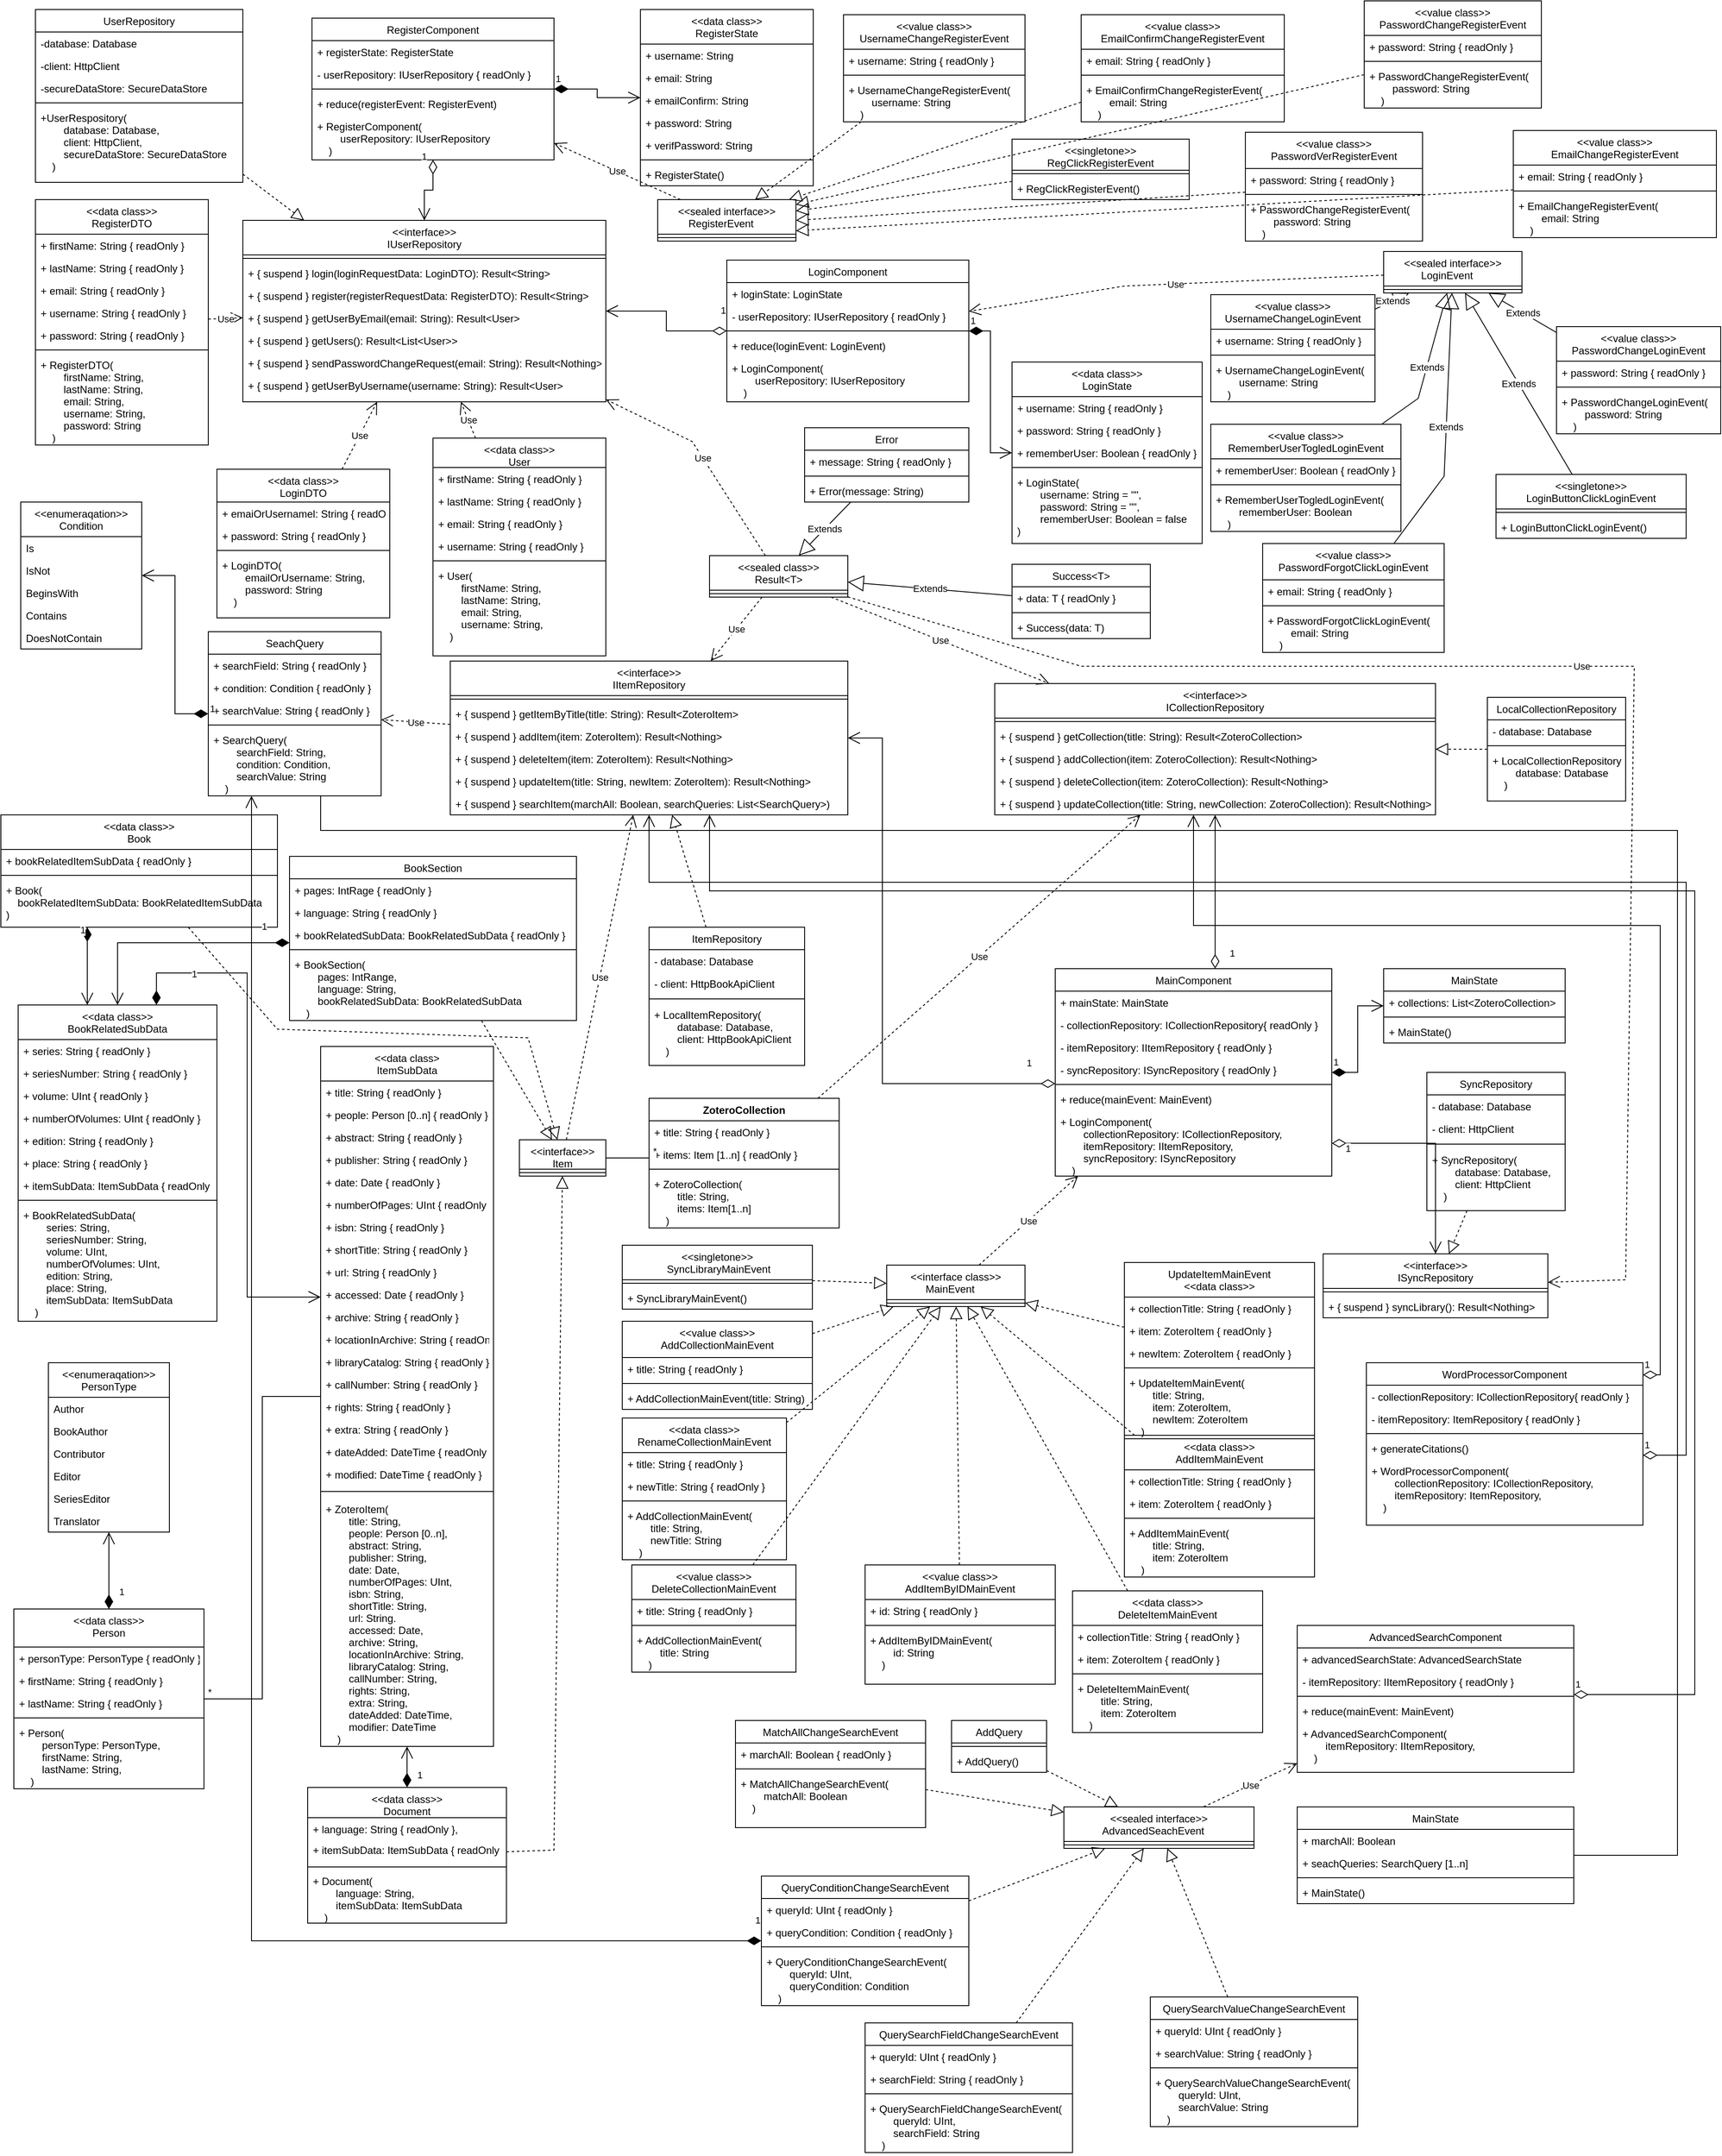 <mxfile version="20.5.3" type="embed"><diagram id="C5RBs43oDa-KdzZeNtuy" name="Page-1"><mxGraphModel dx="960" dy="660" grid="1" gridSize="10" guides="1" tooltips="1" connect="1" arrows="1" fold="1" page="1" pageScale="1" pageWidth="2000" pageHeight="2520" math="0" shadow="0"><root><mxCell id="WIyWlLk6GJQsqaUBKTNV-0"/><mxCell id="WIyWlLk6GJQsqaUBKTNV-1" parent="WIyWlLk6GJQsqaUBKTNV-0"/><mxCell id="zkfFHV4jXpPFQw0GAbJ--0" value="&lt;&lt;data class&gt;&gt;&#10;User" style="swimlane;fontStyle=0;align=center;verticalAlign=top;childLayout=stackLayout;horizontal=1;startSize=34;horizontalStack=0;resizeParent=1;resizeLast=0;collapsible=1;marginBottom=0;rounded=0;shadow=0;strokeWidth=1;" parent="WIyWlLk6GJQsqaUBKTNV-1" vertex="1"><mxGeometry x="500" y="506" width="200" height="252" as="geometry"><mxRectangle x="230" y="140" width="160" height="26" as="alternateBounds"/></mxGeometry></mxCell><mxCell id="zkfFHV4jXpPFQw0GAbJ--1" value="+ firstName: String { readOnly }" style="text;align=left;verticalAlign=top;spacingLeft=4;spacingRight=4;overflow=hidden;rotatable=0;points=[[0,0.5],[1,0.5]];portConstraint=eastwest;" parent="zkfFHV4jXpPFQw0GAbJ--0" vertex="1"><mxGeometry y="34" width="200" height="26" as="geometry"/></mxCell><mxCell id="zkfFHV4jXpPFQw0GAbJ--2" value="+ lastName: String { readOnly }" style="text;align=left;verticalAlign=top;spacingLeft=4;spacingRight=4;overflow=hidden;rotatable=0;points=[[0,0.5],[1,0.5]];portConstraint=eastwest;rounded=0;shadow=0;html=0;" parent="zkfFHV4jXpPFQw0GAbJ--0" vertex="1"><mxGeometry y="60" width="200" height="26" as="geometry"/></mxCell><mxCell id="zkfFHV4jXpPFQw0GAbJ--3" value="+ email: String { readOnly }" style="text;align=left;verticalAlign=top;spacingLeft=4;spacingRight=4;overflow=hidden;rotatable=0;points=[[0,0.5],[1,0.5]];portConstraint=eastwest;rounded=0;shadow=0;html=0;" parent="zkfFHV4jXpPFQw0GAbJ--0" vertex="1"><mxGeometry y="86" width="200" height="26" as="geometry"/></mxCell><mxCell id="NYYMoiH2fDYC1uSWcf2y-0" value="+ username: String { readOnly }" style="text;align=left;verticalAlign=top;spacingLeft=4;spacingRight=4;overflow=hidden;rotatable=0;points=[[0,0.5],[1,0.5]];portConstraint=eastwest;rounded=0;shadow=0;html=0;" parent="zkfFHV4jXpPFQw0GAbJ--0" vertex="1"><mxGeometry y="112" width="200" height="26" as="geometry"/></mxCell><mxCell id="zkfFHV4jXpPFQw0GAbJ--4" value="" style="line;html=1;strokeWidth=1;align=left;verticalAlign=middle;spacingTop=-1;spacingLeft=3;spacingRight=3;rotatable=0;labelPosition=right;points=[];portConstraint=eastwest;" parent="zkfFHV4jXpPFQw0GAbJ--0" vertex="1"><mxGeometry y="138" width="200" height="8" as="geometry"/></mxCell><mxCell id="NYYMoiH2fDYC1uSWcf2y-163" value="+ User(&#10;        firstName: String, &#10;        lastName: String,&#10;        email: String,&#10;        username: String,&#10;    )" style="text;align=left;verticalAlign=top;spacingLeft=4;spacingRight=4;overflow=hidden;rotatable=0;points=[[0,0.5],[1,0.5]];portConstraint=eastwest;rounded=0;shadow=0;html=0;" parent="zkfFHV4jXpPFQw0GAbJ--0" vertex="1"><mxGeometry y="146" width="200" height="106" as="geometry"/></mxCell><mxCell id="zkfFHV4jXpPFQw0GAbJ--17" value="UserRepository" style="swimlane;fontStyle=0;align=center;verticalAlign=top;childLayout=stackLayout;horizontal=1;startSize=26;horizontalStack=0;resizeParent=1;resizeLast=0;collapsible=1;marginBottom=0;rounded=0;shadow=0;strokeWidth=1;" parent="WIyWlLk6GJQsqaUBKTNV-1" vertex="1"><mxGeometry x="40" y="10" width="240" height="200" as="geometry"><mxRectangle x="550" y="140" width="160" height="26" as="alternateBounds"/></mxGeometry></mxCell><mxCell id="zkfFHV4jXpPFQw0GAbJ--18" value="-database: Database" style="text;align=left;verticalAlign=top;spacingLeft=4;spacingRight=4;overflow=hidden;rotatable=0;points=[[0,0.5],[1,0.5]];portConstraint=eastwest;" parent="zkfFHV4jXpPFQw0GAbJ--17" vertex="1"><mxGeometry y="26" width="240" height="26" as="geometry"/></mxCell><mxCell id="NYYMoiH2fDYC1uSWcf2y-206" value="-client: HttpClient" style="text;align=left;verticalAlign=top;spacingLeft=4;spacingRight=4;overflow=hidden;rotatable=0;points=[[0,0.5],[1,0.5]];portConstraint=eastwest;" parent="zkfFHV4jXpPFQw0GAbJ--17" vertex="1"><mxGeometry y="52" width="240" height="26" as="geometry"/></mxCell><mxCell id="naM0Vag8xCBrJSv8B079-10" value="-secureDataStore: SecureDataStore" style="text;align=left;verticalAlign=top;spacingLeft=4;spacingRight=4;overflow=hidden;rotatable=0;points=[[0,0.5],[1,0.5]];portConstraint=eastwest;" parent="zkfFHV4jXpPFQw0GAbJ--17" vertex="1"><mxGeometry y="78" width="240" height="26" as="geometry"/></mxCell><mxCell id="zkfFHV4jXpPFQw0GAbJ--23" value="" style="line;html=1;strokeWidth=1;align=left;verticalAlign=middle;spacingTop=-1;spacingLeft=3;spacingRight=3;rotatable=0;labelPosition=right;points=[];portConstraint=eastwest;" parent="zkfFHV4jXpPFQw0GAbJ--17" vertex="1"><mxGeometry y="104" width="240" height="8" as="geometry"/></mxCell><mxCell id="NYYMoiH2fDYC1uSWcf2y-207" value="+UserRespository(&#10;        database: Database,&#10;        client: HttpClient,&#10;        secureDataStore: SecureDataStore&#10;    )" style="text;align=left;verticalAlign=top;spacingLeft=4;spacingRight=4;overflow=hidden;rotatable=0;points=[[0,0.5],[1,0.5]];portConstraint=eastwest;" parent="zkfFHV4jXpPFQw0GAbJ--17" vertex="1"><mxGeometry y="112" width="240" height="88" as="geometry"/></mxCell><mxCell id="NYYMoiH2fDYC1uSWcf2y-2" value="&lt;&lt;interface&gt;&gt;&#10;IUserRepository" style="swimlane;fontStyle=0;align=center;verticalAlign=top;childLayout=stackLayout;horizontal=1;startSize=40;horizontalStack=0;resizeParent=1;resizeLast=0;collapsible=1;marginBottom=0;rounded=0;shadow=0;strokeWidth=1;" parent="WIyWlLk6GJQsqaUBKTNV-1" vertex="1"><mxGeometry x="280" y="254" width="420" height="210" as="geometry"><mxRectangle x="550" y="140" width="160" height="26" as="alternateBounds"/></mxGeometry></mxCell><mxCell id="NYYMoiH2fDYC1uSWcf2y-8" value="" style="line;html=1;strokeWidth=1;align=left;verticalAlign=middle;spacingTop=-1;spacingLeft=3;spacingRight=3;rotatable=0;labelPosition=right;points=[];portConstraint=eastwest;" parent="NYYMoiH2fDYC1uSWcf2y-2" vertex="1"><mxGeometry y="40" width="420" height="8" as="geometry"/></mxCell><mxCell id="NYYMoiH2fDYC1uSWcf2y-9" value="+ { suspend } login(loginRequestData: LoginDTO): Result&lt;String&gt;" style="text;align=left;verticalAlign=top;spacingLeft=4;spacingRight=4;overflow=hidden;rotatable=0;points=[[0,0.5],[1,0.5]];portConstraint=eastwest;" parent="NYYMoiH2fDYC1uSWcf2y-2" vertex="1"><mxGeometry y="48" width="420" height="26" as="geometry"/></mxCell><mxCell id="NYYMoiH2fDYC1uSWcf2y-10" value="+ { suspend } register(registerRequestData: RegisterDTO): Result&lt;String&gt;" style="text;align=left;verticalAlign=top;spacingLeft=4;spacingRight=4;overflow=hidden;rotatable=0;points=[[0,0.5],[1,0.5]];portConstraint=eastwest;" parent="NYYMoiH2fDYC1uSWcf2y-2" vertex="1"><mxGeometry y="74" width="420" height="26" as="geometry"/></mxCell><mxCell id="NYYMoiH2fDYC1uSWcf2y-11" value="+ { suspend } getUserByEmail(email: String): Result&lt;User&gt;" style="text;align=left;verticalAlign=top;spacingLeft=4;spacingRight=4;overflow=hidden;rotatable=0;points=[[0,0.5],[1,0.5]];portConstraint=eastwest;" parent="NYYMoiH2fDYC1uSWcf2y-2" vertex="1"><mxGeometry y="100" width="420" height="26" as="geometry"/></mxCell><mxCell id="NYYMoiH2fDYC1uSWcf2y-12" value="+ { suspend } getUsers(): Result&lt;List&lt;User&gt;&gt;" style="text;align=left;verticalAlign=top;spacingLeft=4;spacingRight=4;overflow=hidden;rotatable=0;points=[[0,0.5],[1,0.5]];portConstraint=eastwest;" parent="NYYMoiH2fDYC1uSWcf2y-2" vertex="1"><mxGeometry y="126" width="420" height="26" as="geometry"/></mxCell><mxCell id="NYYMoiH2fDYC1uSWcf2y-13" value="+ { suspend } sendPasswordChangeRequest(email: String): Result&lt;Nothing&gt;" style="text;align=left;verticalAlign=top;spacingLeft=4;spacingRight=4;overflow=hidden;rotatable=0;points=[[0,0.5],[1,0.5]];portConstraint=eastwest;" parent="NYYMoiH2fDYC1uSWcf2y-2" vertex="1"><mxGeometry y="152" width="420" height="26" as="geometry"/></mxCell><mxCell id="NYYMoiH2fDYC1uSWcf2y-15" value="+ { suspend } getUserByUsername(username: String): Result&lt;User&gt;" style="text;align=left;verticalAlign=top;spacingLeft=4;spacingRight=4;overflow=hidden;rotatable=0;points=[[0,0.5],[1,0.5]];portConstraint=eastwest;" parent="NYYMoiH2fDYC1uSWcf2y-2" vertex="1"><mxGeometry y="178" width="420" height="26" as="geometry"/></mxCell><mxCell id="NYYMoiH2fDYC1uSWcf2y-16" value="" style="endArrow=block;dashed=1;endFill=0;endSize=12;html=1;rounded=0;" parent="WIyWlLk6GJQsqaUBKTNV-1" source="zkfFHV4jXpPFQw0GAbJ--17" target="NYYMoiH2fDYC1uSWcf2y-2" edge="1"><mxGeometry width="160" relative="1" as="geometry"><mxPoint x="760" y="360" as="sourcePoint"/><mxPoint x="920" y="360" as="targetPoint"/></mxGeometry></mxCell><mxCell id="NYYMoiH2fDYC1uSWcf2y-21" value="Use" style="endArrow=open;endSize=12;dashed=1;html=1;rounded=0;" parent="WIyWlLk6GJQsqaUBKTNV-1" source="zkfFHV4jXpPFQw0GAbJ--0" target="NYYMoiH2fDYC1uSWcf2y-2" edge="1"><mxGeometry width="160" relative="1" as="geometry"><mxPoint x="760" y="360" as="sourcePoint"/><mxPoint x="920" y="360" as="targetPoint"/></mxGeometry></mxCell><mxCell id="NYYMoiH2fDYC1uSWcf2y-22" value="&lt;&lt;sealed class&gt;&gt;&#10;Result&lt;T&gt;" style="swimlane;fontStyle=0;align=center;verticalAlign=top;childLayout=stackLayout;horizontal=1;startSize=40;horizontalStack=0;resizeParent=1;resizeParentMax=0;resizeLast=0;collapsible=1;marginBottom=0;" parent="WIyWlLk6GJQsqaUBKTNV-1" vertex="1"><mxGeometry x="820" y="642" width="160" height="48" as="geometry"/></mxCell><mxCell id="NYYMoiH2fDYC1uSWcf2y-24" value="" style="line;strokeWidth=1;fillColor=none;align=left;verticalAlign=middle;spacingTop=-1;spacingLeft=3;spacingRight=3;rotatable=0;labelPosition=right;points=[];portConstraint=eastwest;strokeColor=inherit;" parent="NYYMoiH2fDYC1uSWcf2y-22" vertex="1"><mxGeometry y="40" width="160" height="8" as="geometry"/></mxCell><mxCell id="NYYMoiH2fDYC1uSWcf2y-26" value="Success&lt;T&gt;" style="swimlane;fontStyle=0;align=center;verticalAlign=top;childLayout=stackLayout;horizontal=1;startSize=26;horizontalStack=0;resizeParent=1;resizeParentMax=0;resizeLast=0;collapsible=1;marginBottom=0;" parent="WIyWlLk6GJQsqaUBKTNV-1" vertex="1"><mxGeometry x="1170" y="652" width="160" height="86" as="geometry"/></mxCell><mxCell id="NYYMoiH2fDYC1uSWcf2y-27" value="+ data: T { readOnly }" style="text;strokeColor=none;fillColor=none;align=left;verticalAlign=top;spacingLeft=4;spacingRight=4;overflow=hidden;rotatable=0;points=[[0,0.5],[1,0.5]];portConstraint=eastwest;" parent="NYYMoiH2fDYC1uSWcf2y-26" vertex="1"><mxGeometry y="26" width="160" height="26" as="geometry"/></mxCell><mxCell id="NYYMoiH2fDYC1uSWcf2y-28" value="" style="line;strokeWidth=1;fillColor=none;align=left;verticalAlign=middle;spacingTop=-1;spacingLeft=3;spacingRight=3;rotatable=0;labelPosition=right;points=[];portConstraint=eastwest;strokeColor=inherit;" parent="NYYMoiH2fDYC1uSWcf2y-26" vertex="1"><mxGeometry y="52" width="160" height="8" as="geometry"/></mxCell><mxCell id="NYYMoiH2fDYC1uSWcf2y-228" value="+ Success(data: T)" style="text;strokeColor=none;fillColor=none;align=left;verticalAlign=top;spacingLeft=4;spacingRight=4;overflow=hidden;rotatable=0;points=[[0,0.5],[1,0.5]];portConstraint=eastwest;" parent="NYYMoiH2fDYC1uSWcf2y-26" vertex="1"><mxGeometry y="60" width="160" height="26" as="geometry"/></mxCell><mxCell id="NYYMoiH2fDYC1uSWcf2y-31" value="Error" style="swimlane;fontStyle=0;align=center;verticalAlign=top;childLayout=stackLayout;horizontal=1;startSize=26;horizontalStack=0;resizeParent=1;resizeParentMax=0;resizeLast=0;collapsible=1;marginBottom=0;" parent="WIyWlLk6GJQsqaUBKTNV-1" vertex="1"><mxGeometry x="930" y="494" width="190" height="86" as="geometry"/></mxCell><mxCell id="NYYMoiH2fDYC1uSWcf2y-33" value="+ message: String { readOnly }" style="text;strokeColor=none;fillColor=none;align=left;verticalAlign=top;spacingLeft=4;spacingRight=4;overflow=hidden;rotatable=0;points=[[0,0.5],[1,0.5]];portConstraint=eastwest;" parent="NYYMoiH2fDYC1uSWcf2y-31" vertex="1"><mxGeometry y="26" width="190" height="26" as="geometry"/></mxCell><mxCell id="NYYMoiH2fDYC1uSWcf2y-34" value="" style="line;strokeWidth=1;fillColor=none;align=left;verticalAlign=middle;spacingTop=-1;spacingLeft=3;spacingRight=3;rotatable=0;labelPosition=right;points=[];portConstraint=eastwest;strokeColor=inherit;" parent="NYYMoiH2fDYC1uSWcf2y-31" vertex="1"><mxGeometry y="52" width="190" height="8" as="geometry"/></mxCell><mxCell id="NYYMoiH2fDYC1uSWcf2y-229" value="+ Error(message: String)" style="text;strokeColor=none;fillColor=none;align=left;verticalAlign=top;spacingLeft=4;spacingRight=4;overflow=hidden;rotatable=0;points=[[0,0.5],[1,0.5]];portConstraint=eastwest;" parent="NYYMoiH2fDYC1uSWcf2y-31" vertex="1"><mxGeometry y="60" width="190" height="26" as="geometry"/></mxCell><mxCell id="NYYMoiH2fDYC1uSWcf2y-35" value="Extends" style="endArrow=block;endSize=16;endFill=0;html=1;rounded=0;" parent="WIyWlLk6GJQsqaUBKTNV-1" source="NYYMoiH2fDYC1uSWcf2y-26" target="NYYMoiH2fDYC1uSWcf2y-22" edge="1"><mxGeometry width="160" relative="1" as="geometry"><mxPoint x="780" y="410" as="sourcePoint"/><mxPoint x="940" y="410" as="targetPoint"/></mxGeometry></mxCell><mxCell id="NYYMoiH2fDYC1uSWcf2y-36" value="Extends" style="endArrow=block;endSize=16;endFill=0;html=1;rounded=0;" parent="WIyWlLk6GJQsqaUBKTNV-1" source="NYYMoiH2fDYC1uSWcf2y-31" target="NYYMoiH2fDYC1uSWcf2y-22" edge="1"><mxGeometry width="160" relative="1" as="geometry"><mxPoint x="780" y="410" as="sourcePoint"/><mxPoint x="940" y="410" as="targetPoint"/></mxGeometry></mxCell><mxCell id="NYYMoiH2fDYC1uSWcf2y-37" value="Use" style="endArrow=open;endSize=12;dashed=1;html=1;rounded=0;" parent="WIyWlLk6GJQsqaUBKTNV-1" source="NYYMoiH2fDYC1uSWcf2y-22" target="NYYMoiH2fDYC1uSWcf2y-2" edge="1"><mxGeometry width="160" relative="1" as="geometry"><mxPoint x="590" y="276.158" as="sourcePoint"/><mxPoint x="710" y="268.895" as="targetPoint"/><Array as="points"><mxPoint x="800" y="510"/></Array></mxGeometry></mxCell><mxCell id="NYYMoiH2fDYC1uSWcf2y-50" value="&lt;&lt;data class&gt;&#10;ItemSubData" style="swimlane;fontStyle=0;align=center;verticalAlign=top;childLayout=stackLayout;horizontal=1;startSize=40;horizontalStack=0;resizeParent=1;resizeParentMax=0;resizeLast=0;collapsible=1;marginBottom=0;" parent="WIyWlLk6GJQsqaUBKTNV-1" vertex="1"><mxGeometry x="370" y="1210" width="200" height="810" as="geometry"/></mxCell><mxCell id="NYYMoiH2fDYC1uSWcf2y-51" value="+ title: String { readOnly }" style="text;strokeColor=none;fillColor=none;align=left;verticalAlign=top;spacingLeft=4;spacingRight=4;overflow=hidden;rotatable=0;points=[[0,0.5],[1,0.5]];portConstraint=eastwest;" parent="NYYMoiH2fDYC1uSWcf2y-50" vertex="1"><mxGeometry y="40" width="200" height="26" as="geometry"/></mxCell><mxCell id="NYYMoiH2fDYC1uSWcf2y-54" value="+ people: Person [0..n] { readOnly }" style="text;strokeColor=none;fillColor=none;align=left;verticalAlign=top;spacingLeft=4;spacingRight=4;overflow=hidden;rotatable=0;points=[[0,0.5],[1,0.5]];portConstraint=eastwest;" parent="NYYMoiH2fDYC1uSWcf2y-50" vertex="1"><mxGeometry y="66" width="200" height="26" as="geometry"/></mxCell><mxCell id="NYYMoiH2fDYC1uSWcf2y-55" value="+ abstract: String { readOnly }" style="text;strokeColor=none;fillColor=none;align=left;verticalAlign=top;spacingLeft=4;spacingRight=4;overflow=hidden;rotatable=0;points=[[0,0.5],[1,0.5]];portConstraint=eastwest;" parent="NYYMoiH2fDYC1uSWcf2y-50" vertex="1"><mxGeometry y="92" width="200" height="26" as="geometry"/></mxCell><mxCell id="NYYMoiH2fDYC1uSWcf2y-62" value="+ publisher: String { readOnly }" style="text;strokeColor=none;fillColor=none;align=left;verticalAlign=top;spacingLeft=4;spacingRight=4;overflow=hidden;rotatable=0;points=[[0,0.5],[1,0.5]];portConstraint=eastwest;" parent="NYYMoiH2fDYC1uSWcf2y-50" vertex="1"><mxGeometry y="118" width="200" height="26" as="geometry"/></mxCell><mxCell id="NYYMoiH2fDYC1uSWcf2y-63" value="+ date: Date { readOnly }" style="text;strokeColor=none;fillColor=none;align=left;verticalAlign=top;spacingLeft=4;spacingRight=4;overflow=hidden;rotatable=0;points=[[0,0.5],[1,0.5]];portConstraint=eastwest;" parent="NYYMoiH2fDYC1uSWcf2y-50" vertex="1"><mxGeometry y="144" width="200" height="26" as="geometry"/></mxCell><mxCell id="NYYMoiH2fDYC1uSWcf2y-64" value="+ numberOfPages: UInt { readOnly }" style="text;strokeColor=none;fillColor=none;align=left;verticalAlign=top;spacingLeft=4;spacingRight=4;overflow=hidden;rotatable=0;points=[[0,0.5],[1,0.5]];portConstraint=eastwest;" parent="NYYMoiH2fDYC1uSWcf2y-50" vertex="1"><mxGeometry y="170" width="200" height="26" as="geometry"/></mxCell><mxCell id="NYYMoiH2fDYC1uSWcf2y-65" value="+ isbn: String { readOnly }" style="text;strokeColor=none;fillColor=none;align=left;verticalAlign=top;spacingLeft=4;spacingRight=4;overflow=hidden;rotatable=0;points=[[0,0.5],[1,0.5]];portConstraint=eastwest;" parent="NYYMoiH2fDYC1uSWcf2y-50" vertex="1"><mxGeometry y="196" width="200" height="26" as="geometry"/></mxCell><mxCell id="NYYMoiH2fDYC1uSWcf2y-66" value="+ shortTitle: String { readOnly }" style="text;strokeColor=none;fillColor=none;align=left;verticalAlign=top;spacingLeft=4;spacingRight=4;overflow=hidden;rotatable=0;points=[[0,0.5],[1,0.5]];portConstraint=eastwest;" parent="NYYMoiH2fDYC1uSWcf2y-50" vertex="1"><mxGeometry y="222" width="200" height="26" as="geometry"/></mxCell><mxCell id="NYYMoiH2fDYC1uSWcf2y-67" value="+ url: String { readOnly }" style="text;strokeColor=none;fillColor=none;align=left;verticalAlign=top;spacingLeft=4;spacingRight=4;overflow=hidden;rotatable=0;points=[[0,0.5],[1,0.5]];portConstraint=eastwest;" parent="NYYMoiH2fDYC1uSWcf2y-50" vertex="1"><mxGeometry y="248" width="200" height="26" as="geometry"/></mxCell><mxCell id="NYYMoiH2fDYC1uSWcf2y-68" value="+ accessed: Date { readOnly }" style="text;strokeColor=none;fillColor=none;align=left;verticalAlign=top;spacingLeft=4;spacingRight=4;overflow=hidden;rotatable=0;points=[[0,0.5],[1,0.5]];portConstraint=eastwest;" parent="NYYMoiH2fDYC1uSWcf2y-50" vertex="1"><mxGeometry y="274" width="200" height="26" as="geometry"/></mxCell><mxCell id="NYYMoiH2fDYC1uSWcf2y-69" value="+ archive: String { readOnly }" style="text;strokeColor=none;fillColor=none;align=left;verticalAlign=top;spacingLeft=4;spacingRight=4;overflow=hidden;rotatable=0;points=[[0,0.5],[1,0.5]];portConstraint=eastwest;" parent="NYYMoiH2fDYC1uSWcf2y-50" vertex="1"><mxGeometry y="300" width="200" height="26" as="geometry"/></mxCell><mxCell id="NYYMoiH2fDYC1uSWcf2y-70" value="+ locationInArchive: String { readOnly }" style="text;strokeColor=none;fillColor=none;align=left;verticalAlign=top;spacingLeft=4;spacingRight=4;overflow=hidden;rotatable=0;points=[[0,0.5],[1,0.5]];portConstraint=eastwest;" parent="NYYMoiH2fDYC1uSWcf2y-50" vertex="1"><mxGeometry y="326" width="200" height="26" as="geometry"/></mxCell><mxCell id="NYYMoiH2fDYC1uSWcf2y-71" value="+ libraryCatalog: String { readOnly }" style="text;strokeColor=none;fillColor=none;align=left;verticalAlign=top;spacingLeft=4;spacingRight=4;overflow=hidden;rotatable=0;points=[[0,0.5],[1,0.5]];portConstraint=eastwest;" parent="NYYMoiH2fDYC1uSWcf2y-50" vertex="1"><mxGeometry y="352" width="200" height="26" as="geometry"/></mxCell><mxCell id="NYYMoiH2fDYC1uSWcf2y-72" value="+ callNumber: String { readOnly }" style="text;strokeColor=none;fillColor=none;align=left;verticalAlign=top;spacingLeft=4;spacingRight=4;overflow=hidden;rotatable=0;points=[[0,0.5],[1,0.5]];portConstraint=eastwest;" parent="NYYMoiH2fDYC1uSWcf2y-50" vertex="1"><mxGeometry y="378" width="200" height="26" as="geometry"/></mxCell><mxCell id="NYYMoiH2fDYC1uSWcf2y-73" value="+ rights: String { readOnly }" style="text;strokeColor=none;fillColor=none;align=left;verticalAlign=top;spacingLeft=4;spacingRight=4;overflow=hidden;rotatable=0;points=[[0,0.5],[1,0.5]];portConstraint=eastwest;" parent="NYYMoiH2fDYC1uSWcf2y-50" vertex="1"><mxGeometry y="404" width="200" height="26" as="geometry"/></mxCell><mxCell id="NYYMoiH2fDYC1uSWcf2y-74" value="+ extra: String { readOnly }" style="text;strokeColor=none;fillColor=none;align=left;verticalAlign=top;spacingLeft=4;spacingRight=4;overflow=hidden;rotatable=0;points=[[0,0.5],[1,0.5]];portConstraint=eastwest;" parent="NYYMoiH2fDYC1uSWcf2y-50" vertex="1"><mxGeometry y="430" width="200" height="26" as="geometry"/></mxCell><mxCell id="NYYMoiH2fDYC1uSWcf2y-75" value="+ dateAdded: DateTime { readOnly }" style="text;strokeColor=none;fillColor=none;align=left;verticalAlign=top;spacingLeft=4;spacingRight=4;overflow=hidden;rotatable=0;points=[[0,0.5],[1,0.5]];portConstraint=eastwest;" parent="NYYMoiH2fDYC1uSWcf2y-50" vertex="1"><mxGeometry y="456" width="200" height="26" as="geometry"/></mxCell><mxCell id="NYYMoiH2fDYC1uSWcf2y-76" value="+ modified: DateTime { readOnly }" style="text;strokeColor=none;fillColor=none;align=left;verticalAlign=top;spacingLeft=4;spacingRight=4;overflow=hidden;rotatable=0;points=[[0,0.5],[1,0.5]];portConstraint=eastwest;" parent="NYYMoiH2fDYC1uSWcf2y-50" vertex="1"><mxGeometry y="482" width="200" height="26" as="geometry"/></mxCell><mxCell id="NYYMoiH2fDYC1uSWcf2y-52" value="" style="line;strokeWidth=1;fillColor=none;align=left;verticalAlign=middle;spacingTop=-1;spacingLeft=3;spacingRight=3;rotatable=0;labelPosition=right;points=[];portConstraint=eastwest;strokeColor=inherit;" parent="NYYMoiH2fDYC1uSWcf2y-50" vertex="1"><mxGeometry y="508" width="200" height="14" as="geometry"/></mxCell><mxCell id="NYYMoiH2fDYC1uSWcf2y-168" value="+ ZoteroItem(&#10;        title: String,&#10;        people: Person [0..n],&#10;        abstract: String,&#10;        publisher: String,&#10;        date: Date,&#10;        numberOfPages: UInt,&#10;        isbn: String,&#10;        shortTitle: String,&#10;        url: String.&#10;        accessed: Date,&#10;        archive: String,&#10;        locationInArchive: String,&#10;        libraryCatalog: String,&#10;        callNumber: String,&#10;        rights: String,&#10;        extra: String,&#10;        dateAdded: DateTime,&#10;        modifier: DateTime&#10;    )" style="text;strokeColor=none;fillColor=none;align=left;verticalAlign=top;spacingLeft=4;spacingRight=4;overflow=hidden;rotatable=0;points=[[0,0.5],[1,0.5]];portConstraint=eastwest;fontStyle=0" parent="NYYMoiH2fDYC1uSWcf2y-50" vertex="1"><mxGeometry y="522" width="200" height="288" as="geometry"/></mxCell><mxCell id="NYYMoiH2fDYC1uSWcf2y-77" value="&lt;&lt;data class&gt;&gt;&#10;Person" style="swimlane;fontStyle=0;align=center;verticalAlign=top;childLayout=stackLayout;horizontal=1;startSize=44;horizontalStack=0;resizeParent=1;resizeParentMax=0;resizeLast=0;collapsible=1;marginBottom=0;" parent="WIyWlLk6GJQsqaUBKTNV-1" vertex="1"><mxGeometry x="15" y="1861" width="220" height="208" as="geometry"/></mxCell><mxCell id="NYYMoiH2fDYC1uSWcf2y-78" value="+ personType: PersonType { readOnly }" style="text;strokeColor=none;fillColor=none;align=left;verticalAlign=top;spacingLeft=4;spacingRight=4;overflow=hidden;rotatable=0;points=[[0,0.5],[1,0.5]];portConstraint=eastwest;" parent="NYYMoiH2fDYC1uSWcf2y-77" vertex="1"><mxGeometry y="44" width="220" height="26" as="geometry"/></mxCell><mxCell id="NYYMoiH2fDYC1uSWcf2y-81" value="+ firstName: String { readOnly }" style="text;strokeColor=none;fillColor=none;align=left;verticalAlign=top;spacingLeft=4;spacingRight=4;overflow=hidden;rotatable=0;points=[[0,0.5],[1,0.5]];portConstraint=eastwest;" parent="NYYMoiH2fDYC1uSWcf2y-77" vertex="1"><mxGeometry y="70" width="220" height="26" as="geometry"/></mxCell><mxCell id="NYYMoiH2fDYC1uSWcf2y-82" value="+ lastName: String { readOnly }" style="text;strokeColor=none;fillColor=none;align=left;verticalAlign=top;spacingLeft=4;spacingRight=4;overflow=hidden;rotatable=0;points=[[0,0.5],[1,0.5]];portConstraint=eastwest;" parent="NYYMoiH2fDYC1uSWcf2y-77" vertex="1"><mxGeometry y="96" width="220" height="26" as="geometry"/></mxCell><mxCell id="NYYMoiH2fDYC1uSWcf2y-79" value="" style="line;strokeWidth=1;fillColor=none;align=left;verticalAlign=middle;spacingTop=-1;spacingLeft=3;spacingRight=3;rotatable=0;labelPosition=right;points=[];portConstraint=eastwest;strokeColor=inherit;" parent="NYYMoiH2fDYC1uSWcf2y-77" vertex="1"><mxGeometry y="122" width="220" height="8" as="geometry"/></mxCell><mxCell id="NYYMoiH2fDYC1uSWcf2y-165" value="+ Person(&#10;        personType: PersonType,&#10;        firstName: String,&#10;        lastName: String,&#10;    )" style="text;strokeColor=none;fillColor=none;align=left;verticalAlign=top;spacingLeft=4;spacingRight=4;overflow=hidden;rotatable=0;points=[[0,0.5],[1,0.5]];portConstraint=eastwest;" parent="NYYMoiH2fDYC1uSWcf2y-77" vertex="1"><mxGeometry y="130" width="220" height="78" as="geometry"/></mxCell><mxCell id="NYYMoiH2fDYC1uSWcf2y-83" value="&lt;&lt;enumeraqation&gt;&gt;&#10;PersonType" style="swimlane;fontStyle=0;childLayout=stackLayout;horizontal=1;startSize=40;fillColor=none;horizontalStack=0;resizeParent=1;resizeParentMax=0;resizeLast=0;collapsible=1;marginBottom=0;" parent="WIyWlLk6GJQsqaUBKTNV-1" vertex="1"><mxGeometry x="55" y="1576" width="140" height="196" as="geometry"/></mxCell><mxCell id="NYYMoiH2fDYC1uSWcf2y-84" value="Author" style="text;strokeColor=none;fillColor=none;align=left;verticalAlign=top;spacingLeft=4;spacingRight=4;overflow=hidden;rotatable=0;points=[[0,0.5],[1,0.5]];portConstraint=eastwest;" parent="NYYMoiH2fDYC1uSWcf2y-83" vertex="1"><mxGeometry y="40" width="140" height="26" as="geometry"/></mxCell><mxCell id="NYYMoiH2fDYC1uSWcf2y-85" value="BookAuthor" style="text;strokeColor=none;fillColor=none;align=left;verticalAlign=top;spacingLeft=4;spacingRight=4;overflow=hidden;rotatable=0;points=[[0,0.5],[1,0.5]];portConstraint=eastwest;" parent="NYYMoiH2fDYC1uSWcf2y-83" vertex="1"><mxGeometry y="66" width="140" height="26" as="geometry"/></mxCell><mxCell id="NYYMoiH2fDYC1uSWcf2y-86" value="Contributor" style="text;strokeColor=none;fillColor=none;align=left;verticalAlign=top;spacingLeft=4;spacingRight=4;overflow=hidden;rotatable=0;points=[[0,0.5],[1,0.5]];portConstraint=eastwest;" parent="NYYMoiH2fDYC1uSWcf2y-83" vertex="1"><mxGeometry y="92" width="140" height="26" as="geometry"/></mxCell><mxCell id="NYYMoiH2fDYC1uSWcf2y-87" value="Editor" style="text;strokeColor=none;fillColor=none;align=left;verticalAlign=top;spacingLeft=4;spacingRight=4;overflow=hidden;rotatable=0;points=[[0,0.5],[1,0.5]];portConstraint=eastwest;" parent="NYYMoiH2fDYC1uSWcf2y-83" vertex="1"><mxGeometry y="118" width="140" height="26" as="geometry"/></mxCell><mxCell id="NYYMoiH2fDYC1uSWcf2y-88" value="SeriesEditor" style="text;strokeColor=none;fillColor=none;align=left;verticalAlign=top;spacingLeft=4;spacingRight=4;overflow=hidden;rotatable=0;points=[[0,0.5],[1,0.5]];portConstraint=eastwest;" parent="NYYMoiH2fDYC1uSWcf2y-83" vertex="1"><mxGeometry y="144" width="140" height="26" as="geometry"/></mxCell><mxCell id="NYYMoiH2fDYC1uSWcf2y-89" value="Translator" style="text;strokeColor=none;fillColor=none;align=left;verticalAlign=top;spacingLeft=4;spacingRight=4;overflow=hidden;rotatable=0;points=[[0,0.5],[1,0.5]];portConstraint=eastwest;" parent="NYYMoiH2fDYC1uSWcf2y-83" vertex="1"><mxGeometry y="170" width="140" height="26" as="geometry"/></mxCell><mxCell id="NYYMoiH2fDYC1uSWcf2y-90" value="1" style="endArrow=open;html=1;endSize=12;startArrow=diamondThin;startSize=14;startFill=1;edgeStyle=orthogonalEdgeStyle;align=left;verticalAlign=bottom;rounded=0;" parent="WIyWlLk6GJQsqaUBKTNV-1" source="NYYMoiH2fDYC1uSWcf2y-77" target="NYYMoiH2fDYC1uSWcf2y-83" edge="1"><mxGeometry x="-0.747" y="-10" relative="1" as="geometry"><mxPoint x="980" y="1010" as="sourcePoint"/><mxPoint x="1140" y="1010" as="targetPoint"/><mxPoint as="offset"/></mxGeometry></mxCell><mxCell id="NYYMoiH2fDYC1uSWcf2y-91" value="" style="endArrow=none;html=1;edgeStyle=orthogonalEdgeStyle;rounded=0;startArrow=none;" parent="WIyWlLk6GJQsqaUBKTNV-1" source="NYYMoiH2fDYC1uSWcf2y-50" target="NYYMoiH2fDYC1uSWcf2y-77" edge="1"><mxGeometry relative="1" as="geometry"><mxPoint x="980" y="930" as="sourcePoint"/><mxPoint x="1140" y="930" as="targetPoint"/></mxGeometry></mxCell><mxCell id="NYYMoiH2fDYC1uSWcf2y-93" value="*" style="edgeLabel;resizable=0;html=1;align=right;verticalAlign=bottom;" parent="NYYMoiH2fDYC1uSWcf2y-91" connectable="0" vertex="1"><mxGeometry x="1" relative="1" as="geometry"><mxPoint x="9" as="offset"/></mxGeometry></mxCell><mxCell id="NYYMoiH2fDYC1uSWcf2y-105" value="BookSection" style="swimlane;fontStyle=0;align=center;verticalAlign=top;childLayout=stackLayout;horizontal=1;startSize=26;horizontalStack=0;resizeParent=1;resizeParentMax=0;resizeLast=0;collapsible=1;marginBottom=0;" parent="WIyWlLk6GJQsqaUBKTNV-1" vertex="1"><mxGeometry x="334" y="990" width="332" height="190" as="geometry"/></mxCell><mxCell id="NYYMoiH2fDYC1uSWcf2y-106" value="+ pages: IntRage { readOnly }" style="text;strokeColor=none;fillColor=none;align=left;verticalAlign=top;spacingLeft=4;spacingRight=4;overflow=hidden;rotatable=0;points=[[0,0.5],[1,0.5]];portConstraint=eastwest;" parent="NYYMoiH2fDYC1uSWcf2y-105" vertex="1"><mxGeometry y="26" width="332" height="26" as="geometry"/></mxCell><mxCell id="NYYMoiH2fDYC1uSWcf2y-109" value="+ language: String { readOnly }" style="text;strokeColor=none;fillColor=none;align=left;verticalAlign=top;spacingLeft=4;spacingRight=4;overflow=hidden;rotatable=0;points=[[0,0.5],[1,0.5]];portConstraint=eastwest;" parent="NYYMoiH2fDYC1uSWcf2y-105" vertex="1"><mxGeometry y="52" width="332" height="26" as="geometry"/></mxCell><mxCell id="146" value="+ bookRelatedSubData: BookRelatedSubData { readOnly }" style="text;strokeColor=none;fillColor=none;align=left;verticalAlign=top;spacingLeft=4;spacingRight=4;overflow=hidden;rotatable=0;points=[[0,0.5],[1,0.5]];portConstraint=eastwest;" vertex="1" parent="NYYMoiH2fDYC1uSWcf2y-105"><mxGeometry y="78" width="332" height="26" as="geometry"/></mxCell><mxCell id="NYYMoiH2fDYC1uSWcf2y-107" value="" style="line;strokeWidth=1;fillColor=none;align=left;verticalAlign=middle;spacingTop=-1;spacingLeft=3;spacingRight=3;rotatable=0;labelPosition=right;points=[];portConstraint=eastwest;strokeColor=inherit;" parent="NYYMoiH2fDYC1uSWcf2y-105" vertex="1"><mxGeometry y="104" width="332" height="8" as="geometry"/></mxCell><mxCell id="NYYMoiH2fDYC1uSWcf2y-169" value="+ BookSection(&#10;        pages: IntRange,&#10;        language: String,&#10;        bookRelatedSubData: BookRelatedSubData&#10;    )" style="text;strokeColor=none;fillColor=none;align=left;verticalAlign=top;spacingLeft=4;spacingRight=4;overflow=hidden;rotatable=0;points=[[0,0.5],[1,0.5]];portConstraint=eastwest;" parent="NYYMoiH2fDYC1uSWcf2y-105" vertex="1"><mxGeometry y="112" width="332" height="78" as="geometry"/></mxCell><mxCell id="NYYMoiH2fDYC1uSWcf2y-123" value="&lt;&lt;data class&gt;&gt;&#10;Book" style="swimlane;fontStyle=0;align=center;verticalAlign=top;childLayout=stackLayout;horizontal=1;startSize=40;horizontalStack=0;resizeParent=1;resizeParentMax=0;resizeLast=0;collapsible=1;marginBottom=0;" parent="WIyWlLk6GJQsqaUBKTNV-1" vertex="1"><mxGeometry y="942" width="320" height="130" as="geometry"/></mxCell><mxCell id="NYYMoiH2fDYC1uSWcf2y-170" value="+ bookRelatedItemSubData { readOnly }" style="text;strokeColor=none;fillColor=none;align=left;verticalAlign=top;spacingLeft=4;spacingRight=4;overflow=hidden;rotatable=0;points=[[0,0.5],[1,0.5]];portConstraint=eastwest;" parent="NYYMoiH2fDYC1uSWcf2y-123" vertex="1"><mxGeometry y="40" width="320" height="26" as="geometry"/></mxCell><mxCell id="NYYMoiH2fDYC1uSWcf2y-125" value="" style="line;strokeWidth=1;fillColor=none;align=left;verticalAlign=middle;spacingTop=-1;spacingLeft=3;spacingRight=3;rotatable=0;labelPosition=right;points=[];portConstraint=eastwest;strokeColor=inherit;" parent="NYYMoiH2fDYC1uSWcf2y-123" vertex="1"><mxGeometry y="66" width="320" height="8" as="geometry"/></mxCell><mxCell id="150" value="+ Book(&#10;    bookRelatedItemSubData: BookRelatedItemSubData&#10;)" style="text;strokeColor=none;fillColor=none;align=left;verticalAlign=top;spacingLeft=4;spacingRight=4;overflow=hidden;rotatable=0;points=[[0,0.5],[1,0.5]];portConstraint=eastwest;" vertex="1" parent="NYYMoiH2fDYC1uSWcf2y-123"><mxGeometry y="74" width="320" height="56" as="geometry"/></mxCell><mxCell id="NYYMoiH2fDYC1uSWcf2y-128" value="&lt;&lt;data class&gt;&gt;&#10;Document" style="swimlane;fontStyle=0;align=center;verticalAlign=top;childLayout=stackLayout;horizontal=1;startSize=35;horizontalStack=0;resizeParent=1;resizeParentMax=0;resizeLast=0;collapsible=1;marginBottom=0;" parent="WIyWlLk6GJQsqaUBKTNV-1" vertex="1"><mxGeometry x="355" y="2067.5" width="230" height="157" as="geometry"/></mxCell><mxCell id="NYYMoiH2fDYC1uSWcf2y-129" value="+ language: String { readOnly }," style="text;strokeColor=none;fillColor=none;align=left;verticalAlign=top;spacingLeft=4;spacingRight=4;overflow=hidden;rotatable=0;points=[[0,0.5],[1,0.5]];portConstraint=eastwest;" parent="NYYMoiH2fDYC1uSWcf2y-128" vertex="1"><mxGeometry y="35" width="230" height="24" as="geometry"/></mxCell><mxCell id="143" value="+ itemSubData: ItemSubData { readOnly }" style="text;strokeColor=none;fillColor=none;align=left;verticalAlign=top;spacingLeft=4;spacingRight=4;overflow=hidden;rotatable=0;points=[[0,0.5],[1,0.5]];portConstraint=eastwest;" vertex="1" parent="NYYMoiH2fDYC1uSWcf2y-128"><mxGeometry y="59" width="230" height="30" as="geometry"/></mxCell><mxCell id="NYYMoiH2fDYC1uSWcf2y-130" value="" style="line;strokeWidth=1;fillColor=none;align=left;verticalAlign=middle;spacingTop=-1;spacingLeft=3;spacingRight=3;rotatable=0;labelPosition=right;points=[];portConstraint=eastwest;strokeColor=inherit;" parent="NYYMoiH2fDYC1uSWcf2y-128" vertex="1"><mxGeometry y="89" width="230" height="6" as="geometry"/></mxCell><mxCell id="NYYMoiH2fDYC1uSWcf2y-167" value="+ Document(&#10;        language: String,&#10;        itemSubData: ItemSubData&#10;    )" style="text;strokeColor=none;fillColor=none;align=left;verticalAlign=top;spacingLeft=4;spacingRight=4;overflow=hidden;rotatable=0;points=[[0,0.5],[1,0.5]];portConstraint=eastwest;" parent="NYYMoiH2fDYC1uSWcf2y-128" vertex="1"><mxGeometry y="95" width="230" height="62" as="geometry"/></mxCell><mxCell id="NYYMoiH2fDYC1uSWcf2y-141" value="&lt;&lt;interface&gt;&gt;&#10;IItemRepository" style="swimlane;fontStyle=0;align=center;verticalAlign=top;childLayout=stackLayout;horizontal=1;startSize=40;horizontalStack=0;resizeParent=1;resizeParentMax=0;resizeLast=0;collapsible=1;marginBottom=0;fontColor=default;" parent="WIyWlLk6GJQsqaUBKTNV-1" vertex="1"><mxGeometry x="520" y="764" width="460" height="178" as="geometry"/></mxCell><mxCell id="NYYMoiH2fDYC1uSWcf2y-143" value="" style="line;strokeWidth=1;fillColor=none;align=left;verticalAlign=middle;spacingTop=-1;spacingLeft=3;spacingRight=3;rotatable=0;labelPosition=right;points=[];portConstraint=eastwest;strokeColor=inherit;" parent="NYYMoiH2fDYC1uSWcf2y-141" vertex="1"><mxGeometry y="40" width="460" height="8" as="geometry"/></mxCell><mxCell id="NYYMoiH2fDYC1uSWcf2y-144" value="+ { suspend } getItemByTitle(title: String): Result&lt;ZoteroItem&gt;" style="text;strokeColor=none;fillColor=none;align=left;verticalAlign=top;spacingLeft=4;spacingRight=4;overflow=hidden;rotatable=0;points=[[0,0.5],[1,0.5]];portConstraint=eastwest;" parent="NYYMoiH2fDYC1uSWcf2y-141" vertex="1"><mxGeometry y="48" width="460" height="26" as="geometry"/></mxCell><mxCell id="NYYMoiH2fDYC1uSWcf2y-145" value="+ { suspend } addItem(item: ZoteroItem): Result&lt;Nothing&gt;" style="text;strokeColor=none;fillColor=none;align=left;verticalAlign=top;spacingLeft=4;spacingRight=4;overflow=hidden;rotatable=0;points=[[0,0.5],[1,0.5]];portConstraint=eastwest;" parent="NYYMoiH2fDYC1uSWcf2y-141" vertex="1"><mxGeometry y="74" width="460" height="26" as="geometry"/></mxCell><mxCell id="NYYMoiH2fDYC1uSWcf2y-147" value="+ { suspend } deleteItem(item: ZoteroItem): Result&lt;Nothing&gt;" style="text;strokeColor=none;fillColor=none;align=left;verticalAlign=top;spacingLeft=4;spacingRight=4;overflow=hidden;rotatable=0;points=[[0,0.5],[1,0.5]];portConstraint=eastwest;" parent="NYYMoiH2fDYC1uSWcf2y-141" vertex="1"><mxGeometry y="100" width="460" height="26" as="geometry"/></mxCell><mxCell id="NYYMoiH2fDYC1uSWcf2y-148" value="+ { suspend } updateItem(title: String, newItem: ZoteroItem): Result&lt;Nothing&gt;" style="text;strokeColor=none;fillColor=none;align=left;verticalAlign=top;spacingLeft=4;spacingRight=4;overflow=hidden;rotatable=0;points=[[0,0.5],[1,0.5]];portConstraint=eastwest;" parent="NYYMoiH2fDYC1uSWcf2y-141" vertex="1"><mxGeometry y="126" width="460" height="26" as="geometry"/></mxCell><mxCell id="37" value="+ { suspend } searchItem(marchAll: Boolean, searchQueries: List&lt;SearchQuery&gt;)" style="text;strokeColor=none;fillColor=none;align=left;verticalAlign=top;spacingLeft=4;spacingRight=4;overflow=hidden;rotatable=0;points=[[0,0.5],[1,0.5]];portConstraint=eastwest;" parent="NYYMoiH2fDYC1uSWcf2y-141" vertex="1"><mxGeometry y="152" width="460" height="26" as="geometry"/></mxCell><mxCell id="NYYMoiH2fDYC1uSWcf2y-150" value="ItemRepository" style="swimlane;fontStyle=0;align=center;verticalAlign=top;childLayout=stackLayout;horizontal=1;startSize=26;horizontalStack=0;resizeParent=1;resizeLast=0;collapsible=1;marginBottom=0;rounded=0;shadow=0;strokeWidth=1;" parent="WIyWlLk6GJQsqaUBKTNV-1" vertex="1"><mxGeometry x="750" y="1072" width="180" height="160" as="geometry"><mxRectangle x="550" y="140" width="160" height="26" as="alternateBounds"/></mxGeometry></mxCell><mxCell id="NYYMoiH2fDYC1uSWcf2y-151" value="- database: Database" style="text;align=left;verticalAlign=top;spacingLeft=4;spacingRight=4;overflow=hidden;rotatable=0;points=[[0,0.5],[1,0.5]];portConstraint=eastwest;" parent="NYYMoiH2fDYC1uSWcf2y-150" vertex="1"><mxGeometry y="26" width="180" height="26" as="geometry"/></mxCell><mxCell id="27" value="- client: HttpBookApiClient" style="text;align=left;verticalAlign=top;spacingLeft=4;spacingRight=4;overflow=hidden;rotatable=0;points=[[0,0.5],[1,0.5]];portConstraint=eastwest;" parent="NYYMoiH2fDYC1uSWcf2y-150" vertex="1"><mxGeometry y="52" width="180" height="26" as="geometry"/></mxCell><mxCell id="NYYMoiH2fDYC1uSWcf2y-152" value="" style="line;html=1;strokeWidth=1;align=left;verticalAlign=middle;spacingTop=-1;spacingLeft=3;spacingRight=3;rotatable=0;labelPosition=right;points=[];portConstraint=eastwest;" parent="NYYMoiH2fDYC1uSWcf2y-150" vertex="1"><mxGeometry y="78" width="180" height="10" as="geometry"/></mxCell><mxCell id="NYYMoiH2fDYC1uSWcf2y-208" value="+ LocalItemRepository(&#10;        database: Database,&#10;        client: HttpBookApiClient&#10;    )" style="text;align=left;verticalAlign=top;spacingLeft=4;spacingRight=4;overflow=hidden;rotatable=0;points=[[0,0.5],[1,0.5]];portConstraint=eastwest;" parent="NYYMoiH2fDYC1uSWcf2y-150" vertex="1"><mxGeometry y="88" width="180" height="72" as="geometry"/></mxCell><mxCell id="NYYMoiH2fDYC1uSWcf2y-156" value="" style="endArrow=block;dashed=1;endFill=0;endSize=12;html=1;rounded=0;" parent="WIyWlLk6GJQsqaUBKTNV-1" source="NYYMoiH2fDYC1uSWcf2y-150" target="NYYMoiH2fDYC1uSWcf2y-141" edge="1"><mxGeometry width="160" relative="1" as="geometry"><mxPoint x="990" y="470" as="sourcePoint"/><mxPoint x="890" y="376" as="targetPoint"/></mxGeometry></mxCell><mxCell id="NYYMoiH2fDYC1uSWcf2y-158" value="Use" style="endArrow=open;endSize=12;dashed=1;html=1;rounded=0;" parent="WIyWlLk6GJQsqaUBKTNV-1" source="NYYMoiH2fDYC1uSWcf2y-22" target="NYYMoiH2fDYC1uSWcf2y-141" edge="1"><mxGeometry width="160" relative="1" as="geometry"><mxPoint x="1290" y="296.333" as="sourcePoint"/><mxPoint x="1070" y="275.25" as="targetPoint"/></mxGeometry></mxCell><mxCell id="NYYMoiH2fDYC1uSWcf2y-159" value="Use" style="endArrow=open;endSize=12;dashed=1;html=1;rounded=0;" parent="WIyWlLk6GJQsqaUBKTNV-1" source="153" target="NYYMoiH2fDYC1uSWcf2y-141" edge="1"><mxGeometry width="160" relative="1" as="geometry"><mxPoint x="1381.815" y="328" as="sourcePoint"/><mxPoint x="1486.185" y="540" as="targetPoint"/></mxGeometry></mxCell><mxCell id="NYYMoiH2fDYC1uSWcf2y-178" value="ZoteroCollection" style="swimlane;fontStyle=1;align=center;verticalAlign=top;childLayout=stackLayout;horizontal=1;startSize=26;horizontalStack=0;resizeParent=1;resizeParentMax=0;resizeLast=0;collapsible=1;marginBottom=0;fontColor=default;" parent="WIyWlLk6GJQsqaUBKTNV-1" vertex="1"><mxGeometry x="750" y="1270" width="220" height="150" as="geometry"/></mxCell><mxCell id="NYYMoiH2fDYC1uSWcf2y-183" value="+ title: String { readOnly }" style="text;strokeColor=none;fillColor=none;align=left;verticalAlign=top;spacingLeft=4;spacingRight=4;overflow=hidden;rotatable=0;points=[[0,0.5],[1,0.5]];portConstraint=eastwest;fontColor=default;" parent="NYYMoiH2fDYC1uSWcf2y-178" vertex="1"><mxGeometry y="26" width="220" height="26" as="geometry"/></mxCell><mxCell id="NYYMoiH2fDYC1uSWcf2y-179" value="+ items: Item [1..n] { readOnly }" style="text;strokeColor=none;fillColor=none;align=left;verticalAlign=top;spacingLeft=4;spacingRight=4;overflow=hidden;rotatable=0;points=[[0,0.5],[1,0.5]];portConstraint=eastwest;fontColor=default;" parent="NYYMoiH2fDYC1uSWcf2y-178" vertex="1"><mxGeometry y="52" width="220" height="26" as="geometry"/></mxCell><mxCell id="NYYMoiH2fDYC1uSWcf2y-180" value="" style="line;strokeWidth=1;fillColor=none;align=left;verticalAlign=middle;spacingTop=-1;spacingLeft=3;spacingRight=3;rotatable=0;labelPosition=right;points=[];portConstraint=eastwest;strokeColor=inherit;fontColor=default;" parent="NYYMoiH2fDYC1uSWcf2y-178" vertex="1"><mxGeometry y="78" width="220" height="8" as="geometry"/></mxCell><mxCell id="NYYMoiH2fDYC1uSWcf2y-181" value="+ ZoteroCollection(&#10;        title: String,&#10;        items: Item[1..n]&#10;    )" style="text;strokeColor=none;fillColor=none;align=left;verticalAlign=top;spacingLeft=4;spacingRight=4;overflow=hidden;rotatable=0;points=[[0,0.5],[1,0.5]];portConstraint=eastwest;fontColor=default;" parent="NYYMoiH2fDYC1uSWcf2y-178" vertex="1"><mxGeometry y="86" width="220" height="64" as="geometry"/></mxCell><mxCell id="NYYMoiH2fDYC1uSWcf2y-184" value="" style="endArrow=none;html=1;edgeStyle=orthogonalEdgeStyle;rounded=0;" parent="WIyWlLk6GJQsqaUBKTNV-1" source="153" target="NYYMoiH2fDYC1uSWcf2y-178" edge="1"><mxGeometry relative="1" as="geometry"><mxPoint x="1020" y="1035.067" as="sourcePoint"/><mxPoint x="380" y="1086" as="targetPoint"/><Array as="points"><mxPoint x="650" y="1345"/></Array></mxGeometry></mxCell><mxCell id="NYYMoiH2fDYC1uSWcf2y-185" value="*" style="edgeLabel;resizable=0;html=1;align=left;verticalAlign=bottom;" parent="NYYMoiH2fDYC1uSWcf2y-184" connectable="0" vertex="1"><mxGeometry x="-1" relative="1" as="geometry"><mxPoint x="-13" y="16" as="offset"/></mxGeometry></mxCell><mxCell id="NYYMoiH2fDYC1uSWcf2y-186" value="*" style="edgeLabel;resizable=0;html=1;align=right;verticalAlign=bottom;" parent="NYYMoiH2fDYC1uSWcf2y-184" connectable="0" vertex="1"><mxGeometry x="1" relative="1" as="geometry"><mxPoint x="9" as="offset"/></mxGeometry></mxCell><mxCell id="NYYMoiH2fDYC1uSWcf2y-188" value="&lt;&lt;interface&gt;&gt;&#10;ICollectionRepository" style="swimlane;fontStyle=0;align=center;verticalAlign=top;childLayout=stackLayout;horizontal=1;startSize=40;horizontalStack=0;resizeParent=1;resizeParentMax=0;resizeLast=0;collapsible=1;marginBottom=0;fontColor=default;" parent="WIyWlLk6GJQsqaUBKTNV-1" vertex="1"><mxGeometry x="1150" y="790" width="510" height="152" as="geometry"/></mxCell><mxCell id="NYYMoiH2fDYC1uSWcf2y-189" value="" style="line;strokeWidth=1;fillColor=none;align=left;verticalAlign=middle;spacingTop=-1;spacingLeft=3;spacingRight=3;rotatable=0;labelPosition=right;points=[];portConstraint=eastwest;strokeColor=inherit;" parent="NYYMoiH2fDYC1uSWcf2y-188" vertex="1"><mxGeometry y="40" width="510" height="8" as="geometry"/></mxCell><mxCell id="NYYMoiH2fDYC1uSWcf2y-190" value="+ { suspend } getCollection(title: String): Result&lt;ZoteroCollection&gt;" style="text;strokeColor=none;fillColor=none;align=left;verticalAlign=top;spacingLeft=4;spacingRight=4;overflow=hidden;rotatable=0;points=[[0,0.5],[1,0.5]];portConstraint=eastwest;" parent="NYYMoiH2fDYC1uSWcf2y-188" vertex="1"><mxGeometry y="48" width="510" height="26" as="geometry"/></mxCell><mxCell id="NYYMoiH2fDYC1uSWcf2y-191" value="+ { suspend } addCollection(item: ZoteroCollection): Result&lt;Nothing&gt;" style="text;strokeColor=none;fillColor=none;align=left;verticalAlign=top;spacingLeft=4;spacingRight=4;overflow=hidden;rotatable=0;points=[[0,0.5],[1,0.5]];portConstraint=eastwest;" parent="NYYMoiH2fDYC1uSWcf2y-188" vertex="1"><mxGeometry y="74" width="510" height="26" as="geometry"/></mxCell><mxCell id="NYYMoiH2fDYC1uSWcf2y-193" value="+ { suspend } deleteCollection(item: ZoteroCollection): Result&lt;Nothing&gt;" style="text;strokeColor=none;fillColor=none;align=left;verticalAlign=top;spacingLeft=4;spacingRight=4;overflow=hidden;rotatable=0;points=[[0,0.5],[1,0.5]];portConstraint=eastwest;" parent="NYYMoiH2fDYC1uSWcf2y-188" vertex="1"><mxGeometry y="100" width="510" height="26" as="geometry"/></mxCell><mxCell id="NYYMoiH2fDYC1uSWcf2y-194" value="+ { suspend } updateCollection(title: String, newCollection: ZoteroCollection): Result&lt;Nothing&gt;" style="text;strokeColor=none;fillColor=none;align=left;verticalAlign=top;spacingLeft=4;spacingRight=4;overflow=hidden;rotatable=0;points=[[0,0.5],[1,0.5]];portConstraint=eastwest;" parent="NYYMoiH2fDYC1uSWcf2y-188" vertex="1"><mxGeometry y="126" width="510" height="26" as="geometry"/></mxCell><mxCell id="NYYMoiH2fDYC1uSWcf2y-195" value="Use" style="endArrow=open;endSize=12;dashed=1;html=1;rounded=0;" parent="WIyWlLk6GJQsqaUBKTNV-1" source="NYYMoiH2fDYC1uSWcf2y-178" target="NYYMoiH2fDYC1uSWcf2y-188" edge="1"><mxGeometry width="160" relative="1" as="geometry"><mxPoint x="1220" y="953.824" as="sourcePoint"/><mxPoint x="1350.362" y="848" as="targetPoint"/></mxGeometry></mxCell><mxCell id="NYYMoiH2fDYC1uSWcf2y-196" value="LocalCollectionRepository" style="swimlane;fontStyle=0;align=center;verticalAlign=top;childLayout=stackLayout;horizontal=1;startSize=26;horizontalStack=0;resizeParent=1;resizeLast=0;collapsible=1;marginBottom=0;rounded=0;shadow=0;strokeWidth=1;" parent="WIyWlLk6GJQsqaUBKTNV-1" vertex="1"><mxGeometry x="1720" y="806" width="160" height="120" as="geometry"><mxRectangle x="550" y="140" width="160" height="26" as="alternateBounds"/></mxGeometry></mxCell><mxCell id="NYYMoiH2fDYC1uSWcf2y-197" value="- database: Database" style="text;align=left;verticalAlign=top;spacingLeft=4;spacingRight=4;overflow=hidden;rotatable=0;points=[[0,0.5],[1,0.5]];portConstraint=eastwest;" parent="NYYMoiH2fDYC1uSWcf2y-196" vertex="1"><mxGeometry y="26" width="160" height="26" as="geometry"/></mxCell><mxCell id="NYYMoiH2fDYC1uSWcf2y-198" value="" style="line;html=1;strokeWidth=1;align=left;verticalAlign=middle;spacingTop=-1;spacingLeft=3;spacingRight=3;rotatable=0;labelPosition=right;points=[];portConstraint=eastwest;" parent="NYYMoiH2fDYC1uSWcf2y-196" vertex="1"><mxGeometry y="52" width="160" height="8" as="geometry"/></mxCell><mxCell id="NYYMoiH2fDYC1uSWcf2y-227" value="+ LocalCollectionRepository(&#10;        database: Database&#10;    )" style="text;align=left;verticalAlign=top;spacingLeft=4;spacingRight=4;overflow=hidden;rotatable=0;points=[[0,0.5],[1,0.5]];portConstraint=eastwest;" parent="NYYMoiH2fDYC1uSWcf2y-196" vertex="1"><mxGeometry y="60" width="160" height="60" as="geometry"/></mxCell><mxCell id="NYYMoiH2fDYC1uSWcf2y-202" value="" style="endArrow=block;dashed=1;endFill=0;endSize=12;html=1;rounded=0;" parent="WIyWlLk6GJQsqaUBKTNV-1" source="NYYMoiH2fDYC1uSWcf2y-196" target="NYYMoiH2fDYC1uSWcf2y-188" edge="1"><mxGeometry width="160" relative="1" as="geometry"><mxPoint x="1429.688" y="1262" as="sourcePoint"/><mxPoint x="1470.308" y="1160" as="targetPoint"/></mxGeometry></mxCell><mxCell id="NYYMoiH2fDYC1uSWcf2y-204" value="Use" style="endArrow=open;endSize=12;dashed=1;html=1;rounded=0;" parent="WIyWlLk6GJQsqaUBKTNV-1" source="NYYMoiH2fDYC1uSWcf2y-22" target="NYYMoiH2fDYC1uSWcf2y-188" edge="1"><mxGeometry width="160" relative="1" as="geometry"><mxPoint x="1374.747" y="328" as="sourcePoint"/><mxPoint x="1442.396" y="670" as="targetPoint"/></mxGeometry></mxCell><mxCell id="NYYMoiH2fDYC1uSWcf2y-96" value="&lt;&lt;data class&gt;&gt;&#10;BookRelatedSubData" style="swimlane;fontStyle=0;align=center;verticalAlign=top;childLayout=stackLayout;horizontal=1;startSize=40;horizontalStack=0;resizeParent=1;resizeParentMax=0;resizeLast=0;collapsible=1;marginBottom=0;" parent="WIyWlLk6GJQsqaUBKTNV-1" vertex="1"><mxGeometry x="20" y="1162" width="230" height="366" as="geometry"/></mxCell><mxCell id="NYYMoiH2fDYC1uSWcf2y-111" value="+ series: String { readOnly }" style="text;strokeColor=none;fillColor=none;align=left;verticalAlign=top;spacingLeft=4;spacingRight=4;overflow=hidden;rotatable=0;points=[[0,0.5],[1,0.5]];portConstraint=eastwest;" parent="NYYMoiH2fDYC1uSWcf2y-96" vertex="1"><mxGeometry y="40" width="230" height="26" as="geometry"/></mxCell><mxCell id="NYYMoiH2fDYC1uSWcf2y-113" value="+ seriesNumber: String { readOnly }" style="text;strokeColor=none;fillColor=none;align=left;verticalAlign=top;spacingLeft=4;spacingRight=4;overflow=hidden;rotatable=0;points=[[0,0.5],[1,0.5]];portConstraint=eastwest;" parent="NYYMoiH2fDYC1uSWcf2y-96" vertex="1"><mxGeometry y="66" width="230" height="26" as="geometry"/></mxCell><mxCell id="NYYMoiH2fDYC1uSWcf2y-115" value="+ volume: UInt { readOnly }" style="text;strokeColor=none;fillColor=none;align=left;verticalAlign=top;spacingLeft=4;spacingRight=4;overflow=hidden;rotatable=0;points=[[0,0.5],[1,0.5]];portConstraint=eastwest;" parent="NYYMoiH2fDYC1uSWcf2y-96" vertex="1"><mxGeometry y="92" width="230" height="26" as="geometry"/></mxCell><mxCell id="NYYMoiH2fDYC1uSWcf2y-117" value="+ numberOfVolumes: UInt { readOnly }" style="text;strokeColor=none;fillColor=none;align=left;verticalAlign=top;spacingLeft=4;spacingRight=4;overflow=hidden;rotatable=0;points=[[0,0.5],[1,0.5]];portConstraint=eastwest;" parent="NYYMoiH2fDYC1uSWcf2y-96" vertex="1"><mxGeometry y="118" width="230" height="26" as="geometry"/></mxCell><mxCell id="NYYMoiH2fDYC1uSWcf2y-119" value="+ edition: String { readOnly }" style="text;strokeColor=none;fillColor=none;align=left;verticalAlign=top;spacingLeft=4;spacingRight=4;overflow=hidden;rotatable=0;points=[[0,0.5],[1,0.5]];portConstraint=eastwest;" parent="NYYMoiH2fDYC1uSWcf2y-96" vertex="1"><mxGeometry y="144" width="230" height="26" as="geometry"/></mxCell><mxCell id="NYYMoiH2fDYC1uSWcf2y-121" value="+ place: String { readOnly }" style="text;strokeColor=none;fillColor=none;align=left;verticalAlign=top;spacingLeft=4;spacingRight=4;overflow=hidden;rotatable=0;points=[[0,0.5],[1,0.5]];portConstraint=eastwest;" parent="NYYMoiH2fDYC1uSWcf2y-96" vertex="1"><mxGeometry y="170" width="230" height="26" as="geometry"/></mxCell><mxCell id="149" value="+ itemSubData: ItemSubData { readOnly }" style="text;strokeColor=none;fillColor=none;align=left;verticalAlign=top;spacingLeft=4;spacingRight=4;overflow=hidden;rotatable=0;points=[[0,0.5],[1,0.5]];portConstraint=eastwest;" vertex="1" parent="NYYMoiH2fDYC1uSWcf2y-96"><mxGeometry y="196" width="230" height="26" as="geometry"/></mxCell><mxCell id="NYYMoiH2fDYC1uSWcf2y-98" value="" style="line;strokeWidth=1;fillColor=none;align=left;verticalAlign=middle;spacingTop=-1;spacingLeft=3;spacingRight=3;rotatable=0;labelPosition=right;points=[];portConstraint=eastwest;strokeColor=inherit;" parent="NYYMoiH2fDYC1uSWcf2y-96" vertex="1"><mxGeometry y="222" width="230" height="8" as="geometry"/></mxCell><mxCell id="NYYMoiH2fDYC1uSWcf2y-171" value="+ BookRelatedSubData(&#10;        series: String,&#10;        seriesNumber: String,&#10;        volume: UInt,&#10;        numberOfVolumes: UInt,&#10;        edition: String,&#10;        place: String,&#10;        itemSubData: ItemSubData&#10;    )" style="text;strokeColor=none;fillColor=none;align=left;verticalAlign=top;spacingLeft=4;spacingRight=4;overflow=hidden;rotatable=0;points=[[0,0.5],[1,0.5]];portConstraint=eastwest;" parent="NYYMoiH2fDYC1uSWcf2y-96" vertex="1"><mxGeometry y="230" width="230" height="136" as="geometry"/></mxCell><mxCell id="NYYMoiH2fDYC1uSWcf2y-220" value="LoginComponent" style="swimlane;fontStyle=0;align=center;verticalAlign=top;childLayout=stackLayout;horizontal=1;startSize=26;horizontalStack=0;resizeParent=1;resizeParentMax=0;resizeLast=0;collapsible=1;marginBottom=0;fontColor=default;" parent="WIyWlLk6GJQsqaUBKTNV-1" vertex="1"><mxGeometry x="840" y="300" width="280" height="164" as="geometry"/></mxCell><mxCell id="NYYMoiH2fDYC1uSWcf2y-221" value="+ loginState: LoginState" style="text;strokeColor=none;fillColor=none;align=left;verticalAlign=top;spacingLeft=4;spacingRight=4;overflow=hidden;rotatable=0;points=[[0,0.5],[1,0.5]];portConstraint=eastwest;fontColor=default;" parent="NYYMoiH2fDYC1uSWcf2y-220" vertex="1"><mxGeometry y="26" width="280" height="26" as="geometry"/></mxCell><mxCell id="NYYMoiH2fDYC1uSWcf2y-226" value="- userRepository: IUserRepository { readOnly }" style="text;strokeColor=none;fillColor=none;align=left;verticalAlign=top;spacingLeft=4;spacingRight=4;overflow=hidden;rotatable=0;points=[[0,0.5],[1,0.5]];portConstraint=eastwest;fontColor=default;" parent="NYYMoiH2fDYC1uSWcf2y-220" vertex="1"><mxGeometry y="52" width="280" height="26" as="geometry"/></mxCell><mxCell id="NYYMoiH2fDYC1uSWcf2y-222" value="" style="line;strokeWidth=1;fillColor=none;align=left;verticalAlign=middle;spacingTop=-1;spacingLeft=3;spacingRight=3;rotatable=0;labelPosition=right;points=[];portConstraint=eastwest;strokeColor=inherit;fontColor=default;" parent="NYYMoiH2fDYC1uSWcf2y-220" vertex="1"><mxGeometry y="78" width="280" height="8" as="geometry"/></mxCell><mxCell id="NYYMoiH2fDYC1uSWcf2y-223" value="+ reduce(loginEvent: LoginEvent)" style="text;strokeColor=none;fillColor=none;align=left;verticalAlign=top;spacingLeft=4;spacingRight=4;overflow=hidden;rotatable=0;points=[[0,0.5],[1,0.5]];portConstraint=eastwest;fontColor=default;" parent="NYYMoiH2fDYC1uSWcf2y-220" vertex="1"><mxGeometry y="86" width="280" height="26" as="geometry"/></mxCell><mxCell id="NYYMoiH2fDYC1uSWcf2y-230" value="+ LoginComponent(&#10;        userRepository: IUserRepository&#10;    )" style="text;strokeColor=none;fillColor=none;align=left;verticalAlign=top;spacingLeft=4;spacingRight=4;overflow=hidden;rotatable=0;points=[[0,0.5],[1,0.5]];portConstraint=eastwest;fontColor=default;" parent="NYYMoiH2fDYC1uSWcf2y-220" vertex="1"><mxGeometry y="112" width="280" height="52" as="geometry"/></mxCell><mxCell id="NYYMoiH2fDYC1uSWcf2y-231" value="&lt;&lt;data class&gt;&gt;&#10;LoginState" style="swimlane;fontStyle=0;align=center;verticalAlign=top;childLayout=stackLayout;horizontal=1;startSize=40;horizontalStack=0;resizeParent=1;resizeParentMax=0;resizeLast=0;collapsible=1;marginBottom=0;fontColor=default;" parent="WIyWlLk6GJQsqaUBKTNV-1" vertex="1"><mxGeometry x="1170" y="418" width="220" height="210" as="geometry"/></mxCell><mxCell id="NYYMoiH2fDYC1uSWcf2y-232" value="+ username: String { readOnly }" style="text;strokeColor=none;fillColor=none;align=left;verticalAlign=top;spacingLeft=4;spacingRight=4;overflow=hidden;rotatable=0;points=[[0,0.5],[1,0.5]];portConstraint=eastwest;fontColor=default;" parent="NYYMoiH2fDYC1uSWcf2y-231" vertex="1"><mxGeometry y="40" width="220" height="26" as="geometry"/></mxCell><mxCell id="NYYMoiH2fDYC1uSWcf2y-235" value="+ password: String { readOnly }" style="text;strokeColor=none;fillColor=none;align=left;verticalAlign=top;spacingLeft=4;spacingRight=4;overflow=hidden;rotatable=0;points=[[0,0.5],[1,0.5]];portConstraint=eastwest;fontColor=default;" parent="NYYMoiH2fDYC1uSWcf2y-231" vertex="1"><mxGeometry y="66" width="220" height="26" as="geometry"/></mxCell><mxCell id="NYYMoiH2fDYC1uSWcf2y-236" value="+ rememberUser: Boolean { readOnly }" style="text;strokeColor=none;fillColor=none;align=left;verticalAlign=top;spacingLeft=4;spacingRight=4;overflow=hidden;rotatable=0;points=[[0,0.5],[1,0.5]];portConstraint=eastwest;fontColor=default;" parent="NYYMoiH2fDYC1uSWcf2y-231" vertex="1"><mxGeometry y="92" width="220" height="26" as="geometry"/></mxCell><mxCell id="NYYMoiH2fDYC1uSWcf2y-233" value="" style="line;strokeWidth=1;fillColor=none;align=left;verticalAlign=middle;spacingTop=-1;spacingLeft=3;spacingRight=3;rotatable=0;labelPosition=right;points=[];portConstraint=eastwest;strokeColor=inherit;fontColor=default;" parent="NYYMoiH2fDYC1uSWcf2y-231" vertex="1"><mxGeometry y="118" width="220" height="8" as="geometry"/></mxCell><mxCell id="NYYMoiH2fDYC1uSWcf2y-234" value="+ LoginState(&#10;        username: String = &quot;&quot;,&#10;        password: String = &quot;&quot;,&#10;        rememberUser: Boolean = false&#10;)" style="text;strokeColor=none;fillColor=none;align=left;verticalAlign=top;spacingLeft=4;spacingRight=4;overflow=hidden;rotatable=0;points=[[0,0.5],[1,0.5]];portConstraint=eastwest;fontColor=default;" parent="NYYMoiH2fDYC1uSWcf2y-231" vertex="1"><mxGeometry y="126" width="220" height="84" as="geometry"/></mxCell><mxCell id="NYYMoiH2fDYC1uSWcf2y-237" value="1" style="endArrow=open;html=1;endSize=12;startArrow=diamondThin;startSize=14;startFill=0;edgeStyle=orthogonalEdgeStyle;align=left;verticalAlign=bottom;rounded=0;fontColor=default;" parent="WIyWlLk6GJQsqaUBKTNV-1" source="NYYMoiH2fDYC1uSWcf2y-220" target="NYYMoiH2fDYC1uSWcf2y-2" edge="1"><mxGeometry x="-0.891" y="-15" relative="1" as="geometry"><mxPoint x="1360" y="300" as="sourcePoint"/><mxPoint x="1520" y="300" as="targetPoint"/><mxPoint as="offset"/></mxGeometry></mxCell><mxCell id="NYYMoiH2fDYC1uSWcf2y-238" value="1" style="endArrow=open;html=1;endSize=12;startArrow=diamondThin;startSize=14;startFill=1;edgeStyle=orthogonalEdgeStyle;align=left;verticalAlign=bottom;rounded=0;fontColor=default;" parent="WIyWlLk6GJQsqaUBKTNV-1" source="NYYMoiH2fDYC1uSWcf2y-220" target="NYYMoiH2fDYC1uSWcf2y-231" edge="1"><mxGeometry x="-1" y="3" relative="1" as="geometry"><mxPoint x="1400" y="250" as="sourcePoint"/><mxPoint x="1560" y="250" as="targetPoint"/></mxGeometry></mxCell><mxCell id="NYYMoiH2fDYC1uSWcf2y-239" value="&lt;&lt;sealed interface&gt;&gt;&#10;LoginEvent    " style="swimlane;fontStyle=0;align=center;verticalAlign=top;childLayout=stackLayout;horizontal=1;startSize=40;horizontalStack=0;resizeParent=1;resizeParentMax=0;resizeLast=0;collapsible=1;marginBottom=0;fontColor=default;" parent="WIyWlLk6GJQsqaUBKTNV-1" vertex="1"><mxGeometry x="1600" y="290" width="160" height="48" as="geometry"/></mxCell><mxCell id="NYYMoiH2fDYC1uSWcf2y-241" value="" style="line;strokeWidth=1;fillColor=none;align=left;verticalAlign=middle;spacingTop=-1;spacingLeft=3;spacingRight=3;rotatable=0;labelPosition=right;points=[];portConstraint=eastwest;strokeColor=inherit;fontColor=default;" parent="NYYMoiH2fDYC1uSWcf2y-239" vertex="1"><mxGeometry y="40" width="160" height="8" as="geometry"/></mxCell><mxCell id="NYYMoiH2fDYC1uSWcf2y-243" value="&lt;&lt;value class&gt;&gt;&#10;UsernameChangeLoginEvent" style="swimlane;fontStyle=0;align=center;verticalAlign=top;childLayout=stackLayout;horizontal=1;startSize=40;horizontalStack=0;resizeParent=1;resizeParentMax=0;resizeLast=0;collapsible=1;marginBottom=0;fontColor=default;" parent="WIyWlLk6GJQsqaUBKTNV-1" vertex="1"><mxGeometry x="1400" y="340" width="190" height="124" as="geometry"/></mxCell><mxCell id="NYYMoiH2fDYC1uSWcf2y-244" value="+ username: String { readOnly }" style="text;strokeColor=none;fillColor=none;align=left;verticalAlign=top;spacingLeft=4;spacingRight=4;overflow=hidden;rotatable=0;points=[[0,0.5],[1,0.5]];portConstraint=eastwest;fontColor=default;" parent="NYYMoiH2fDYC1uSWcf2y-243" vertex="1"><mxGeometry y="40" width="190" height="26" as="geometry"/></mxCell><mxCell id="NYYMoiH2fDYC1uSWcf2y-245" value="" style="line;strokeWidth=1;fillColor=none;align=left;verticalAlign=middle;spacingTop=-1;spacingLeft=3;spacingRight=3;rotatable=0;labelPosition=right;points=[];portConstraint=eastwest;strokeColor=inherit;fontColor=default;" parent="NYYMoiH2fDYC1uSWcf2y-243" vertex="1"><mxGeometry y="66" width="190" height="8" as="geometry"/></mxCell><mxCell id="NYYMoiH2fDYC1uSWcf2y-246" value="+ UsernameChangeLoginEvent(&#10;        username: String&#10;    )" style="text;strokeColor=none;fillColor=none;align=left;verticalAlign=top;spacingLeft=4;spacingRight=4;overflow=hidden;rotatable=0;points=[[0,0.5],[1,0.5]];portConstraint=eastwest;fontColor=default;" parent="NYYMoiH2fDYC1uSWcf2y-243" vertex="1"><mxGeometry y="74" width="190" height="50" as="geometry"/></mxCell><mxCell id="NYYMoiH2fDYC1uSWcf2y-248" value="Extends" style="endArrow=block;endSize=16;endFill=0;html=1;rounded=0;fontColor=default;" parent="WIyWlLk6GJQsqaUBKTNV-1" source="NYYMoiH2fDYC1uSWcf2y-243" target="NYYMoiH2fDYC1uSWcf2y-239" edge="1"><mxGeometry width="160" relative="1" as="geometry"><mxPoint x="1550" y="400" as="sourcePoint"/><mxPoint x="1710" y="400" as="targetPoint"/></mxGeometry></mxCell><mxCell id="NYYMoiH2fDYC1uSWcf2y-249" value="&lt;&lt;value class&gt;&gt;&#10;PasswordChangeLoginEvent" style="swimlane;fontStyle=0;align=center;verticalAlign=top;childLayout=stackLayout;horizontal=1;startSize=40;horizontalStack=0;resizeParent=1;resizeParentMax=0;resizeLast=0;collapsible=1;marginBottom=0;fontColor=default;" parent="WIyWlLk6GJQsqaUBKTNV-1" vertex="1"><mxGeometry x="1800" y="377" width="190" height="124" as="geometry"/></mxCell><mxCell id="NYYMoiH2fDYC1uSWcf2y-250" value="+ password: String { readOnly }" style="text;strokeColor=none;fillColor=none;align=left;verticalAlign=top;spacingLeft=4;spacingRight=4;overflow=hidden;rotatable=0;points=[[0,0.5],[1,0.5]];portConstraint=eastwest;fontColor=default;" parent="NYYMoiH2fDYC1uSWcf2y-249" vertex="1"><mxGeometry y="40" width="190" height="26" as="geometry"/></mxCell><mxCell id="NYYMoiH2fDYC1uSWcf2y-251" value="" style="line;strokeWidth=1;fillColor=none;align=left;verticalAlign=middle;spacingTop=-1;spacingLeft=3;spacingRight=3;rotatable=0;labelPosition=right;points=[];portConstraint=eastwest;strokeColor=inherit;fontColor=default;" parent="NYYMoiH2fDYC1uSWcf2y-249" vertex="1"><mxGeometry y="66" width="190" height="8" as="geometry"/></mxCell><mxCell id="NYYMoiH2fDYC1uSWcf2y-252" value="+ PasswordChangeLoginEvent(&#10;        password: String&#10;    )" style="text;strokeColor=none;fillColor=none;align=left;verticalAlign=top;spacingLeft=4;spacingRight=4;overflow=hidden;rotatable=0;points=[[0,0.5],[1,0.5]];portConstraint=eastwest;fontColor=default;" parent="NYYMoiH2fDYC1uSWcf2y-249" vertex="1"><mxGeometry y="74" width="190" height="50" as="geometry"/></mxCell><mxCell id="NYYMoiH2fDYC1uSWcf2y-253" value="Extends" style="endArrow=block;endSize=16;endFill=0;html=1;rounded=0;fontColor=default;" parent="WIyWlLk6GJQsqaUBKTNV-1" source="NYYMoiH2fDYC1uSWcf2y-249" target="NYYMoiH2fDYC1uSWcf2y-239" edge="1"><mxGeometry width="160" relative="1" as="geometry"><mxPoint x="1644.286" y="480.0" as="sourcePoint"/><mxPoint x="1702.857" y="398" as="targetPoint"/></mxGeometry></mxCell><mxCell id="NYYMoiH2fDYC1uSWcf2y-254" value="&lt;&lt;value class&gt;&gt;&#10;RememberUserTogledLoginEvent" style="swimlane;fontStyle=0;align=center;verticalAlign=top;childLayout=stackLayout;horizontal=1;startSize=40;horizontalStack=0;resizeParent=1;resizeParentMax=0;resizeLast=0;collapsible=1;marginBottom=0;fontColor=default;" parent="WIyWlLk6GJQsqaUBKTNV-1" vertex="1"><mxGeometry x="1400" y="490" width="220" height="124" as="geometry"/></mxCell><mxCell id="NYYMoiH2fDYC1uSWcf2y-255" value="+ rememberUser: Boolean { readOnly }" style="text;strokeColor=none;fillColor=none;align=left;verticalAlign=top;spacingLeft=4;spacingRight=4;overflow=hidden;rotatable=0;points=[[0,0.5],[1,0.5]];portConstraint=eastwest;fontColor=default;" parent="NYYMoiH2fDYC1uSWcf2y-254" vertex="1"><mxGeometry y="40" width="220" height="26" as="geometry"/></mxCell><mxCell id="NYYMoiH2fDYC1uSWcf2y-256" value="" style="line;strokeWidth=1;fillColor=none;align=left;verticalAlign=middle;spacingTop=-1;spacingLeft=3;spacingRight=3;rotatable=0;labelPosition=right;points=[];portConstraint=eastwest;strokeColor=inherit;fontColor=default;" parent="NYYMoiH2fDYC1uSWcf2y-254" vertex="1"><mxGeometry y="66" width="220" height="8" as="geometry"/></mxCell><mxCell id="NYYMoiH2fDYC1uSWcf2y-257" value="+ RememberUserTogledLoginEvent(&#10;        rememberUser: Boolean&#10;    )" style="text;strokeColor=none;fillColor=none;align=left;verticalAlign=top;spacingLeft=4;spacingRight=4;overflow=hidden;rotatable=0;points=[[0,0.5],[1,0.5]];portConstraint=eastwest;fontColor=default;" parent="NYYMoiH2fDYC1uSWcf2y-254" vertex="1"><mxGeometry y="74" width="220" height="50" as="geometry"/></mxCell><mxCell id="NYYMoiH2fDYC1uSWcf2y-258" value="Extends" style="endArrow=block;endSize=16;endFill=0;html=1;rounded=0;fontColor=default;" parent="WIyWlLk6GJQsqaUBKTNV-1" source="NYYMoiH2fDYC1uSWcf2y-254" target="NYYMoiH2fDYC1uSWcf2y-239" edge="1"><mxGeometry width="160" relative="1" as="geometry"><mxPoint x="1644.286" y="480.0" as="sourcePoint"/><mxPoint x="1702.857" y="398" as="targetPoint"/><Array as="points"><mxPoint x="1640" y="460"/></Array></mxGeometry></mxCell><mxCell id="NYYMoiH2fDYC1uSWcf2y-259" value="&lt;&lt;singletone&gt;&gt; &#10;LoginButtonClickLoginEvent" style="swimlane;fontStyle=0;align=center;verticalAlign=top;childLayout=stackLayout;horizontal=1;startSize=40;horizontalStack=0;resizeParent=1;resizeParentMax=0;resizeLast=0;collapsible=1;marginBottom=0;fontColor=default;" parent="WIyWlLk6GJQsqaUBKTNV-1" vertex="1"><mxGeometry x="1730" y="548" width="220" height="74" as="geometry"/></mxCell><mxCell id="NYYMoiH2fDYC1uSWcf2y-261" value="" style="line;strokeWidth=1;fillColor=none;align=left;verticalAlign=middle;spacingTop=-1;spacingLeft=3;spacingRight=3;rotatable=0;labelPosition=right;points=[];portConstraint=eastwest;strokeColor=inherit;fontColor=default;" parent="NYYMoiH2fDYC1uSWcf2y-259" vertex="1"><mxGeometry y="40" width="220" height="8" as="geometry"/></mxCell><mxCell id="NYYMoiH2fDYC1uSWcf2y-262" value="+ LoginButtonClickLoginEvent()" style="text;strokeColor=none;fillColor=none;align=left;verticalAlign=top;spacingLeft=4;spacingRight=4;overflow=hidden;rotatable=0;points=[[0,0.5],[1,0.5]];portConstraint=eastwest;fontColor=default;" parent="NYYMoiH2fDYC1uSWcf2y-259" vertex="1"><mxGeometry y="48" width="220" height="26" as="geometry"/></mxCell><mxCell id="NYYMoiH2fDYC1uSWcf2y-263" value="Extends" style="endArrow=block;endSize=16;endFill=0;html=1;rounded=0;fontColor=default;" parent="WIyWlLk6GJQsqaUBKTNV-1" source="NYYMoiH2fDYC1uSWcf2y-259" target="NYYMoiH2fDYC1uSWcf2y-239" edge="1"><mxGeometry width="160" relative="1" as="geometry"><mxPoint x="1628.966" y="638" as="sourcePoint"/><mxPoint x="1711.724" y="398" as="targetPoint"/></mxGeometry></mxCell><mxCell id="NYYMoiH2fDYC1uSWcf2y-264" value="MainComponent" style="swimlane;fontStyle=0;align=center;verticalAlign=top;childLayout=stackLayout;horizontal=1;startSize=26;horizontalStack=0;resizeParent=1;resizeParentMax=0;resizeLast=0;collapsible=1;marginBottom=0;fontColor=default;" parent="WIyWlLk6GJQsqaUBKTNV-1" vertex="1"><mxGeometry x="1220" y="1120" width="320" height="240" as="geometry"/></mxCell><mxCell id="NYYMoiH2fDYC1uSWcf2y-265" value="+ mainState: MainState" style="text;strokeColor=none;fillColor=none;align=left;verticalAlign=top;spacingLeft=4;spacingRight=4;overflow=hidden;rotatable=0;points=[[0,0.5],[1,0.5]];portConstraint=eastwest;fontColor=default;" parent="NYYMoiH2fDYC1uSWcf2y-264" vertex="1"><mxGeometry y="26" width="320" height="26" as="geometry"/></mxCell><mxCell id="NYYMoiH2fDYC1uSWcf2y-267" value="- collectionRepository: ICollectionRepository{ readOnly }" style="text;strokeColor=none;fillColor=none;align=left;verticalAlign=top;spacingLeft=4;spacingRight=4;overflow=hidden;rotatable=0;points=[[0,0.5],[1,0.5]];portConstraint=eastwest;fontColor=default;" parent="NYYMoiH2fDYC1uSWcf2y-264" vertex="1"><mxGeometry y="52" width="320" height="26" as="geometry"/></mxCell><mxCell id="NYYMoiH2fDYC1uSWcf2y-271" value="- itemRepository: IItemRepository { readOnly }&#10;" style="text;strokeColor=none;fillColor=none;align=left;verticalAlign=top;spacingLeft=4;spacingRight=4;overflow=hidden;rotatable=0;points=[[0,0.5],[1,0.5]];portConstraint=eastwest;fontColor=default;" parent="NYYMoiH2fDYC1uSWcf2y-264" vertex="1"><mxGeometry y="78" width="320" height="26" as="geometry"/></mxCell><mxCell id="NYYMoiH2fDYC1uSWcf2y-281" value="- syncRepository: ISyncRepository { readOnly }" style="text;strokeColor=none;fillColor=none;align=left;verticalAlign=top;spacingLeft=4;spacingRight=4;overflow=hidden;rotatable=0;points=[[0,0.5],[1,0.5]];portConstraint=eastwest;fontColor=default;" parent="NYYMoiH2fDYC1uSWcf2y-264" vertex="1"><mxGeometry y="104" width="320" height="26" as="geometry"/></mxCell><mxCell id="NYYMoiH2fDYC1uSWcf2y-268" value="" style="line;strokeWidth=1;fillColor=none;align=left;verticalAlign=middle;spacingTop=-1;spacingLeft=3;spacingRight=3;rotatable=0;labelPosition=right;points=[];portConstraint=eastwest;strokeColor=inherit;fontColor=default;" parent="NYYMoiH2fDYC1uSWcf2y-264" vertex="1"><mxGeometry y="130" width="320" height="8" as="geometry"/></mxCell><mxCell id="NYYMoiH2fDYC1uSWcf2y-269" value="+ reduce(mainEvent: MainEvent)" style="text;strokeColor=none;fillColor=none;align=left;verticalAlign=top;spacingLeft=4;spacingRight=4;overflow=hidden;rotatable=0;points=[[0,0.5],[1,0.5]];portConstraint=eastwest;fontColor=default;" parent="NYYMoiH2fDYC1uSWcf2y-264" vertex="1"><mxGeometry y="138" width="320" height="26" as="geometry"/></mxCell><mxCell id="NYYMoiH2fDYC1uSWcf2y-270" value="+ LoginComponent(&#10;        collectionRepository: ICollectionRepository,&#10;        itemRepository: IItemRepository,&#10;        syncRepository: ISyncRepository&#10;    )" style="text;strokeColor=none;fillColor=none;align=left;verticalAlign=top;spacingLeft=4;spacingRight=4;overflow=hidden;rotatable=0;points=[[0,0.5],[1,0.5]];portConstraint=eastwest;fontColor=default;" parent="NYYMoiH2fDYC1uSWcf2y-264" vertex="1"><mxGeometry y="164" width="320" height="76" as="geometry"/></mxCell><mxCell id="NYYMoiH2fDYC1uSWcf2y-273" value="1" style="endArrow=open;html=1;endSize=12;startArrow=diamondThin;startSize=14;startFill=0;edgeStyle=orthogonalEdgeStyle;align=left;verticalAlign=bottom;rounded=0;fontColor=default;" parent="WIyWlLk6GJQsqaUBKTNV-1" source="NYYMoiH2fDYC1uSWcf2y-264" target="NYYMoiH2fDYC1uSWcf2y-141" edge="1"><mxGeometry x="-0.891" y="-15" relative="1" as="geometry"><mxPoint x="1160" y="355" as="sourcePoint"/><mxPoint x="1070" y="268" as="targetPoint"/><mxPoint as="offset"/><Array as="points"><mxPoint x="1020" y="1253"/></Array></mxGeometry></mxCell><mxCell id="NYYMoiH2fDYC1uSWcf2y-274" value="1" style="endArrow=open;html=1;endSize=12;startArrow=diamondThin;startSize=14;startFill=0;edgeStyle=orthogonalEdgeStyle;align=left;verticalAlign=bottom;rounded=0;fontColor=default;" parent="WIyWlLk6GJQsqaUBKTNV-1" source="NYYMoiH2fDYC1uSWcf2y-264" target="NYYMoiH2fDYC1uSWcf2y-188" edge="1"><mxGeometry x="-0.891" y="-15" relative="1" as="geometry"><mxPoint x="1270" y="1240.0" as="sourcePoint"/><mxPoint x="915" y="1038.0" as="targetPoint"/><mxPoint as="offset"/><Array as="points"><mxPoint x="1405" y="1070"/><mxPoint x="1405" y="1070"/></Array></mxGeometry></mxCell><mxCell id="NYYMoiH2fDYC1uSWcf2y-275" value="MainState" style="swimlane;fontStyle=0;align=center;verticalAlign=top;childLayout=stackLayout;horizontal=1;startSize=26;horizontalStack=0;resizeParent=1;resizeParentMax=0;resizeLast=0;collapsible=1;marginBottom=0;fontColor=default;" parent="WIyWlLk6GJQsqaUBKTNV-1" vertex="1"><mxGeometry x="1600" y="1120" width="210" height="86" as="geometry"/></mxCell><mxCell id="NYYMoiH2fDYC1uSWcf2y-276" value="+ collections: List&lt;ZoteroCollection&gt;" style="text;strokeColor=none;fillColor=none;align=left;verticalAlign=top;spacingLeft=4;spacingRight=4;overflow=hidden;rotatable=0;points=[[0,0.5],[1,0.5]];portConstraint=eastwest;fontColor=default;" parent="NYYMoiH2fDYC1uSWcf2y-275" vertex="1"><mxGeometry y="26" width="210" height="26" as="geometry"/></mxCell><mxCell id="NYYMoiH2fDYC1uSWcf2y-279" value="" style="line;strokeWidth=1;fillColor=none;align=left;verticalAlign=middle;spacingTop=-1;spacingLeft=3;spacingRight=3;rotatable=0;labelPosition=right;points=[];portConstraint=eastwest;strokeColor=inherit;fontColor=default;" parent="NYYMoiH2fDYC1uSWcf2y-275" vertex="1"><mxGeometry y="52" width="210" height="8" as="geometry"/></mxCell><mxCell id="NYYMoiH2fDYC1uSWcf2y-280" value="+ MainState()" style="text;strokeColor=none;fillColor=none;align=left;verticalAlign=top;spacingLeft=4;spacingRight=4;overflow=hidden;rotatable=0;points=[[0,0.5],[1,0.5]];portConstraint=eastwest;fontColor=default;" parent="NYYMoiH2fDYC1uSWcf2y-275" vertex="1"><mxGeometry y="60" width="210" height="26" as="geometry"/></mxCell><mxCell id="NYYMoiH2fDYC1uSWcf2y-282" value="&lt;&lt;interface&gt;&gt;&#10;ISyncRepository" style="swimlane;fontStyle=0;align=center;verticalAlign=top;childLayout=stackLayout;horizontal=1;startSize=40;horizontalStack=0;resizeParent=1;resizeParentMax=0;resizeLast=0;collapsible=1;marginBottom=0;fontColor=default;" parent="WIyWlLk6GJQsqaUBKTNV-1" vertex="1"><mxGeometry x="1530" y="1450" width="260" height="74" as="geometry"/></mxCell><mxCell id="NYYMoiH2fDYC1uSWcf2y-283" value="" style="line;strokeWidth=1;fillColor=none;align=left;verticalAlign=middle;spacingTop=-1;spacingLeft=3;spacingRight=3;rotatable=0;labelPosition=right;points=[];portConstraint=eastwest;strokeColor=inherit;" parent="NYYMoiH2fDYC1uSWcf2y-282" vertex="1"><mxGeometry y="40" width="260" height="8" as="geometry"/></mxCell><mxCell id="NYYMoiH2fDYC1uSWcf2y-288" value="+ { suspend } syncLibrary(): Result&lt;Nothing&gt;" style="text;strokeColor=none;fillColor=none;align=left;verticalAlign=top;spacingLeft=4;spacingRight=4;overflow=hidden;rotatable=0;points=[[0,0.5],[1,0.5]];portConstraint=eastwest;" parent="NYYMoiH2fDYC1uSWcf2y-282" vertex="1"><mxGeometry y="48" width="260" height="26" as="geometry"/></mxCell><mxCell id="NYYMoiH2fDYC1uSWcf2y-289" value="SyncRepository" style="swimlane;fontStyle=0;align=center;verticalAlign=top;childLayout=stackLayout;horizontal=1;startSize=26;horizontalStack=0;resizeParent=1;resizeLast=0;collapsible=1;marginBottom=0;rounded=0;shadow=0;strokeWidth=1;" parent="WIyWlLk6GJQsqaUBKTNV-1" vertex="1"><mxGeometry x="1650" y="1240" width="160" height="160" as="geometry"><mxRectangle x="550" y="140" width="160" height="26" as="alternateBounds"/></mxGeometry></mxCell><mxCell id="NYYMoiH2fDYC1uSWcf2y-290" value="- database: Database" style="text;align=left;verticalAlign=top;spacingLeft=4;spacingRight=4;overflow=hidden;rotatable=0;points=[[0,0.5],[1,0.5]];portConstraint=eastwest;" parent="NYYMoiH2fDYC1uSWcf2y-289" vertex="1"><mxGeometry y="26" width="160" height="26" as="geometry"/></mxCell><mxCell id="NYYMoiH2fDYC1uSWcf2y-293" value="- client: HttpClient" style="text;align=left;verticalAlign=top;spacingLeft=4;spacingRight=4;overflow=hidden;rotatable=0;points=[[0,0.5],[1,0.5]];portConstraint=eastwest;" parent="NYYMoiH2fDYC1uSWcf2y-289" vertex="1"><mxGeometry y="52" width="160" height="26" as="geometry"/></mxCell><mxCell id="NYYMoiH2fDYC1uSWcf2y-291" value="" style="line;html=1;strokeWidth=1;align=left;verticalAlign=middle;spacingTop=-1;spacingLeft=3;spacingRight=3;rotatable=0;labelPosition=right;points=[];portConstraint=eastwest;" parent="NYYMoiH2fDYC1uSWcf2y-289" vertex="1"><mxGeometry y="78" width="160" height="10" as="geometry"/></mxCell><mxCell id="NYYMoiH2fDYC1uSWcf2y-292" value="+ SyncRepository(&#10;        database: Database,&#10;        client: HttpClient&#10;    )" style="text;align=left;verticalAlign=top;spacingLeft=4;spacingRight=4;overflow=hidden;rotatable=0;points=[[0,0.5],[1,0.5]];portConstraint=eastwest;" parent="NYYMoiH2fDYC1uSWcf2y-289" vertex="1"><mxGeometry y="88" width="160" height="72" as="geometry"/></mxCell><mxCell id="NYYMoiH2fDYC1uSWcf2y-294" value="" style="endArrow=block;dashed=1;endFill=0;endSize=12;html=1;rounded=0;" parent="WIyWlLk6GJQsqaUBKTNV-1" source="NYYMoiH2fDYC1uSWcf2y-289" target="NYYMoiH2fDYC1uSWcf2y-282" edge="1"><mxGeometry width="160" relative="1" as="geometry"><mxPoint x="980.312" y="1070" as="sourcePoint"/><mxPoint x="963.04" y="1038" as="targetPoint"/></mxGeometry></mxCell><mxCell id="NYYMoiH2fDYC1uSWcf2y-295" value="1" style="endArrow=open;html=1;endSize=12;startArrow=diamondThin;startSize=14;startFill=0;edgeStyle=orthogonalEdgeStyle;align=left;verticalAlign=bottom;rounded=0;fontColor=default;" parent="WIyWlLk6GJQsqaUBKTNV-1" source="NYYMoiH2fDYC1uSWcf2y-270" target="NYYMoiH2fDYC1uSWcf2y-282" edge="1"><mxGeometry x="-0.891" y="-15" relative="1" as="geometry"><mxPoint x="1230" y="1263.0" as="sourcePoint"/><mxPoint x="915" y="1038" as="targetPoint"/><mxPoint as="offset"/></mxGeometry></mxCell><mxCell id="NYYMoiH2fDYC1uSWcf2y-296" value="1" style="endArrow=open;html=1;endSize=12;startArrow=diamondThin;startSize=14;startFill=1;edgeStyle=orthogonalEdgeStyle;align=left;verticalAlign=bottom;rounded=0;fontColor=default;" parent="WIyWlLk6GJQsqaUBKTNV-1" source="NYYMoiH2fDYC1uSWcf2y-264" target="NYYMoiH2fDYC1uSWcf2y-275" edge="1"><mxGeometry x="-1" y="3" relative="1" as="geometry"><mxPoint x="1620" y="1340" as="sourcePoint"/><mxPoint x="1820" y="1359.053" as="targetPoint"/></mxGeometry></mxCell><mxCell id="NYYMoiH2fDYC1uSWcf2y-297" value="&lt;&lt;interface class&gt;&gt;&#10;MainEvent    " style="swimlane;fontStyle=0;align=center;verticalAlign=top;childLayout=stackLayout;horizontal=1;startSize=40;horizontalStack=0;resizeParent=1;resizeParentMax=0;resizeLast=0;collapsible=1;marginBottom=0;fontColor=default;" parent="WIyWlLk6GJQsqaUBKTNV-1" vertex="1"><mxGeometry x="1025" y="1463" width="160" height="48" as="geometry"/></mxCell><mxCell id="NYYMoiH2fDYC1uSWcf2y-298" value="" style="line;strokeWidth=1;fillColor=none;align=left;verticalAlign=middle;spacingTop=-1;spacingLeft=3;spacingRight=3;rotatable=0;labelPosition=right;points=[];portConstraint=eastwest;strokeColor=inherit;fontColor=default;" parent="NYYMoiH2fDYC1uSWcf2y-297" vertex="1"><mxGeometry y="40" width="160" height="8" as="geometry"/></mxCell><mxCell id="NYYMoiH2fDYC1uSWcf2y-299" value="&lt;&lt;singletone&gt;&gt;&#10; SyncLibraryMainEvent" style="swimlane;fontStyle=0;align=center;verticalAlign=top;childLayout=stackLayout;horizontal=1;startSize=40;horizontalStack=0;resizeParent=1;resizeParentMax=0;resizeLast=0;collapsible=1;marginBottom=0;fontColor=default;" parent="WIyWlLk6GJQsqaUBKTNV-1" vertex="1"><mxGeometry x="719" y="1440" width="220" height="74" as="geometry"/></mxCell><mxCell id="NYYMoiH2fDYC1uSWcf2y-301" value="" style="line;strokeWidth=1;fillColor=none;align=left;verticalAlign=middle;spacingTop=-1;spacingLeft=3;spacingRight=3;rotatable=0;labelPosition=right;points=[];portConstraint=eastwest;strokeColor=inherit;fontColor=default;" parent="NYYMoiH2fDYC1uSWcf2y-299" vertex="1"><mxGeometry y="40" width="220" height="8" as="geometry"/></mxCell><mxCell id="NYYMoiH2fDYC1uSWcf2y-302" value="+ SyncLibraryMainEvent()" style="text;strokeColor=none;fillColor=none;align=left;verticalAlign=top;spacingLeft=4;spacingRight=4;overflow=hidden;rotatable=0;points=[[0,0.5],[1,0.5]];portConstraint=eastwest;fontColor=default;" parent="NYYMoiH2fDYC1uSWcf2y-299" vertex="1"><mxGeometry y="48" width="220" height="26" as="geometry"/></mxCell><mxCell id="NYYMoiH2fDYC1uSWcf2y-304" value="&lt;&lt;value class&gt;&gt;&#10;AddCollectionMainEvent" style="swimlane;fontStyle=0;align=center;verticalAlign=top;childLayout=stackLayout;horizontal=1;startSize=42;horizontalStack=0;resizeParent=1;resizeParentMax=0;resizeLast=0;collapsible=1;marginBottom=0;fontColor=default;" parent="WIyWlLk6GJQsqaUBKTNV-1" vertex="1"><mxGeometry x="719" y="1528" width="220" height="102" as="geometry"/></mxCell><mxCell id="NYYMoiH2fDYC1uSWcf2y-307" value="+ title: String { readOnly }" style="text;strokeColor=none;fillColor=none;align=left;verticalAlign=top;spacingLeft=4;spacingRight=4;overflow=hidden;rotatable=0;points=[[0,0.5],[1,0.5]];portConstraint=eastwest;fontColor=default;" parent="NYYMoiH2fDYC1uSWcf2y-304" vertex="1"><mxGeometry y="42" width="220" height="26" as="geometry"/></mxCell><mxCell id="NYYMoiH2fDYC1uSWcf2y-305" value="" style="line;strokeWidth=1;fillColor=none;align=left;verticalAlign=middle;spacingTop=-1;spacingLeft=3;spacingRight=3;rotatable=0;labelPosition=right;points=[];portConstraint=eastwest;strokeColor=inherit;fontColor=default;" parent="NYYMoiH2fDYC1uSWcf2y-304" vertex="1"><mxGeometry y="68" width="220" height="8" as="geometry"/></mxCell><mxCell id="NYYMoiH2fDYC1uSWcf2y-306" value="+ AddCollectionMainEvent(title: String)" style="text;strokeColor=none;fillColor=none;align=left;verticalAlign=top;spacingLeft=4;spacingRight=4;overflow=hidden;rotatable=0;points=[[0,0.5],[1,0.5]];portConstraint=eastwest;fontColor=default;" parent="NYYMoiH2fDYC1uSWcf2y-304" vertex="1"><mxGeometry y="76" width="220" height="26" as="geometry"/></mxCell><mxCell id="NYYMoiH2fDYC1uSWcf2y-310" value="&lt;&lt;data class&gt;&gt;&#10;RenameCollectionMainEvent" style="swimlane;fontStyle=0;align=center;verticalAlign=top;childLayout=stackLayout;horizontal=1;startSize=40;horizontalStack=0;resizeParent=1;resizeParentMax=0;resizeLast=0;collapsible=1;marginBottom=0;fontColor=default;" parent="WIyWlLk6GJQsqaUBKTNV-1" vertex="1"><mxGeometry x="719" y="1640" width="190" height="164" as="geometry"/></mxCell><mxCell id="NYYMoiH2fDYC1uSWcf2y-311" value="+ title: String { readOnly }" style="text;strokeColor=none;fillColor=none;align=left;verticalAlign=top;spacingLeft=4;spacingRight=4;overflow=hidden;rotatable=0;points=[[0,0.5],[1,0.5]];portConstraint=eastwest;fontColor=default;" parent="NYYMoiH2fDYC1uSWcf2y-310" vertex="1"><mxGeometry y="40" width="190" height="26" as="geometry"/></mxCell><mxCell id="NYYMoiH2fDYC1uSWcf2y-314" value="+ newTitle: String { readOnly }" style="text;strokeColor=none;fillColor=none;align=left;verticalAlign=top;spacingLeft=4;spacingRight=4;overflow=hidden;rotatable=0;points=[[0,0.5],[1,0.5]];portConstraint=eastwest;fontColor=default;" parent="NYYMoiH2fDYC1uSWcf2y-310" vertex="1"><mxGeometry y="66" width="190" height="26" as="geometry"/></mxCell><mxCell id="NYYMoiH2fDYC1uSWcf2y-312" value="" style="line;strokeWidth=1;fillColor=none;align=left;verticalAlign=middle;spacingTop=-1;spacingLeft=3;spacingRight=3;rotatable=0;labelPosition=right;points=[];portConstraint=eastwest;strokeColor=inherit;fontColor=default;" parent="NYYMoiH2fDYC1uSWcf2y-310" vertex="1"><mxGeometry y="92" width="190" height="8" as="geometry"/></mxCell><mxCell id="NYYMoiH2fDYC1uSWcf2y-313" value="+ AddCollectionMainEvent(&#10;        title: String,&#10;        newTitle: String&#10;    )" style="text;strokeColor=none;fillColor=none;align=left;verticalAlign=top;spacingLeft=4;spacingRight=4;overflow=hidden;rotatable=0;points=[[0,0.5],[1,0.5]];portConstraint=eastwest;fontColor=default;" parent="NYYMoiH2fDYC1uSWcf2y-310" vertex="1"><mxGeometry y="100" width="190" height="64" as="geometry"/></mxCell><mxCell id="NYYMoiH2fDYC1uSWcf2y-316" value="&lt;&lt;value class&gt;&gt;&#10;DeleteCollectionMainEvent" style="swimlane;fontStyle=0;align=center;verticalAlign=top;childLayout=stackLayout;horizontal=1;startSize=40;horizontalStack=0;resizeParent=1;resizeParentMax=0;resizeLast=0;collapsible=1;marginBottom=0;fontColor=default;" parent="WIyWlLk6GJQsqaUBKTNV-1" vertex="1"><mxGeometry x="730" y="1810" width="190" height="124" as="geometry"/></mxCell><mxCell id="NYYMoiH2fDYC1uSWcf2y-317" value="+ title: String { readOnly }" style="text;strokeColor=none;fillColor=none;align=left;verticalAlign=top;spacingLeft=4;spacingRight=4;overflow=hidden;rotatable=0;points=[[0,0.5],[1,0.5]];portConstraint=eastwest;fontColor=default;" parent="NYYMoiH2fDYC1uSWcf2y-316" vertex="1"><mxGeometry y="40" width="190" height="26" as="geometry"/></mxCell><mxCell id="NYYMoiH2fDYC1uSWcf2y-319" value="" style="line;strokeWidth=1;fillColor=none;align=left;verticalAlign=middle;spacingTop=-1;spacingLeft=3;spacingRight=3;rotatable=0;labelPosition=right;points=[];portConstraint=eastwest;strokeColor=inherit;fontColor=default;" parent="NYYMoiH2fDYC1uSWcf2y-316" vertex="1"><mxGeometry y="66" width="190" height="8" as="geometry"/></mxCell><mxCell id="NYYMoiH2fDYC1uSWcf2y-320" value="+ AddCollectionMainEvent(&#10;        title: String&#10;    )" style="text;strokeColor=none;fillColor=none;align=left;verticalAlign=top;spacingLeft=4;spacingRight=4;overflow=hidden;rotatable=0;points=[[0,0.5],[1,0.5]];portConstraint=eastwest;fontColor=default;" parent="NYYMoiH2fDYC1uSWcf2y-316" vertex="1"><mxGeometry y="74" width="190" height="50" as="geometry"/></mxCell><mxCell id="NYYMoiH2fDYC1uSWcf2y-322" value="&lt;&lt;data class&gt;&gt;&#10;AddItemMainEvent" style="swimlane;fontStyle=0;align=center;verticalAlign=top;childLayout=stackLayout;horizontal=1;startSize=40;horizontalStack=0;resizeParent=1;resizeParentMax=0;resizeLast=0;collapsible=1;marginBottom=0;fontColor=default;" parent="WIyWlLk6GJQsqaUBKTNV-1" vertex="1"><mxGeometry x="1300" y="1660" width="220" height="164" as="geometry"/></mxCell><mxCell id="NYYMoiH2fDYC1uSWcf2y-323" value="+ collectionTitle: String { readOnly }" style="text;strokeColor=none;fillColor=none;align=left;verticalAlign=top;spacingLeft=4;spacingRight=4;overflow=hidden;rotatable=0;points=[[0,0.5],[1,0.5]];portConstraint=eastwest;fontColor=default;" parent="NYYMoiH2fDYC1uSWcf2y-322" vertex="1"><mxGeometry y="40" width="220" height="26" as="geometry"/></mxCell><mxCell id="NYYMoiH2fDYC1uSWcf2y-326" value="+ item: ZoteroItem { readOnly }" style="text;strokeColor=none;fillColor=none;align=left;verticalAlign=top;spacingLeft=4;spacingRight=4;overflow=hidden;rotatable=0;points=[[0,0.5],[1,0.5]];portConstraint=eastwest;fontColor=default;" parent="NYYMoiH2fDYC1uSWcf2y-322" vertex="1"><mxGeometry y="66" width="220" height="26" as="geometry"/></mxCell><mxCell id="NYYMoiH2fDYC1uSWcf2y-324" value="" style="line;strokeWidth=1;fillColor=none;align=left;verticalAlign=middle;spacingTop=-1;spacingLeft=3;spacingRight=3;rotatable=0;labelPosition=right;points=[];portConstraint=eastwest;strokeColor=inherit;fontColor=default;" parent="NYYMoiH2fDYC1uSWcf2y-322" vertex="1"><mxGeometry y="92" width="220" height="8" as="geometry"/></mxCell><mxCell id="NYYMoiH2fDYC1uSWcf2y-325" value="+ AddItemMainEvent(&#10;        title: String,&#10;        item: ZoteroItem&#10;    )" style="text;strokeColor=none;fillColor=none;align=left;verticalAlign=top;spacingLeft=4;spacingRight=4;overflow=hidden;rotatable=0;points=[[0,0.5],[1,0.5]];portConstraint=eastwest;fontColor=default;" parent="NYYMoiH2fDYC1uSWcf2y-322" vertex="1"><mxGeometry y="100" width="220" height="64" as="geometry"/></mxCell><mxCell id="NYYMoiH2fDYC1uSWcf2y-328" value="UpdateItemMainEvent&#10;&lt;&lt;data class&gt;&gt;" style="swimlane;fontStyle=0;align=center;verticalAlign=top;childLayout=stackLayout;horizontal=1;startSize=40;horizontalStack=0;resizeParent=1;resizeParentMax=0;resizeLast=0;collapsible=1;marginBottom=0;fontColor=default;" parent="WIyWlLk6GJQsqaUBKTNV-1" vertex="1"><mxGeometry x="1300" y="1460" width="220" height="204" as="geometry"/></mxCell><mxCell id="NYYMoiH2fDYC1uSWcf2y-329" value="+ collectionTitle: String { readOnly }" style="text;strokeColor=none;fillColor=none;align=left;verticalAlign=top;spacingLeft=4;spacingRight=4;overflow=hidden;rotatable=0;points=[[0,0.5],[1,0.5]];portConstraint=eastwest;fontColor=default;" parent="NYYMoiH2fDYC1uSWcf2y-328" vertex="1"><mxGeometry y="40" width="220" height="26" as="geometry"/></mxCell><mxCell id="NYYMoiH2fDYC1uSWcf2y-330" value="+ item: ZoteroItem { readOnly }" style="text;strokeColor=none;fillColor=none;align=left;verticalAlign=top;spacingLeft=4;spacingRight=4;overflow=hidden;rotatable=0;points=[[0,0.5],[1,0.5]];portConstraint=eastwest;fontColor=default;" parent="NYYMoiH2fDYC1uSWcf2y-328" vertex="1"><mxGeometry y="66" width="220" height="26" as="geometry"/></mxCell><mxCell id="NYYMoiH2fDYC1uSWcf2y-333" value="+ newItem: ZoteroItem { readOnly }" style="text;strokeColor=none;fillColor=none;align=left;verticalAlign=top;spacingLeft=4;spacingRight=4;overflow=hidden;rotatable=0;points=[[0,0.5],[1,0.5]];portConstraint=eastwest;fontColor=default;" parent="NYYMoiH2fDYC1uSWcf2y-328" vertex="1"><mxGeometry y="92" width="220" height="26" as="geometry"/></mxCell><mxCell id="NYYMoiH2fDYC1uSWcf2y-331" value="" style="line;strokeWidth=1;fillColor=none;align=left;verticalAlign=middle;spacingTop=-1;spacingLeft=3;spacingRight=3;rotatable=0;labelPosition=right;points=[];portConstraint=eastwest;strokeColor=inherit;fontColor=default;" parent="NYYMoiH2fDYC1uSWcf2y-328" vertex="1"><mxGeometry y="118" width="220" height="8" as="geometry"/></mxCell><mxCell id="NYYMoiH2fDYC1uSWcf2y-332" value="+ UpdateItemMainEvent(&#10;        title: String,&#10;        item: ZoteroItem,&#10;        newItem: ZoteroItem&#10;    )" style="text;strokeColor=none;fillColor=none;align=left;verticalAlign=top;spacingLeft=4;spacingRight=4;overflow=hidden;rotatable=0;points=[[0,0.5],[1,0.5]];portConstraint=eastwest;fontColor=default;" parent="NYYMoiH2fDYC1uSWcf2y-328" vertex="1"><mxGeometry y="126" width="220" height="78" as="geometry"/></mxCell><mxCell id="NYYMoiH2fDYC1uSWcf2y-335" value="&lt;&lt;data class&gt;&gt;&#10;DeleteItemMainEvent" style="swimlane;fontStyle=0;align=center;verticalAlign=top;childLayout=stackLayout;horizontal=1;startSize=40;horizontalStack=0;resizeParent=1;resizeParentMax=0;resizeLast=0;collapsible=1;marginBottom=0;fontColor=default;" parent="WIyWlLk6GJQsqaUBKTNV-1" vertex="1"><mxGeometry x="1240" y="1840" width="220" height="164" as="geometry"/></mxCell><mxCell id="NYYMoiH2fDYC1uSWcf2y-336" value="+ collectionTitle: String { readOnly }" style="text;strokeColor=none;fillColor=none;align=left;verticalAlign=top;spacingLeft=4;spacingRight=4;overflow=hidden;rotatable=0;points=[[0,0.5],[1,0.5]];portConstraint=eastwest;fontColor=default;" parent="NYYMoiH2fDYC1uSWcf2y-335" vertex="1"><mxGeometry y="40" width="220" height="26" as="geometry"/></mxCell><mxCell id="NYYMoiH2fDYC1uSWcf2y-337" value="+ item: ZoteroItem { readOnly }" style="text;strokeColor=none;fillColor=none;align=left;verticalAlign=top;spacingLeft=4;spacingRight=4;overflow=hidden;rotatable=0;points=[[0,0.5],[1,0.5]];portConstraint=eastwest;fontColor=default;" parent="NYYMoiH2fDYC1uSWcf2y-335" vertex="1"><mxGeometry y="66" width="220" height="26" as="geometry"/></mxCell><mxCell id="NYYMoiH2fDYC1uSWcf2y-338" value="" style="line;strokeWidth=1;fillColor=none;align=left;verticalAlign=middle;spacingTop=-1;spacingLeft=3;spacingRight=3;rotatable=0;labelPosition=right;points=[];portConstraint=eastwest;strokeColor=inherit;fontColor=default;" parent="NYYMoiH2fDYC1uSWcf2y-335" vertex="1"><mxGeometry y="92" width="220" height="8" as="geometry"/></mxCell><mxCell id="NYYMoiH2fDYC1uSWcf2y-339" value="+ DeleteItemMainEvent(&#10;        title: String,&#10;        item: ZoteroItem&#10;    )" style="text;strokeColor=none;fillColor=none;align=left;verticalAlign=top;spacingLeft=4;spacingRight=4;overflow=hidden;rotatable=0;points=[[0,0.5],[1,0.5]];portConstraint=eastwest;fontColor=default;" parent="NYYMoiH2fDYC1uSWcf2y-335" vertex="1"><mxGeometry y="100" width="220" height="64" as="geometry"/></mxCell><mxCell id="NYYMoiH2fDYC1uSWcf2y-341" value="Use" style="endArrow=open;endSize=12;dashed=1;html=1;rounded=0;" parent="WIyWlLk6GJQsqaUBKTNV-1" source="NYYMoiH2fDYC1uSWcf2y-22" target="NYYMoiH2fDYC1uSWcf2y-282" edge="1"><mxGeometry width="160" relative="1" as="geometry"><mxPoint x="1084.311" y="690" as="sourcePoint"/><mxPoint x="973.18" y="860" as="targetPoint"/><Array as="points"><mxPoint x="1250" y="770"/><mxPoint x="1890" y="770"/><mxPoint x="1880" y="1480"/></Array></mxGeometry></mxCell><mxCell id="NYYMoiH2fDYC1uSWcf2y-342" value="RegisterComponent" style="swimlane;fontStyle=0;align=center;verticalAlign=top;childLayout=stackLayout;horizontal=1;startSize=26;horizontalStack=0;resizeParent=1;resizeParentMax=0;resizeLast=0;collapsible=1;marginBottom=0;fontColor=default;" parent="WIyWlLk6GJQsqaUBKTNV-1" vertex="1"><mxGeometry x="360" y="20" width="280" height="164" as="geometry"/></mxCell><mxCell id="NYYMoiH2fDYC1uSWcf2y-343" value="+ registerState: RegisterState" style="text;strokeColor=none;fillColor=none;align=left;verticalAlign=top;spacingLeft=4;spacingRight=4;overflow=hidden;rotatable=0;points=[[0,0.5],[1,0.5]];portConstraint=eastwest;fontColor=default;" parent="NYYMoiH2fDYC1uSWcf2y-342" vertex="1"><mxGeometry y="26" width="280" height="26" as="geometry"/></mxCell><mxCell id="NYYMoiH2fDYC1uSWcf2y-345" value="- userRepository: IUserRepository { readOnly }" style="text;strokeColor=none;fillColor=none;align=left;verticalAlign=top;spacingLeft=4;spacingRight=4;overflow=hidden;rotatable=0;points=[[0,0.5],[1,0.5]];portConstraint=eastwest;fontColor=default;" parent="NYYMoiH2fDYC1uSWcf2y-342" vertex="1"><mxGeometry y="52" width="280" height="26" as="geometry"/></mxCell><mxCell id="NYYMoiH2fDYC1uSWcf2y-346" value="" style="line;strokeWidth=1;fillColor=none;align=left;verticalAlign=middle;spacingTop=-1;spacingLeft=3;spacingRight=3;rotatable=0;labelPosition=right;points=[];portConstraint=eastwest;strokeColor=inherit;fontColor=default;" parent="NYYMoiH2fDYC1uSWcf2y-342" vertex="1"><mxGeometry y="78" width="280" height="8" as="geometry"/></mxCell><mxCell id="NYYMoiH2fDYC1uSWcf2y-347" value="+ reduce(registerEvent: RegisterEvent)" style="text;strokeColor=none;fillColor=none;align=left;verticalAlign=top;spacingLeft=4;spacingRight=4;overflow=hidden;rotatable=0;points=[[0,0.5],[1,0.5]];portConstraint=eastwest;fontColor=default;" parent="NYYMoiH2fDYC1uSWcf2y-342" vertex="1"><mxGeometry y="86" width="280" height="26" as="geometry"/></mxCell><mxCell id="NYYMoiH2fDYC1uSWcf2y-348" value="+ RegisterComponent(&#10;        userRepository: IUserRepository&#10;    )" style="text;strokeColor=none;fillColor=none;align=left;verticalAlign=top;spacingLeft=4;spacingRight=4;overflow=hidden;rotatable=0;points=[[0,0.5],[1,0.5]];portConstraint=eastwest;fontColor=default;" parent="NYYMoiH2fDYC1uSWcf2y-342" vertex="1"><mxGeometry y="112" width="280" height="52" as="geometry"/></mxCell><mxCell id="NYYMoiH2fDYC1uSWcf2y-349" value="1" style="endArrow=open;html=1;endSize=12;startArrow=diamondThin;startSize=14;startFill=0;edgeStyle=orthogonalEdgeStyle;align=left;verticalAlign=bottom;rounded=0;fontColor=default;" parent="WIyWlLk6GJQsqaUBKTNV-1" source="NYYMoiH2fDYC1uSWcf2y-342" target="NYYMoiH2fDYC1uSWcf2y-2" edge="1"><mxGeometry x="-0.891" y="-15" relative="1" as="geometry"><mxPoint x="850" y="405" as="sourcePoint"/><mxPoint x="690" y="375" as="targetPoint"/><mxPoint as="offset"/></mxGeometry></mxCell><mxCell id="NYYMoiH2fDYC1uSWcf2y-350" value="&lt;&lt;data class&gt;&gt;&#10;RegisterState" style="swimlane;fontStyle=0;align=center;verticalAlign=top;childLayout=stackLayout;horizontal=1;startSize=40;horizontalStack=0;resizeParent=1;resizeParentMax=0;resizeLast=0;collapsible=1;marginBottom=0;fontColor=default;" parent="WIyWlLk6GJQsqaUBKTNV-1" vertex="1"><mxGeometry x="740" y="10" width="200" height="204" as="geometry"/></mxCell><mxCell id="NYYMoiH2fDYC1uSWcf2y-351" value="+ username: String" style="text;strokeColor=none;fillColor=none;align=left;verticalAlign=top;spacingLeft=4;spacingRight=4;overflow=hidden;rotatable=0;points=[[0,0.5],[1,0.5]];portConstraint=eastwest;fontColor=default;" parent="NYYMoiH2fDYC1uSWcf2y-350" vertex="1"><mxGeometry y="40" width="200" height="26" as="geometry"/></mxCell><mxCell id="NYYMoiH2fDYC1uSWcf2y-362" value="+ email: String" style="text;strokeColor=none;fillColor=none;align=left;verticalAlign=top;spacingLeft=4;spacingRight=4;overflow=hidden;rotatable=0;points=[[0,0.5],[1,0.5]];portConstraint=eastwest;fontColor=default;" parent="NYYMoiH2fDYC1uSWcf2y-350" vertex="1"><mxGeometry y="66" width="200" height="26" as="geometry"/></mxCell><mxCell id="NYYMoiH2fDYC1uSWcf2y-363" value="+ emailConfirm: String" style="text;strokeColor=none;fillColor=none;align=left;verticalAlign=top;spacingLeft=4;spacingRight=4;overflow=hidden;rotatable=0;points=[[0,0.5],[1,0.5]];portConstraint=eastwest;fontColor=default;" parent="NYYMoiH2fDYC1uSWcf2y-350" vertex="1"><mxGeometry y="92" width="200" height="26" as="geometry"/></mxCell><mxCell id="NYYMoiH2fDYC1uSWcf2y-352" value="+ password: String" style="text;strokeColor=none;fillColor=none;align=left;verticalAlign=top;spacingLeft=4;spacingRight=4;overflow=hidden;rotatable=0;points=[[0,0.5],[1,0.5]];portConstraint=eastwest;fontColor=default;" parent="NYYMoiH2fDYC1uSWcf2y-350" vertex="1"><mxGeometry y="118" width="200" height="26" as="geometry"/></mxCell><mxCell id="NYYMoiH2fDYC1uSWcf2y-353" value="+ verifPassword: String" style="text;strokeColor=none;fillColor=none;align=left;verticalAlign=top;spacingLeft=4;spacingRight=4;overflow=hidden;rotatable=0;points=[[0,0.5],[1,0.5]];portConstraint=eastwest;fontColor=default;" parent="NYYMoiH2fDYC1uSWcf2y-350" vertex="1"><mxGeometry y="144" width="200" height="26" as="geometry"/></mxCell><mxCell id="NYYMoiH2fDYC1uSWcf2y-354" value="" style="line;strokeWidth=1;fillColor=none;align=left;verticalAlign=middle;spacingTop=-1;spacingLeft=3;spacingRight=3;rotatable=0;labelPosition=right;points=[];portConstraint=eastwest;strokeColor=inherit;fontColor=default;" parent="NYYMoiH2fDYC1uSWcf2y-350" vertex="1"><mxGeometry y="170" width="200" height="8" as="geometry"/></mxCell><mxCell id="NYYMoiH2fDYC1uSWcf2y-355" value="+ RegisterState()" style="text;strokeColor=none;fillColor=none;align=left;verticalAlign=top;spacingLeft=4;spacingRight=4;overflow=hidden;rotatable=0;points=[[0,0.5],[1,0.5]];portConstraint=eastwest;fontColor=default;" parent="NYYMoiH2fDYC1uSWcf2y-350" vertex="1"><mxGeometry y="178" width="200" height="26" as="geometry"/></mxCell><mxCell id="NYYMoiH2fDYC1uSWcf2y-356" value="&lt;&lt;value class&gt;&gt;&#10;PasswordForgotClickLoginEvent" style="swimlane;fontStyle=0;align=center;verticalAlign=top;childLayout=stackLayout;horizontal=1;startSize=42;horizontalStack=0;resizeParent=1;resizeParentMax=0;resizeLast=0;collapsible=1;marginBottom=0;fontColor=default;" parent="WIyWlLk6GJQsqaUBKTNV-1" vertex="1"><mxGeometry x="1460" y="628" width="210" height="126" as="geometry"/></mxCell><mxCell id="NYYMoiH2fDYC1uSWcf2y-357" value="+ email: String { readOnly }" style="text;strokeColor=none;fillColor=none;align=left;verticalAlign=top;spacingLeft=4;spacingRight=4;overflow=hidden;rotatable=0;points=[[0,0.5],[1,0.5]];portConstraint=eastwest;fontColor=default;" parent="NYYMoiH2fDYC1uSWcf2y-356" vertex="1"><mxGeometry y="42" width="210" height="26" as="geometry"/></mxCell><mxCell id="NYYMoiH2fDYC1uSWcf2y-358" value="" style="line;strokeWidth=1;fillColor=none;align=left;verticalAlign=middle;spacingTop=-1;spacingLeft=3;spacingRight=3;rotatable=0;labelPosition=right;points=[];portConstraint=eastwest;strokeColor=inherit;fontColor=default;" parent="NYYMoiH2fDYC1uSWcf2y-356" vertex="1"><mxGeometry y="68" width="210" height="8" as="geometry"/></mxCell><mxCell id="NYYMoiH2fDYC1uSWcf2y-359" value="+ PasswordForgotClickLoginEvent(&#10;        email: String&#10;    )" style="text;strokeColor=none;fillColor=none;align=left;verticalAlign=top;spacingLeft=4;spacingRight=4;overflow=hidden;rotatable=0;points=[[0,0.5],[1,0.5]];portConstraint=eastwest;fontColor=default;" parent="NYYMoiH2fDYC1uSWcf2y-356" vertex="1"><mxGeometry y="76" width="210" height="50" as="geometry"/></mxCell><mxCell id="NYYMoiH2fDYC1uSWcf2y-361" value="Extends" style="endArrow=block;endSize=16;endFill=0;html=1;rounded=0;fontColor=default;" parent="WIyWlLk6GJQsqaUBKTNV-1" source="NYYMoiH2fDYC1uSWcf2y-356" target="NYYMoiH2fDYC1uSWcf2y-239" edge="1"><mxGeometry width="160" relative="1" as="geometry"><mxPoint x="1835.714" y="630" as="sourcePoint"/><mxPoint x="1701.429" y="348" as="targetPoint"/><Array as="points"><mxPoint x="1670" y="550"/></Array></mxGeometry></mxCell><mxCell id="NYYMoiH2fDYC1uSWcf2y-365" value="1" style="endArrow=open;html=1;endSize=12;startArrow=diamondThin;startSize=14;startFill=1;edgeStyle=orthogonalEdgeStyle;align=left;verticalAlign=bottom;rounded=0;fontColor=default;" parent="WIyWlLk6GJQsqaUBKTNV-1" source="NYYMoiH2fDYC1uSWcf2y-342" target="NYYMoiH2fDYC1uSWcf2y-350" edge="1"><mxGeometry x="-1" y="3" relative="1" as="geometry"><mxPoint x="1130" y="405" as="sourcePoint"/><mxPoint x="1220" y="449" as="targetPoint"/></mxGeometry></mxCell><mxCell id="NYYMoiH2fDYC1uSWcf2y-366" value="&lt;&lt;sealed interface&gt;&gt;&#10;RegisterEvent    " style="swimlane;fontStyle=0;align=center;verticalAlign=top;childLayout=stackLayout;horizontal=1;startSize=40;horizontalStack=0;resizeParent=1;resizeParentMax=0;resizeLast=0;collapsible=1;marginBottom=0;fontColor=default;" parent="WIyWlLk6GJQsqaUBKTNV-1" vertex="1"><mxGeometry x="760" y="230" width="160" height="48" as="geometry"/></mxCell><mxCell id="NYYMoiH2fDYC1uSWcf2y-367" value="" style="line;strokeWidth=1;fillColor=none;align=left;verticalAlign=middle;spacingTop=-1;spacingLeft=3;spacingRight=3;rotatable=0;labelPosition=right;points=[];portConstraint=eastwest;strokeColor=inherit;fontColor=default;" parent="NYYMoiH2fDYC1uSWcf2y-366" vertex="1"><mxGeometry y="40" width="160" height="8" as="geometry"/></mxCell><mxCell id="NYYMoiH2fDYC1uSWcf2y-370" value="&lt;&lt;value class&gt;&gt;&#10;UsernameChangeRegisterEvent" style="swimlane;fontStyle=0;align=center;verticalAlign=top;childLayout=stackLayout;horizontal=1;startSize=40;horizontalStack=0;resizeParent=1;resizeParentMax=0;resizeLast=0;collapsible=1;marginBottom=0;fontColor=default;" parent="WIyWlLk6GJQsqaUBKTNV-1" vertex="1"><mxGeometry x="975" y="16" width="210" height="124" as="geometry"/></mxCell><mxCell id="NYYMoiH2fDYC1uSWcf2y-371" value="+ username: String { readOnly }" style="text;strokeColor=none;fillColor=none;align=left;verticalAlign=top;spacingLeft=4;spacingRight=4;overflow=hidden;rotatable=0;points=[[0,0.5],[1,0.5]];portConstraint=eastwest;fontColor=default;" parent="NYYMoiH2fDYC1uSWcf2y-370" vertex="1"><mxGeometry y="40" width="210" height="26" as="geometry"/></mxCell><mxCell id="NYYMoiH2fDYC1uSWcf2y-372" value="" style="line;strokeWidth=1;fillColor=none;align=left;verticalAlign=middle;spacingTop=-1;spacingLeft=3;spacingRight=3;rotatable=0;labelPosition=right;points=[];portConstraint=eastwest;strokeColor=inherit;fontColor=default;" parent="NYYMoiH2fDYC1uSWcf2y-370" vertex="1"><mxGeometry y="66" width="210" height="8" as="geometry"/></mxCell><mxCell id="NYYMoiH2fDYC1uSWcf2y-373" value="+ UsernameChangeRegisterEvent(&#10;        username: String&#10;    )" style="text;strokeColor=none;fillColor=none;align=left;verticalAlign=top;spacingLeft=4;spacingRight=4;overflow=hidden;rotatable=0;points=[[0,0.5],[1,0.5]];portConstraint=eastwest;fontColor=default;" parent="NYYMoiH2fDYC1uSWcf2y-370" vertex="1"><mxGeometry y="74" width="210" height="50" as="geometry"/></mxCell><mxCell id="NYYMoiH2fDYC1uSWcf2y-375" value="&lt;&lt;value class&gt;&gt;&#10;EmailConfirmChangeRegisterEvent" style="swimlane;fontStyle=0;align=center;verticalAlign=top;childLayout=stackLayout;horizontal=1;startSize=40;horizontalStack=0;resizeParent=1;resizeParentMax=0;resizeLast=0;collapsible=1;marginBottom=0;fontColor=default;" parent="WIyWlLk6GJQsqaUBKTNV-1" vertex="1"><mxGeometry x="1250" y="16" width="235" height="124" as="geometry"/></mxCell><mxCell id="NYYMoiH2fDYC1uSWcf2y-376" value="+ email: String { readOnly }" style="text;strokeColor=none;fillColor=none;align=left;verticalAlign=top;spacingLeft=4;spacingRight=4;overflow=hidden;rotatable=0;points=[[0,0.5],[1,0.5]];portConstraint=eastwest;fontColor=default;" parent="NYYMoiH2fDYC1uSWcf2y-375" vertex="1"><mxGeometry y="40" width="235" height="26" as="geometry"/></mxCell><mxCell id="NYYMoiH2fDYC1uSWcf2y-377" value="" style="line;strokeWidth=1;fillColor=none;align=left;verticalAlign=middle;spacingTop=-1;spacingLeft=3;spacingRight=3;rotatable=0;labelPosition=right;points=[];portConstraint=eastwest;strokeColor=inherit;fontColor=default;" parent="NYYMoiH2fDYC1uSWcf2y-375" vertex="1"><mxGeometry y="66" width="235" height="8" as="geometry"/></mxCell><mxCell id="NYYMoiH2fDYC1uSWcf2y-378" value="+ EmailConfirmChangeRegisterEvent(&#10;        email: String&#10;    )" style="text;strokeColor=none;fillColor=none;align=left;verticalAlign=top;spacingLeft=4;spacingRight=4;overflow=hidden;rotatable=0;points=[[0,0.5],[1,0.5]];portConstraint=eastwest;fontColor=default;" parent="NYYMoiH2fDYC1uSWcf2y-375" vertex="1"><mxGeometry y="74" width="235" height="50" as="geometry"/></mxCell><mxCell id="NYYMoiH2fDYC1uSWcf2y-379" value="&lt;&lt;value class&gt;&gt;&#10;PasswordChangeRegisterEvent" style="swimlane;fontStyle=0;align=center;verticalAlign=top;childLayout=stackLayout;horizontal=1;startSize=40;horizontalStack=0;resizeParent=1;resizeParentMax=0;resizeLast=0;collapsible=1;marginBottom=0;fontColor=default;" parent="WIyWlLk6GJQsqaUBKTNV-1" vertex="1"><mxGeometry x="1577.5" width="205" height="124" as="geometry"/></mxCell><mxCell id="NYYMoiH2fDYC1uSWcf2y-380" value="+ password: String { readOnly }" style="text;strokeColor=none;fillColor=none;align=left;verticalAlign=top;spacingLeft=4;spacingRight=4;overflow=hidden;rotatable=0;points=[[0,0.5],[1,0.5]];portConstraint=eastwest;fontColor=default;" parent="NYYMoiH2fDYC1uSWcf2y-379" vertex="1"><mxGeometry y="40" width="205" height="26" as="geometry"/></mxCell><mxCell id="NYYMoiH2fDYC1uSWcf2y-381" value="" style="line;strokeWidth=1;fillColor=none;align=left;verticalAlign=middle;spacingTop=-1;spacingLeft=3;spacingRight=3;rotatable=0;labelPosition=right;points=[];portConstraint=eastwest;strokeColor=inherit;fontColor=default;" parent="NYYMoiH2fDYC1uSWcf2y-379" vertex="1"><mxGeometry y="66" width="205" height="8" as="geometry"/></mxCell><mxCell id="NYYMoiH2fDYC1uSWcf2y-382" value="+ PasswordChangeRegisterEvent(&#10;        password: String&#10;    )" style="text;strokeColor=none;fillColor=none;align=left;verticalAlign=top;spacingLeft=4;spacingRight=4;overflow=hidden;rotatable=0;points=[[0,0.5],[1,0.5]];portConstraint=eastwest;fontColor=default;" parent="NYYMoiH2fDYC1uSWcf2y-379" vertex="1"><mxGeometry y="74" width="205" height="50" as="geometry"/></mxCell><mxCell id="NYYMoiH2fDYC1uSWcf2y-383" value="&lt;&lt;value class&gt;&gt;&#10;PasswordVerRegisterEvent" style="swimlane;fontStyle=0;align=center;verticalAlign=top;childLayout=stackLayout;horizontal=1;startSize=42;horizontalStack=0;resizeParent=1;resizeParentMax=0;resizeLast=0;collapsible=1;marginBottom=0;fontColor=default;" parent="WIyWlLk6GJQsqaUBKTNV-1" vertex="1"><mxGeometry x="1440" y="152" width="205" height="126" as="geometry"/></mxCell><mxCell id="NYYMoiH2fDYC1uSWcf2y-384" value="+ password: String { readOnly }" style="text;strokeColor=none;fillColor=none;align=left;verticalAlign=top;spacingLeft=4;spacingRight=4;overflow=hidden;rotatable=0;points=[[0,0.5],[1,0.5]];portConstraint=eastwest;fontColor=default;" parent="NYYMoiH2fDYC1uSWcf2y-383" vertex="1"><mxGeometry y="42" width="205" height="26" as="geometry"/></mxCell><mxCell id="NYYMoiH2fDYC1uSWcf2y-385" value="" style="line;strokeWidth=1;fillColor=none;align=left;verticalAlign=middle;spacingTop=-1;spacingLeft=3;spacingRight=3;rotatable=0;labelPosition=right;points=[];portConstraint=eastwest;strokeColor=inherit;fontColor=default;" parent="NYYMoiH2fDYC1uSWcf2y-383" vertex="1"><mxGeometry y="68" width="205" height="8" as="geometry"/></mxCell><mxCell id="NYYMoiH2fDYC1uSWcf2y-386" value="+ PasswordChangeRegisterEvent(&#10;        password: String&#10;    )" style="text;strokeColor=none;fillColor=none;align=left;verticalAlign=top;spacingLeft=4;spacingRight=4;overflow=hidden;rotatable=0;points=[[0,0.5],[1,0.5]];portConstraint=eastwest;fontColor=default;" parent="NYYMoiH2fDYC1uSWcf2y-383" vertex="1"><mxGeometry y="76" width="205" height="50" as="geometry"/></mxCell><mxCell id="NYYMoiH2fDYC1uSWcf2y-387" value="&lt;&lt;singletone&gt;&gt;&#10;RegClickRegisterEvent" style="swimlane;fontStyle=0;align=center;verticalAlign=top;childLayout=stackLayout;horizontal=1;startSize=36;horizontalStack=0;resizeParent=1;resizeParentMax=0;resizeLast=0;collapsible=1;marginBottom=0;fontColor=default;" parent="WIyWlLk6GJQsqaUBKTNV-1" vertex="1"><mxGeometry x="1170" y="160" width="205" height="70" as="geometry"/></mxCell><mxCell id="NYYMoiH2fDYC1uSWcf2y-389" value="" style="line;strokeWidth=1;fillColor=none;align=left;verticalAlign=middle;spacingTop=-1;spacingLeft=3;spacingRight=3;rotatable=0;labelPosition=right;points=[];portConstraint=eastwest;strokeColor=inherit;fontColor=default;" parent="NYYMoiH2fDYC1uSWcf2y-387" vertex="1"><mxGeometry y="36" width="205" height="8" as="geometry"/></mxCell><mxCell id="NYYMoiH2fDYC1uSWcf2y-390" value="+ RegClickRegisterEvent()" style="text;strokeColor=none;fillColor=none;align=left;verticalAlign=top;spacingLeft=4;spacingRight=4;overflow=hidden;rotatable=0;points=[[0,0.5],[1,0.5]];portConstraint=eastwest;fontColor=default;" parent="NYYMoiH2fDYC1uSWcf2y-387" vertex="1"><mxGeometry y="44" width="205" height="26" as="geometry"/></mxCell><mxCell id="NYYMoiH2fDYC1uSWcf2y-395" value="&lt;&lt;value class&gt;&gt;&#10;EmailChangeRegisterEvent" style="swimlane;fontStyle=0;align=center;verticalAlign=top;childLayout=stackLayout;horizontal=1;startSize=40;horizontalStack=0;resizeParent=1;resizeParentMax=0;resizeLast=0;collapsible=1;marginBottom=0;fontColor=default;" parent="WIyWlLk6GJQsqaUBKTNV-1" vertex="1"><mxGeometry x="1750" y="150" width="235" height="124" as="geometry"/></mxCell><mxCell id="NYYMoiH2fDYC1uSWcf2y-396" value="+ email: String { readOnly }" style="text;strokeColor=none;fillColor=none;align=left;verticalAlign=top;spacingLeft=4;spacingRight=4;overflow=hidden;rotatable=0;points=[[0,0.5],[1,0.5]];portConstraint=eastwest;fontColor=default;" parent="NYYMoiH2fDYC1uSWcf2y-395" vertex="1"><mxGeometry y="40" width="235" height="26" as="geometry"/></mxCell><mxCell id="NYYMoiH2fDYC1uSWcf2y-397" value="" style="line;strokeWidth=1;fillColor=none;align=left;verticalAlign=middle;spacingTop=-1;spacingLeft=3;spacingRight=3;rotatable=0;labelPosition=right;points=[];portConstraint=eastwest;strokeColor=inherit;fontColor=default;" parent="NYYMoiH2fDYC1uSWcf2y-395" vertex="1"><mxGeometry y="66" width="235" height="8" as="geometry"/></mxCell><mxCell id="NYYMoiH2fDYC1uSWcf2y-398" value="+ EmailChangeRegisterEvent(&#10;        email: String&#10;    )" style="text;strokeColor=none;fillColor=none;align=left;verticalAlign=top;spacingLeft=4;spacingRight=4;overflow=hidden;rotatable=0;points=[[0,0.5],[1,0.5]];portConstraint=eastwest;fontColor=default;" parent="NYYMoiH2fDYC1uSWcf2y-395" vertex="1"><mxGeometry y="74" width="235" height="50" as="geometry"/></mxCell><mxCell id="naM0Vag8xCBrJSv8B079-0" value="WordProcessorComponent" style="swimlane;fontStyle=0;align=center;verticalAlign=top;childLayout=stackLayout;horizontal=1;startSize=26;horizontalStack=0;resizeParent=1;resizeParentMax=0;resizeLast=0;collapsible=1;marginBottom=0;fontColor=default;" parent="WIyWlLk6GJQsqaUBKTNV-1" vertex="1"><mxGeometry x="1580" y="1576" width="320" height="188" as="geometry"/></mxCell><mxCell id="naM0Vag8xCBrJSv8B079-3" value="- collectionRepository: ICollectionRepository{ readOnly }" style="text;strokeColor=none;fillColor=none;align=left;verticalAlign=top;spacingLeft=4;spacingRight=4;overflow=hidden;rotatable=0;points=[[0,0.5],[1,0.5]];portConstraint=eastwest;fontColor=default;" parent="naM0Vag8xCBrJSv8B079-0" vertex="1"><mxGeometry y="26" width="320" height="26" as="geometry"/></mxCell><mxCell id="naM0Vag8xCBrJSv8B079-4" value="- itemRepository: ItemRepository { readOnly }&#10;" style="text;strokeColor=none;fillColor=none;align=left;verticalAlign=top;spacingLeft=4;spacingRight=4;overflow=hidden;rotatable=0;points=[[0,0.5],[1,0.5]];portConstraint=eastwest;fontColor=default;" parent="naM0Vag8xCBrJSv8B079-0" vertex="1"><mxGeometry y="52" width="320" height="26" as="geometry"/></mxCell><mxCell id="naM0Vag8xCBrJSv8B079-6" value="" style="line;strokeWidth=1;fillColor=none;align=left;verticalAlign=middle;spacingTop=-1;spacingLeft=3;spacingRight=3;rotatable=0;labelPosition=right;points=[];portConstraint=eastwest;strokeColor=inherit;fontColor=default;" parent="naM0Vag8xCBrJSv8B079-0" vertex="1"><mxGeometry y="78" width="320" height="8" as="geometry"/></mxCell><mxCell id="naM0Vag8xCBrJSv8B079-7" value="+ generateCitations()" style="text;strokeColor=none;fillColor=none;align=left;verticalAlign=top;spacingLeft=4;spacingRight=4;overflow=hidden;rotatable=0;points=[[0,0.5],[1,0.5]];portConstraint=eastwest;fontColor=default;" parent="naM0Vag8xCBrJSv8B079-0" vertex="1"><mxGeometry y="86" width="320" height="26" as="geometry"/></mxCell><mxCell id="naM0Vag8xCBrJSv8B079-8" value="+ WordProcessorComponent(&#10;        collectionRepository: ICollectionRepository,&#10;        itemRepository: ItemRepository,&#10;    )" style="text;strokeColor=none;fillColor=none;align=left;verticalAlign=top;spacingLeft=4;spacingRight=4;overflow=hidden;rotatable=0;points=[[0,0.5],[1,0.5]];portConstraint=eastwest;fontColor=default;" parent="naM0Vag8xCBrJSv8B079-0" vertex="1"><mxGeometry y="112" width="320" height="76" as="geometry"/></mxCell><mxCell id="naM0Vag8xCBrJSv8B079-12" value="1" style="endArrow=open;html=1;endSize=12;startArrow=diamondThin;startSize=14;startFill=0;edgeStyle=orthogonalEdgeStyle;align=left;verticalAlign=bottom;rounded=0;" parent="WIyWlLk6GJQsqaUBKTNV-1" source="naM0Vag8xCBrJSv8B079-0" target="NYYMoiH2fDYC1uSWcf2y-141" edge="1"><mxGeometry x="-1" y="3" relative="1" as="geometry"><mxPoint x="1090" y="1230" as="sourcePoint"/><mxPoint x="1250" y="1230" as="targetPoint"/><Array as="points"><mxPoint x="1950" y="1683"/><mxPoint x="1950" y="1020"/></Array></mxGeometry></mxCell><mxCell id="naM0Vag8xCBrJSv8B079-13" value="1" style="endArrow=open;html=1;endSize=12;startArrow=diamondThin;startSize=14;startFill=0;edgeStyle=orthogonalEdgeStyle;align=left;verticalAlign=bottom;rounded=0;" parent="WIyWlLk6GJQsqaUBKTNV-1" source="naM0Vag8xCBrJSv8B079-0" target="NYYMoiH2fDYC1uSWcf2y-188" edge="1"><mxGeometry x="-1" y="3" relative="1" as="geometry"><mxPoint x="1520" y="1160" as="sourcePoint"/><mxPoint x="1680" y="1160" as="targetPoint"/><Array as="points"><mxPoint x="1920" y="1590"/><mxPoint x="1920" y="1070"/><mxPoint x="1380" y="1070"/></Array></mxGeometry></mxCell><mxCell id="5" value="&lt;&lt;value class&gt;&gt; &#10;AddItemByIDMainEvent" style="swimlane;fontStyle=0;align=center;verticalAlign=top;childLayout=stackLayout;horizontal=1;startSize=40;horizontalStack=0;resizeParent=1;resizeParentMax=0;resizeLast=0;collapsible=1;marginBottom=0;fontColor=default;" parent="WIyWlLk6GJQsqaUBKTNV-1" vertex="1"><mxGeometry x="1000" y="1810" width="220" height="138" as="geometry"/></mxCell><mxCell id="6" value="+ id: String { readOnly }" style="text;strokeColor=none;fillColor=none;align=left;verticalAlign=top;spacingLeft=4;spacingRight=4;overflow=hidden;rotatable=0;points=[[0,0.5],[1,0.5]];portConstraint=eastwest;fontColor=default;" parent="5" vertex="1"><mxGeometry y="40" width="220" height="26" as="geometry"/></mxCell><mxCell id="8" value="" style="line;strokeWidth=1;fillColor=none;align=left;verticalAlign=middle;spacingTop=-1;spacingLeft=3;spacingRight=3;rotatable=0;labelPosition=right;points=[];portConstraint=eastwest;strokeColor=inherit;fontColor=default;" parent="5" vertex="1"><mxGeometry y="66" width="220" height="8" as="geometry"/></mxCell><mxCell id="9" value="+ AddItemByIDMainEvent(&#10;        id: String&#10;    )" style="text;strokeColor=none;fillColor=none;align=left;verticalAlign=top;spacingLeft=4;spacingRight=4;overflow=hidden;rotatable=0;points=[[0,0.5],[1,0.5]];portConstraint=eastwest;fontColor=default;" parent="5" vertex="1"><mxGeometry y="74" width="220" height="64" as="geometry"/></mxCell><mxCell id="10" value="&lt;&lt;enumeraqation&gt;&gt;&#10;Condition" style="swimlane;fontStyle=0;childLayout=stackLayout;horizontal=1;startSize=40;fillColor=none;horizontalStack=0;resizeParent=1;resizeParentMax=0;resizeLast=0;collapsible=1;marginBottom=0;" parent="WIyWlLk6GJQsqaUBKTNV-1" vertex="1"><mxGeometry x="23" y="580" width="140" height="170" as="geometry"/></mxCell><mxCell id="11" value="Is" style="text;strokeColor=none;fillColor=none;align=left;verticalAlign=top;spacingLeft=4;spacingRight=4;overflow=hidden;rotatable=0;points=[[0,0.5],[1,0.5]];portConstraint=eastwest;" parent="10" vertex="1"><mxGeometry y="40" width="140" height="26" as="geometry"/></mxCell><mxCell id="12" value="IsNot" style="text;strokeColor=none;fillColor=none;align=left;verticalAlign=top;spacingLeft=4;spacingRight=4;overflow=hidden;rotatable=0;points=[[0,0.5],[1,0.5]];portConstraint=eastwest;" parent="10" vertex="1"><mxGeometry y="66" width="140" height="26" as="geometry"/></mxCell><mxCell id="13" value="BeginsWith" style="text;strokeColor=none;fillColor=none;align=left;verticalAlign=top;spacingLeft=4;spacingRight=4;overflow=hidden;rotatable=0;points=[[0,0.5],[1,0.5]];portConstraint=eastwest;" parent="10" vertex="1"><mxGeometry y="92" width="140" height="26" as="geometry"/></mxCell><mxCell id="14" value="Contains" style="text;strokeColor=none;fillColor=none;align=left;verticalAlign=top;spacingLeft=4;spacingRight=4;overflow=hidden;rotatable=0;points=[[0,0.5],[1,0.5]];portConstraint=eastwest;" parent="10" vertex="1"><mxGeometry y="118" width="140" height="26" as="geometry"/></mxCell><mxCell id="15" value="DoesNotContain" style="text;strokeColor=none;fillColor=none;align=left;verticalAlign=top;spacingLeft=4;spacingRight=4;overflow=hidden;rotatable=0;points=[[0,0.5],[1,0.5]];portConstraint=eastwest;" parent="10" vertex="1"><mxGeometry y="144" width="140" height="26" as="geometry"/></mxCell><mxCell id="28" value="AdvancedSearchComponent" style="swimlane;fontStyle=0;align=center;verticalAlign=top;childLayout=stackLayout;horizontal=1;startSize=26;horizontalStack=0;resizeParent=1;resizeParentMax=0;resizeLast=0;collapsible=1;marginBottom=0;fontColor=default;" parent="WIyWlLk6GJQsqaUBKTNV-1" vertex="1"><mxGeometry x="1500" y="1880" width="320" height="170" as="geometry"/></mxCell><mxCell id="29" value="+ advancedSearchState: AdvancedSearchState" style="text;strokeColor=none;fillColor=none;align=left;verticalAlign=top;spacingLeft=4;spacingRight=4;overflow=hidden;rotatable=0;points=[[0,0.5],[1,0.5]];portConstraint=eastwest;fontColor=default;" parent="28" vertex="1"><mxGeometry y="26" width="320" height="26" as="geometry"/></mxCell><mxCell id="32" value="- itemRepository: IItemRepository { readOnly }&#10;" style="text;strokeColor=none;fillColor=none;align=left;verticalAlign=top;spacingLeft=4;spacingRight=4;overflow=hidden;rotatable=0;points=[[0,0.5],[1,0.5]];portConstraint=eastwest;fontColor=default;" parent="28" vertex="1"><mxGeometry y="52" width="320" height="26" as="geometry"/></mxCell><mxCell id="34" value="" style="line;strokeWidth=1;fillColor=none;align=left;verticalAlign=middle;spacingTop=-1;spacingLeft=3;spacingRight=3;rotatable=0;labelPosition=right;points=[];portConstraint=eastwest;strokeColor=inherit;fontColor=default;" parent="28" vertex="1"><mxGeometry y="78" width="320" height="8" as="geometry"/></mxCell><mxCell id="35" value="+ reduce(mainEvent: MainEvent)" style="text;strokeColor=none;fillColor=none;align=left;verticalAlign=top;spacingLeft=4;spacingRight=4;overflow=hidden;rotatable=0;points=[[0,0.5],[1,0.5]];portConstraint=eastwest;fontColor=default;" parent="28" vertex="1"><mxGeometry y="86" width="320" height="26" as="geometry"/></mxCell><mxCell id="36" value="+ AdvancedSearchComponent(&#10;        itemRepository: IItemRepository,&#10;    )" style="text;strokeColor=none;fillColor=none;align=left;verticalAlign=top;spacingLeft=4;spacingRight=4;overflow=hidden;rotatable=0;points=[[0,0.5],[1,0.5]];portConstraint=eastwest;fontColor=default;" parent="28" vertex="1"><mxGeometry y="112" width="320" height="58" as="geometry"/></mxCell><mxCell id="38" value="SeachQuery" style="swimlane;fontStyle=0;align=center;verticalAlign=top;childLayout=stackLayout;horizontal=1;startSize=26;horizontalStack=0;resizeParent=1;resizeParentMax=0;resizeLast=0;collapsible=1;marginBottom=0;" parent="WIyWlLk6GJQsqaUBKTNV-1" vertex="1"><mxGeometry x="240" y="730" width="200" height="190" as="geometry"/></mxCell><mxCell id="39" value="+ searchField: String { readOnly }" style="text;strokeColor=none;fillColor=none;align=left;verticalAlign=top;spacingLeft=4;spacingRight=4;overflow=hidden;rotatable=0;points=[[0,0.5],[1,0.5]];portConstraint=eastwest;" parent="38" vertex="1"><mxGeometry y="26" width="200" height="26" as="geometry"/></mxCell><mxCell id="40" value="+ condition: Condition { readOnly }" style="text;strokeColor=none;fillColor=none;align=left;verticalAlign=top;spacingLeft=4;spacingRight=4;overflow=hidden;rotatable=0;points=[[0,0.5],[1,0.5]];portConstraint=eastwest;" parent="38" vertex="1"><mxGeometry y="52" width="200" height="26" as="geometry"/></mxCell><mxCell id="43" value="+ searchValue: String { readOnly }" style="text;strokeColor=none;fillColor=none;align=left;verticalAlign=top;spacingLeft=4;spacingRight=4;overflow=hidden;rotatable=0;points=[[0,0.5],[1,0.5]];portConstraint=eastwest;" parent="38" vertex="1"><mxGeometry y="78" width="200" height="26" as="geometry"/></mxCell><mxCell id="41" value="" style="line;strokeWidth=1;fillColor=none;align=left;verticalAlign=middle;spacingTop=-1;spacingLeft=3;spacingRight=3;rotatable=0;labelPosition=right;points=[];portConstraint=eastwest;strokeColor=inherit;" parent="38" vertex="1"><mxGeometry y="104" width="200" height="8" as="geometry"/></mxCell><mxCell id="42" value="+ SearchQuery(&#10;        searchField: String,&#10;        condition: Condition,&#10;        searchValue: String&#10;    )" style="text;strokeColor=none;fillColor=none;align=left;verticalAlign=top;spacingLeft=4;spacingRight=4;overflow=hidden;rotatable=0;points=[[0,0.5],[1,0.5]];portConstraint=eastwest;" parent="38" vertex="1"><mxGeometry y="112" width="200" height="78" as="geometry"/></mxCell><mxCell id="44" value="1" style="endArrow=open;html=1;endSize=12;startArrow=diamondThin;startSize=14;startFill=1;edgeStyle=orthogonalEdgeStyle;align=left;verticalAlign=bottom;rounded=0;" parent="WIyWlLk6GJQsqaUBKTNV-1" source="38" target="10" edge="1"><mxGeometry x="-1" y="3" relative="1" as="geometry"><mxPoint x="590" y="590" as="sourcePoint"/><mxPoint x="750" y="590" as="targetPoint"/></mxGeometry></mxCell><mxCell id="45" value="Use" style="endArrow=open;endSize=12;dashed=1;html=1;rounded=0;" parent="WIyWlLk6GJQsqaUBKTNV-1" source="NYYMoiH2fDYC1uSWcf2y-141" target="38" edge="1"><mxGeometry width="160" relative="1" as="geometry"><mxPoint x="897.317" y="700" as="sourcePoint"/><mxPoint x="833.902" y="820" as="targetPoint"/></mxGeometry></mxCell><mxCell id="46" value="MainState" style="swimlane;fontStyle=0;align=center;verticalAlign=top;childLayout=stackLayout;horizontal=1;startSize=26;horizontalStack=0;resizeParent=1;resizeParentMax=0;resizeLast=0;collapsible=1;marginBottom=0;fontColor=default;" parent="WIyWlLk6GJQsqaUBKTNV-1" vertex="1"><mxGeometry x="1500" y="2090" width="320" height="112" as="geometry"/></mxCell><mxCell id="47" value="+ marchAll: Boolean" style="text;strokeColor=none;fillColor=none;align=left;verticalAlign=top;spacingLeft=4;spacingRight=4;overflow=hidden;rotatable=0;points=[[0,0.5],[1,0.5]];portConstraint=eastwest;fontColor=default;" parent="46" vertex="1"><mxGeometry y="26" width="320" height="26" as="geometry"/></mxCell><mxCell id="50" value="+ seachQueries: SearchQuery [1..n]" style="text;strokeColor=none;fillColor=none;align=left;verticalAlign=top;spacingLeft=4;spacingRight=4;overflow=hidden;rotatable=0;points=[[0,0.5],[1,0.5]];portConstraint=eastwest;fontColor=default;" parent="46" vertex="1"><mxGeometry y="52" width="320" height="26" as="geometry"/></mxCell><mxCell id="48" value="" style="line;strokeWidth=1;fillColor=none;align=left;verticalAlign=middle;spacingTop=-1;spacingLeft=3;spacingRight=3;rotatable=0;labelPosition=right;points=[];portConstraint=eastwest;strokeColor=inherit;fontColor=default;" parent="46" vertex="1"><mxGeometry y="78" width="320" height="8" as="geometry"/></mxCell><mxCell id="49" value="+ MainState()" style="text;strokeColor=none;fillColor=none;align=left;verticalAlign=top;spacingLeft=4;spacingRight=4;overflow=hidden;rotatable=0;points=[[0,0.5],[1,0.5]];portConstraint=eastwest;fontColor=default;" parent="46" vertex="1"><mxGeometry y="86" width="320" height="26" as="geometry"/></mxCell><mxCell id="53" value="" style="endArrow=none;html=1;edgeStyle=orthogonalEdgeStyle;rounded=0;startArrow=none;" parent="WIyWlLk6GJQsqaUBKTNV-1" source="46" target="42" edge="1"><mxGeometry relative="1" as="geometry"><mxPoint x="1820" y="2146" as="sourcePoint"/><mxPoint x="329" y="756" as="targetPoint"/><Array as="points"><mxPoint x="1940" y="2146"/><mxPoint x="1940" y="960"/><mxPoint x="370" y="960"/></Array></mxGeometry></mxCell><mxCell id="55" value="&lt;&lt;sealed interface&gt;&gt;&#10;AdvancedSeachEvent    " style="swimlane;fontStyle=0;align=center;verticalAlign=top;childLayout=stackLayout;horizontal=1;startSize=40;horizontalStack=0;resizeParent=1;resizeParentMax=0;resizeLast=0;collapsible=1;marginBottom=0;fontColor=default;" parent="WIyWlLk6GJQsqaUBKTNV-1" vertex="1"><mxGeometry x="1230" y="2090" width="220" height="48" as="geometry"/></mxCell><mxCell id="56" value="" style="line;strokeWidth=1;fillColor=none;align=left;verticalAlign=middle;spacingTop=-1;spacingLeft=3;spacingRight=3;rotatable=0;labelPosition=right;points=[];portConstraint=eastwest;strokeColor=inherit;fontColor=default;" parent="55" vertex="1"><mxGeometry y="40" width="220" height="8" as="geometry"/></mxCell><mxCell id="57" value="AddQuery" style="swimlane;fontStyle=0;align=center;verticalAlign=top;childLayout=stackLayout;horizontal=1;startSize=26;horizontalStack=0;resizeParent=1;resizeParentMax=0;resizeLast=0;collapsible=1;marginBottom=0;fontColor=default;" parent="WIyWlLk6GJQsqaUBKTNV-1" vertex="1"><mxGeometry x="1100" y="1990" width="110" height="60" as="geometry"/></mxCell><mxCell id="60" value="" style="line;strokeWidth=1;fillColor=none;align=left;verticalAlign=middle;spacingTop=-1;spacingLeft=3;spacingRight=3;rotatable=0;labelPosition=right;points=[];portConstraint=eastwest;strokeColor=inherit;fontColor=default;" parent="57" vertex="1"><mxGeometry y="26" width="110" height="8" as="geometry"/></mxCell><mxCell id="61" value="+ AddQuery()" style="text;strokeColor=none;fillColor=none;align=left;verticalAlign=top;spacingLeft=4;spacingRight=4;overflow=hidden;rotatable=0;points=[[0,0.5],[1,0.5]];portConstraint=eastwest;fontColor=default;" parent="57" vertex="1"><mxGeometry y="34" width="110" height="26" as="geometry"/></mxCell><mxCell id="62" value="" style="endArrow=block;dashed=1;endFill=0;endSize=12;html=1;rounded=0;" parent="WIyWlLk6GJQsqaUBKTNV-1" source="57" target="55" edge="1"><mxGeometry width="160" relative="1" as="geometry"><mxPoint x="1025" y="2020" as="sourcePoint"/><mxPoint x="1091.667" y="2070" as="targetPoint"/></mxGeometry></mxCell><mxCell id="63" value="MatchAllChangeSearchEvent" style="swimlane;fontStyle=0;align=center;verticalAlign=top;childLayout=stackLayout;horizontal=1;startSize=26;horizontalStack=0;resizeParent=1;resizeParentMax=0;resizeLast=0;collapsible=1;marginBottom=0;fontColor=default;" parent="WIyWlLk6GJQsqaUBKTNV-1" vertex="1"><mxGeometry x="850" y="1990" width="220" height="124" as="geometry"/></mxCell><mxCell id="64" value="+ marchAll: Boolean { readOnly }" style="text;strokeColor=none;fillColor=none;align=left;verticalAlign=top;spacingLeft=4;spacingRight=4;overflow=hidden;rotatable=0;points=[[0,0.5],[1,0.5]];portConstraint=eastwest;fontColor=default;" parent="63" vertex="1"><mxGeometry y="26" width="220" height="26" as="geometry"/></mxCell><mxCell id="65" value="" style="line;strokeWidth=1;fillColor=none;align=left;verticalAlign=middle;spacingTop=-1;spacingLeft=3;spacingRight=3;rotatable=0;labelPosition=right;points=[];portConstraint=eastwest;strokeColor=inherit;fontColor=default;" parent="63" vertex="1"><mxGeometry y="52" width="220" height="8" as="geometry"/></mxCell><mxCell id="66" value="+ MatchAllChangeSearchEvent(&#10;        matchAll: Boolean&#10;    )" style="text;strokeColor=none;fillColor=none;align=left;verticalAlign=top;spacingLeft=4;spacingRight=4;overflow=hidden;rotatable=0;points=[[0,0.5],[1,0.5]];portConstraint=eastwest;fontColor=default;" parent="63" vertex="1"><mxGeometry y="60" width="220" height="64" as="geometry"/></mxCell><mxCell id="68" value="QueryConditionChangeSearchEvent" style="swimlane;fontStyle=0;align=center;verticalAlign=top;childLayout=stackLayout;horizontal=1;startSize=26;horizontalStack=0;resizeParent=1;resizeParentMax=0;resizeLast=0;collapsible=1;marginBottom=0;fontColor=default;" parent="WIyWlLk6GJQsqaUBKTNV-1" vertex="1"><mxGeometry x="880" y="2170" width="240" height="150" as="geometry"/></mxCell><mxCell id="69" value="+ queryId: UInt { readOnly }" style="text;strokeColor=none;fillColor=none;align=left;verticalAlign=top;spacingLeft=4;spacingRight=4;overflow=hidden;rotatable=0;points=[[0,0.5],[1,0.5]];portConstraint=eastwest;fontColor=default;" parent="68" vertex="1"><mxGeometry y="26" width="240" height="26" as="geometry"/></mxCell><mxCell id="72" value="+ queryCondition: Condition { readOnly }" style="text;strokeColor=none;fillColor=none;align=left;verticalAlign=top;spacingLeft=4;spacingRight=4;overflow=hidden;rotatable=0;points=[[0,0.5],[1,0.5]];portConstraint=eastwest;fontColor=default;" parent="68" vertex="1"><mxGeometry y="52" width="240" height="26" as="geometry"/></mxCell><mxCell id="70" value="" style="line;strokeWidth=1;fillColor=none;align=left;verticalAlign=middle;spacingTop=-1;spacingLeft=3;spacingRight=3;rotatable=0;labelPosition=right;points=[];portConstraint=eastwest;strokeColor=inherit;fontColor=default;" parent="68" vertex="1"><mxGeometry y="78" width="240" height="8" as="geometry"/></mxCell><mxCell id="71" value="+ QueryConditionChangeSearchEvent(&#10;        queryId: UInt,&#10;        queryCondition: Condition&#10;    )" style="text;strokeColor=none;fillColor=none;align=left;verticalAlign=top;spacingLeft=4;spacingRight=4;overflow=hidden;rotatable=0;points=[[0,0.5],[1,0.5]];portConstraint=eastwest;fontColor=default;" parent="68" vertex="1"><mxGeometry y="86" width="240" height="64" as="geometry"/></mxCell><mxCell id="73" value="1" style="endArrow=open;html=1;endSize=12;startArrow=diamondThin;startSize=14;startFill=1;edgeStyle=orthogonalEdgeStyle;align=left;verticalAlign=bottom;rounded=0;" parent="WIyWlLk6GJQsqaUBKTNV-1" source="68" target="38" edge="1"><mxGeometry x="-0.99" y="-15" relative="1" as="geometry"><mxPoint x="270" y="850" as="sourcePoint"/><mxPoint x="173" y="675" as="targetPoint"/><Array as="points"><mxPoint x="290" y="2245"/></Array><mxPoint as="offset"/></mxGeometry></mxCell><mxCell id="74" value="" style="endArrow=block;dashed=1;endFill=0;endSize=12;html=1;rounded=0;" parent="WIyWlLk6GJQsqaUBKTNV-1" source="63" target="55" edge="1"><mxGeometry width="160" relative="1" as="geometry"><mxPoint x="1377.5" y="2190" as="sourcePoint"/><mxPoint x="1360" y="2148" as="targetPoint"/></mxGeometry></mxCell><mxCell id="75" value="" style="endArrow=block;dashed=1;endFill=0;endSize=12;html=1;rounded=0;" parent="WIyWlLk6GJQsqaUBKTNV-1" source="68" target="55" edge="1"><mxGeometry width="160" relative="1" as="geometry"><mxPoint x="1080" y="2079.947" as="sourcePoint"/><mxPoint x="1240" y="2106.053" as="targetPoint"/></mxGeometry></mxCell><mxCell id="76" value="QuerySearchFieldChangeSearchEvent" style="swimlane;fontStyle=0;align=center;verticalAlign=top;childLayout=stackLayout;horizontal=1;startSize=26;horizontalStack=0;resizeParent=1;resizeParentMax=0;resizeLast=0;collapsible=1;marginBottom=0;fontColor=default;" parent="WIyWlLk6GJQsqaUBKTNV-1" vertex="1"><mxGeometry x="1000" y="2340" width="240" height="150" as="geometry"/></mxCell><mxCell id="77" value="+ queryId: UInt { readOnly }" style="text;strokeColor=none;fillColor=none;align=left;verticalAlign=top;spacingLeft=4;spacingRight=4;overflow=hidden;rotatable=0;points=[[0,0.5],[1,0.5]];portConstraint=eastwest;fontColor=default;" parent="76" vertex="1"><mxGeometry y="26" width="240" height="26" as="geometry"/></mxCell><mxCell id="78" value="+ searchField: String { readOnly }" style="text;strokeColor=none;fillColor=none;align=left;verticalAlign=top;spacingLeft=4;spacingRight=4;overflow=hidden;rotatable=0;points=[[0,0.5],[1,0.5]];portConstraint=eastwest;fontColor=default;" parent="76" vertex="1"><mxGeometry y="52" width="240" height="26" as="geometry"/></mxCell><mxCell id="79" value="" style="line;strokeWidth=1;fillColor=none;align=left;verticalAlign=middle;spacingTop=-1;spacingLeft=3;spacingRight=3;rotatable=0;labelPosition=right;points=[];portConstraint=eastwest;strokeColor=inherit;fontColor=default;" parent="76" vertex="1"><mxGeometry y="78" width="240" height="8" as="geometry"/></mxCell><mxCell id="80" value="+ QuerySearchFieldChangeSearchEvent(&#10;        queryId: UInt,&#10;        searchField: String&#10;    )" style="text;strokeColor=none;fillColor=none;align=left;verticalAlign=top;spacingLeft=4;spacingRight=4;overflow=hidden;rotatable=0;points=[[0,0.5],[1,0.5]];portConstraint=eastwest;fontColor=default;" parent="76" vertex="1"><mxGeometry y="86" width="240" height="64" as="geometry"/></mxCell><mxCell id="81" value="" style="endArrow=block;dashed=1;endFill=0;endSize=12;html=1;rounded=0;" parent="WIyWlLk6GJQsqaUBKTNV-1" source="76" target="55" edge="1"><mxGeometry width="160" relative="1" as="geometry"><mxPoint x="1130.0" y="2208.765" as="sourcePoint"/><mxPoint x="1287.71" y="2148" as="targetPoint"/></mxGeometry></mxCell><mxCell id="82" value="QuerySearchValueChangeSearchEvent" style="swimlane;fontStyle=0;align=center;verticalAlign=top;childLayout=stackLayout;horizontal=1;startSize=26;horizontalStack=0;resizeParent=1;resizeParentMax=0;resizeLast=0;collapsible=1;marginBottom=0;fontColor=default;" parent="WIyWlLk6GJQsqaUBKTNV-1" vertex="1"><mxGeometry x="1330" y="2310" width="240" height="150" as="geometry"/></mxCell><mxCell id="83" value="+ queryId: UInt { readOnly }" style="text;strokeColor=none;fillColor=none;align=left;verticalAlign=top;spacingLeft=4;spacingRight=4;overflow=hidden;rotatable=0;points=[[0,0.5],[1,0.5]];portConstraint=eastwest;fontColor=default;" parent="82" vertex="1"><mxGeometry y="26" width="240" height="26" as="geometry"/></mxCell><mxCell id="84" value="+ searchValue: String { readOnly }" style="text;strokeColor=none;fillColor=none;align=left;verticalAlign=top;spacingLeft=4;spacingRight=4;overflow=hidden;rotatable=0;points=[[0,0.5],[1,0.5]];portConstraint=eastwest;fontColor=default;" parent="82" vertex="1"><mxGeometry y="52" width="240" height="26" as="geometry"/></mxCell><mxCell id="85" value="" style="line;strokeWidth=1;fillColor=none;align=left;verticalAlign=middle;spacingTop=-1;spacingLeft=3;spacingRight=3;rotatable=0;labelPosition=right;points=[];portConstraint=eastwest;strokeColor=inherit;fontColor=default;" parent="82" vertex="1"><mxGeometry y="78" width="240" height="8" as="geometry"/></mxCell><mxCell id="86" value="+ QuerySearchValueChangeSearchEvent(&#10;        queryId: UInt,&#10;        searchValue: String&#10;    )" style="text;strokeColor=none;fillColor=none;align=left;verticalAlign=top;spacingLeft=4;spacingRight=4;overflow=hidden;rotatable=0;points=[[0,0.5],[1,0.5]];portConstraint=eastwest;fontColor=default;" parent="82" vertex="1"><mxGeometry y="86" width="240" height="64" as="geometry"/></mxCell><mxCell id="87" value="" style="endArrow=block;dashed=1;endFill=0;endSize=12;html=1;rounded=0;" parent="WIyWlLk6GJQsqaUBKTNV-1" source="82" target="55" edge="1"><mxGeometry width="160" relative="1" as="geometry"><mxPoint x="1184.817" y="2350" as="sourcePoint"/><mxPoint x="1332.458" y="2148" as="targetPoint"/></mxGeometry></mxCell><mxCell id="89" value="Use" style="endArrow=open;endSize=12;dashed=1;html=1;rounded=0;" parent="WIyWlLk6GJQsqaUBKTNV-1" source="55" target="28" edge="1"><mxGeometry width="160" relative="1" as="geometry"><mxPoint x="951.42" y="1280" as="sourcePoint"/><mxPoint x="1307.495" y="952" as="targetPoint"/></mxGeometry></mxCell><mxCell id="90" value="1" style="endArrow=open;html=1;endSize=12;startArrow=diamondThin;startSize=14;startFill=0;edgeStyle=orthogonalEdgeStyle;align=left;verticalAlign=bottom;rounded=0;" parent="WIyWlLk6GJQsqaUBKTNV-1" source="28" target="NYYMoiH2fDYC1uSWcf2y-141" edge="1"><mxGeometry x="-1" y="3" relative="1" as="geometry"><mxPoint x="1910" y="1693.067" as="sourcePoint"/><mxPoint x="720" y="938" as="targetPoint"/><Array as="points"><mxPoint x="1960" y="1960"/><mxPoint x="1960" y="1030"/><mxPoint x="820" y="1030"/></Array></mxGeometry></mxCell><mxCell id="91" value="&lt;&lt;data class&gt;&gt;&#10;LoginDTO" style="swimlane;fontStyle=0;align=center;verticalAlign=top;childLayout=stackLayout;horizontal=1;startSize=38;horizontalStack=0;resizeParent=1;resizeLast=0;collapsible=1;marginBottom=0;rounded=0;shadow=0;strokeWidth=1;" vertex="1" parent="WIyWlLk6GJQsqaUBKTNV-1"><mxGeometry x="250" y="542" width="200" height="172" as="geometry"><mxRectangle x="230" y="140" width="160" height="26" as="alternateBounds"/></mxGeometry></mxCell><mxCell id="94" value="+ emaiOrUsernamel: String { readOnly }" style="text;align=left;verticalAlign=top;spacingLeft=4;spacingRight=4;overflow=hidden;rotatable=0;points=[[0,0.5],[1,0.5]];portConstraint=eastwest;rounded=0;shadow=0;html=0;" vertex="1" parent="91"><mxGeometry y="38" width="200" height="26" as="geometry"/></mxCell><mxCell id="96" value="+ password: String { readOnly }" style="text;align=left;verticalAlign=top;spacingLeft=4;spacingRight=4;overflow=hidden;rotatable=0;points=[[0,0.5],[1,0.5]];portConstraint=eastwest;rounded=0;shadow=0;html=0;" vertex="1" parent="91"><mxGeometry y="64" width="200" height="26" as="geometry"/></mxCell><mxCell id="97" value="" style="line;html=1;strokeWidth=1;align=left;verticalAlign=middle;spacingTop=-1;spacingLeft=3;spacingRight=3;rotatable=0;labelPosition=right;points=[];portConstraint=eastwest;" vertex="1" parent="91"><mxGeometry y="90" width="200" height="8" as="geometry"/></mxCell><mxCell id="98" value="+ LoginDTO(&#10;        emailOrUsername: String,&#10;        password: String&#10;    )" style="text;align=left;verticalAlign=top;spacingLeft=4;spacingRight=4;overflow=hidden;rotatable=0;points=[[0,0.5],[1,0.5]];portConstraint=eastwest;rounded=0;shadow=0;html=0;" vertex="1" parent="91"><mxGeometry y="98" width="200" height="74" as="geometry"/></mxCell><mxCell id="99" value="Use" style="endArrow=open;endSize=12;dashed=1;html=1;rounded=0;" edge="1" parent="WIyWlLk6GJQsqaUBKTNV-1" source="91" target="NYYMoiH2fDYC1uSWcf2y-2"><mxGeometry width="160" relative="1" as="geometry"><mxPoint x="250" y="386.667" as="sourcePoint"/><mxPoint x="330" y="380" as="targetPoint"/></mxGeometry></mxCell><mxCell id="106" value="&lt;&lt;data class&gt;&gt;&#10;RegisterDTO" style="swimlane;fontStyle=0;align=center;verticalAlign=top;childLayout=stackLayout;horizontal=1;startSize=40;horizontalStack=0;resizeParent=1;resizeLast=0;collapsible=1;marginBottom=0;rounded=0;shadow=0;strokeWidth=1;" vertex="1" parent="WIyWlLk6GJQsqaUBKTNV-1"><mxGeometry x="40" y="230" width="200" height="284" as="geometry"><mxRectangle x="230" y="140" width="160" height="26" as="alternateBounds"/></mxGeometry></mxCell><mxCell id="107" value="+ firstName: String { readOnly }" style="text;align=left;verticalAlign=top;spacingLeft=4;spacingRight=4;overflow=hidden;rotatable=0;points=[[0,0.5],[1,0.5]];portConstraint=eastwest;" vertex="1" parent="106"><mxGeometry y="40" width="200" height="26" as="geometry"/></mxCell><mxCell id="108" value="+ lastName: String { readOnly }" style="text;align=left;verticalAlign=top;spacingLeft=4;spacingRight=4;overflow=hidden;rotatable=0;points=[[0,0.5],[1,0.5]];portConstraint=eastwest;rounded=0;shadow=0;html=0;" vertex="1" parent="106"><mxGeometry y="66" width="200" height="26" as="geometry"/></mxCell><mxCell id="109" value="+ email: String { readOnly }" style="text;align=left;verticalAlign=top;spacingLeft=4;spacingRight=4;overflow=hidden;rotatable=0;points=[[0,0.5],[1,0.5]];portConstraint=eastwest;rounded=0;shadow=0;html=0;" vertex="1" parent="106"><mxGeometry y="92" width="200" height="26" as="geometry"/></mxCell><mxCell id="110" value="+ username: String { readOnly }" style="text;align=left;verticalAlign=top;spacingLeft=4;spacingRight=4;overflow=hidden;rotatable=0;points=[[0,0.5],[1,0.5]];portConstraint=eastwest;rounded=0;shadow=0;html=0;" vertex="1" parent="106"><mxGeometry y="118" width="200" height="26" as="geometry"/></mxCell><mxCell id="111" value="+ password: String { readOnly }" style="text;align=left;verticalAlign=top;spacingLeft=4;spacingRight=4;overflow=hidden;rotatable=0;points=[[0,0.5],[1,0.5]];portConstraint=eastwest;rounded=0;shadow=0;html=0;" vertex="1" parent="106"><mxGeometry y="144" width="200" height="26" as="geometry"/></mxCell><mxCell id="112" value="" style="line;html=1;strokeWidth=1;align=left;verticalAlign=middle;spacingTop=-1;spacingLeft=3;spacingRight=3;rotatable=0;labelPosition=right;points=[];portConstraint=eastwest;" vertex="1" parent="106"><mxGeometry y="170" width="200" height="8" as="geometry"/></mxCell><mxCell id="113" value="+ RegisterDTO(&#10;        firstName: String, &#10;        lastName: String,&#10;        email: String,&#10;        username: String,&#10;        password: String&#10;    )" style="text;align=left;verticalAlign=top;spacingLeft=4;spacingRight=4;overflow=hidden;rotatable=0;points=[[0,0.5],[1,0.5]];portConstraint=eastwest;rounded=0;shadow=0;html=0;" vertex="1" parent="106"><mxGeometry y="178" width="200" height="106" as="geometry"/></mxCell><mxCell id="114" value="Use" style="endArrow=open;endSize=12;dashed=1;html=1;rounded=0;" edge="1" parent="WIyWlLk6GJQsqaUBKTNV-1" source="106" target="NYYMoiH2fDYC1uSWcf2y-2"><mxGeometry width="160" relative="1" as="geometry"><mxPoint x="404.944" y="552" as="sourcePoint"/><mxPoint x="451.011" y="470" as="targetPoint"/></mxGeometry></mxCell><mxCell id="115" value="" style="endArrow=block;dashed=1;endFill=0;endSize=12;html=1;rounded=0;" edge="1" parent="WIyWlLk6GJQsqaUBKTNV-1" source="NYYMoiH2fDYC1uSWcf2y-370" target="NYYMoiH2fDYC1uSWcf2y-366"><mxGeometry width="160" relative="1" as="geometry"><mxPoint x="330" y="206.471" as="sourcePoint"/><mxPoint x="404.286" y="260" as="targetPoint"/></mxGeometry></mxCell><mxCell id="116" value="" style="endArrow=block;dashed=1;endFill=0;endSize=12;html=1;rounded=0;" edge="1" parent="WIyWlLk6GJQsqaUBKTNV-1" source="NYYMoiH2fDYC1uSWcf2y-387" target="NYYMoiH2fDYC1uSWcf2y-366"><mxGeometry width="160" relative="1" as="geometry"><mxPoint x="1005.455" y="150.0" as="sourcePoint"/><mxPoint x="882.727" y="240" as="targetPoint"/></mxGeometry></mxCell><mxCell id="117" value="" style="endArrow=block;dashed=1;endFill=0;endSize=12;html=1;rounded=0;" edge="1" parent="WIyWlLk6GJQsqaUBKTNV-1" source="NYYMoiH2fDYC1uSWcf2y-375" target="NYYMoiH2fDYC1uSWcf2y-366"><mxGeometry width="160" relative="1" as="geometry"><mxPoint x="1035" y="258.209" as="sourcePoint"/><mxPoint x="930" y="261.496" as="targetPoint"/></mxGeometry></mxCell><mxCell id="118" value="" style="endArrow=block;dashed=1;endFill=0;endSize=12;html=1;rounded=0;" edge="1" parent="WIyWlLk6GJQsqaUBKTNV-1" source="NYYMoiH2fDYC1uSWcf2y-383"><mxGeometry width="160" relative="1" as="geometry"><mxPoint x="1260" y="127.204" as="sourcePoint"/><mxPoint x="920" y="254" as="targetPoint"/></mxGeometry></mxCell><mxCell id="119" value="" style="endArrow=block;dashed=1;endFill=0;endSize=12;html=1;rounded=0;" edge="1" parent="WIyWlLk6GJQsqaUBKTNV-1" source="NYYMoiH2fDYC1uSWcf2y-379" target="NYYMoiH2fDYC1uSWcf2y-366"><mxGeometry width="160" relative="1" as="geometry"><mxPoint x="1450" y="240.94" as="sourcePoint"/><mxPoint x="930" y="260.925" as="targetPoint"/></mxGeometry></mxCell><mxCell id="120" value="" style="endArrow=block;dashed=1;endFill=0;endSize=12;html=1;rounded=0;entryX=1;entryY=0.75;entryDx=0;entryDy=0;" edge="1" parent="WIyWlLk6GJQsqaUBKTNV-1" source="NYYMoiH2fDYC1uSWcf2y-395" target="NYYMoiH2fDYC1uSWcf2y-366"><mxGeometry width="160" relative="1" as="geometry"><mxPoint x="1587.5" y="95.429" as="sourcePoint"/><mxPoint x="930" y="245.714" as="targetPoint"/></mxGeometry></mxCell><mxCell id="121" value="Use" style="endArrow=open;endSize=12;dashed=1;html=1;rounded=0;" edge="1" parent="WIyWlLk6GJQsqaUBKTNV-1" source="NYYMoiH2fDYC1uSWcf2y-239" target="NYYMoiH2fDYC1uSWcf2y-220"><mxGeometry width="160" relative="1" as="geometry"><mxPoint x="885.615" y="700" as="sourcePoint"/><mxPoint x="810.428" y="774" as="targetPoint"/><Array as="points"><mxPoint x="1300" y="330"/></Array></mxGeometry></mxCell><mxCell id="122" value="Use" style="endArrow=open;endSize=12;dashed=1;html=1;rounded=0;" edge="1" parent="WIyWlLk6GJQsqaUBKTNV-1" source="NYYMoiH2fDYC1uSWcf2y-297" target="NYYMoiH2fDYC1uSWcf2y-264"><mxGeometry width="160" relative="1" as="geometry"><mxPoint x="955.334" y="1280" as="sourcePoint"/><mxPoint x="1328.528" y="952" as="targetPoint"/></mxGeometry></mxCell><mxCell id="145" value="1" style="endArrow=open;html=1;endSize=12;startArrow=diamondThin;startSize=14;startFill=1;edgeStyle=orthogonalEdgeStyle;align=left;verticalAlign=bottom;rounded=0;" edge="1" parent="WIyWlLk6GJQsqaUBKTNV-1" source="NYYMoiH2fDYC1uSWcf2y-96" target="NYYMoiH2fDYC1uSWcf2y-50"><mxGeometry x="-0.747" y="-10" relative="1" as="geometry"><mxPoint x="135" y="1586" as="sourcePoint"/><mxPoint x="135" y="1521" as="targetPoint"/><mxPoint as="offset"/><Array as="points"><mxPoint x="180" y="1125"/><mxPoint x="285" y="1125"/><mxPoint x="285" y="1500"/></Array></mxGeometry></mxCell><mxCell id="148" value="1" style="endArrow=open;html=1;endSize=12;startArrow=diamondThin;startSize=14;startFill=1;edgeStyle=orthogonalEdgeStyle;align=left;verticalAlign=bottom;rounded=0;" edge="1" parent="WIyWlLk6GJQsqaUBKTNV-1" source="NYYMoiH2fDYC1uSWcf2y-105" target="NYYMoiH2fDYC1uSWcf2y-96"><mxGeometry x="-0.747" y="-10" relative="1" as="geometry"><mxPoint x="135" y="1586" as="sourcePoint"/><mxPoint x="135" y="1521" as="targetPoint"/><mxPoint as="offset"/><Array as="points"><mxPoint x="135" y="1090"/></Array></mxGeometry></mxCell><mxCell id="151" value="1" style="endArrow=open;html=1;endSize=12;startArrow=diamondThin;startSize=14;startFill=1;edgeStyle=orthogonalEdgeStyle;align=left;verticalAlign=bottom;rounded=0;" edge="1" parent="WIyWlLk6GJQsqaUBKTNV-1" source="NYYMoiH2fDYC1uSWcf2y-123" target="NYYMoiH2fDYC1uSWcf2y-96"><mxGeometry x="-0.747" y="-10" relative="1" as="geometry"><mxPoint x="344" y="1100" as="sourcePoint"/><mxPoint x="145" y="1172" as="targetPoint"/><mxPoint as="offset"/><Array as="points"><mxPoint x="100" y="1090"/><mxPoint x="100" y="1090"/></Array></mxGeometry></mxCell><mxCell id="152" value="1" style="endArrow=open;html=1;endSize=12;startArrow=diamondThin;startSize=14;startFill=1;edgeStyle=orthogonalEdgeStyle;align=left;verticalAlign=bottom;rounded=0;" edge="1" parent="WIyWlLk6GJQsqaUBKTNV-1" source="NYYMoiH2fDYC1uSWcf2y-128" target="NYYMoiH2fDYC1uSWcf2y-50"><mxGeometry x="-0.747" y="-10" relative="1" as="geometry"><mxPoint x="135" y="1871" as="sourcePoint"/><mxPoint x="135" y="1782" as="targetPoint"/><mxPoint as="offset"/></mxGeometry></mxCell><mxCell id="153" value="&lt;&lt;interface&gt;&gt;&#10;Item" style="swimlane;fontStyle=0;align=center;verticalAlign=top;childLayout=stackLayout;horizontal=1;startSize=34;horizontalStack=0;resizeParent=1;resizeParentMax=0;resizeLast=0;collapsible=1;marginBottom=0;" vertex="1" parent="WIyWlLk6GJQsqaUBKTNV-1"><mxGeometry x="600" y="1318" width="100" height="42" as="geometry"/></mxCell><mxCell id="155" value="" style="line;strokeWidth=1;fillColor=none;align=left;verticalAlign=middle;spacingTop=-1;spacingLeft=3;spacingRight=3;rotatable=0;labelPosition=right;points=[];portConstraint=eastwest;strokeColor=inherit;" vertex="1" parent="153"><mxGeometry y="34" width="100" height="8" as="geometry"/></mxCell><mxCell id="157" value="" style="endArrow=block;dashed=1;endFill=0;endSize=12;html=1;rounded=0;" edge="1" parent="WIyWlLk6GJQsqaUBKTNV-1" source="NYYMoiH2fDYC1uSWcf2y-105" target="153"><mxGeometry width="160" relative="1" as="geometry"><mxPoint x="825.92" y="1082" as="sourcePoint"/><mxPoint x="786.789" y="952" as="targetPoint"/></mxGeometry></mxCell><mxCell id="158" value="" style="endArrow=block;dashed=1;endFill=0;endSize=12;html=1;rounded=0;" edge="1" parent="WIyWlLk6GJQsqaUBKTNV-1" source="NYYMoiH2fDYC1uSWcf2y-123" target="153"><mxGeometry width="160" relative="1" as="geometry"><mxPoint x="566.102" y="1190" as="sourcePoint"/><mxPoint x="647.598" y="1328" as="targetPoint"/><Array as="points"><mxPoint x="320" y="1190"/><mxPoint x="610" y="1200"/></Array></mxGeometry></mxCell><mxCell id="159" value="" style="endArrow=block;dashed=1;endFill=0;endSize=12;html=1;rounded=0;" edge="1" parent="WIyWlLk6GJQsqaUBKTNV-1" source="NYYMoiH2fDYC1uSWcf2y-128" target="153"><mxGeometry width="160" relative="1" as="geometry"><mxPoint x="566.102" y="1190" as="sourcePoint"/><mxPoint x="647.598" y="1328" as="targetPoint"/><Array as="points"><mxPoint x="640" y="2140"/></Array></mxGeometry></mxCell><mxCell id="160" value="Use" style="endArrow=open;endSize=12;dashed=1;html=1;rounded=0;" edge="1" parent="WIyWlLk6GJQsqaUBKTNV-1" source="NYYMoiH2fDYC1uSWcf2y-366" target="NYYMoiH2fDYC1uSWcf2y-342"><mxGeometry width="160" relative="1" as="geometry"><mxPoint x="404.758" y="552" as="sourcePoint"/><mxPoint x="445.353" y="474" as="targetPoint"/></mxGeometry></mxCell><mxCell id="161" value="" style="endArrow=block;dashed=1;endFill=0;endSize=12;html=1;rounded=0;" edge="1" parent="WIyWlLk6GJQsqaUBKTNV-1" source="NYYMoiH2fDYC1uSWcf2y-299" target="NYYMoiH2fDYC1uSWcf2y-297"><mxGeometry width="160" relative="1" as="geometry"><mxPoint x="1220" y="1751.946" as="sourcePoint"/><mxPoint x="1302.766" y="1794" as="targetPoint"/></mxGeometry></mxCell><mxCell id="162" value="" style="endArrow=block;dashed=1;endFill=0;endSize=12;html=1;rounded=0;" edge="1" parent="WIyWlLk6GJQsqaUBKTNV-1" source="NYYMoiH2fDYC1uSWcf2y-304" target="NYYMoiH2fDYC1uSWcf2y-297"><mxGeometry width="160" relative="1" as="geometry"><mxPoint x="949" y="1490.986" as="sourcePoint"/><mxPoint x="1035" y="1494.101" as="targetPoint"/></mxGeometry></mxCell><mxCell id="163" value="" style="endArrow=block;dashed=1;endFill=0;endSize=12;html=1;rounded=0;" edge="1" parent="WIyWlLk6GJQsqaUBKTNV-1" source="NYYMoiH2fDYC1uSWcf2y-310" target="NYYMoiH2fDYC1uSWcf2y-297"><mxGeometry width="160" relative="1" as="geometry"><mxPoint x="949" y="1552.333" as="sourcePoint"/><mxPoint x="1043.0" y="1521" as="targetPoint"/></mxGeometry></mxCell><mxCell id="164" value="" style="endArrow=block;dashed=1;endFill=0;endSize=12;html=1;rounded=0;" edge="1" parent="WIyWlLk6GJQsqaUBKTNV-1" source="NYYMoiH2fDYC1uSWcf2y-316" target="NYYMoiH2fDYC1uSWcf2y-297"><mxGeometry width="160" relative="1" as="geometry"><mxPoint x="919" y="1655.282" as="sourcePoint"/><mxPoint x="1085.281" y="1521" as="targetPoint"/></mxGeometry></mxCell><mxCell id="165" value="" style="endArrow=block;dashed=1;endFill=0;endSize=12;html=1;rounded=0;" edge="1" parent="WIyWlLk6GJQsqaUBKTNV-1" source="5" target="NYYMoiH2fDYC1uSWcf2y-297"><mxGeometry width="160" relative="1" as="geometry"><mxPoint x="880.091" y="1820" as="sourcePoint"/><mxPoint x="1097.545" y="1521" as="targetPoint"/></mxGeometry></mxCell><mxCell id="166" value="" style="endArrow=block;dashed=1;endFill=0;endSize=12;html=1;rounded=0;" edge="1" parent="WIyWlLk6GJQsqaUBKTNV-1" source="NYYMoiH2fDYC1uSWcf2y-335" target="NYYMoiH2fDYC1uSWcf2y-297"><mxGeometry width="160" relative="1" as="geometry"><mxPoint x="1119.12" y="1820" as="sourcePoint"/><mxPoint x="1115.306" y="1521" as="targetPoint"/></mxGeometry></mxCell><mxCell id="167" value="" style="endArrow=block;dashed=1;endFill=0;endSize=12;html=1;rounded=0;" edge="1" parent="WIyWlLk6GJQsqaUBKTNV-1" source="NYYMoiH2fDYC1uSWcf2y-322" target="NYYMoiH2fDYC1uSWcf2y-297"><mxGeometry width="160" relative="1" as="geometry"><mxPoint x="1313.816" y="1850" as="sourcePoint"/><mxPoint x="1128.517" y="1521" as="targetPoint"/></mxGeometry></mxCell><mxCell id="168" value="" style="endArrow=block;dashed=1;endFill=0;endSize=12;html=1;rounded=0;" edge="1" parent="WIyWlLk6GJQsqaUBKTNV-1" source="NYYMoiH2fDYC1uSWcf2y-328" target="NYYMoiH2fDYC1uSWcf2y-297"><mxGeometry width="160" relative="1" as="geometry"><mxPoint x="1321.922" y="1670" as="sourcePoint"/><mxPoint x="1143.706" y="1521" as="targetPoint"/></mxGeometry></mxCell></root></mxGraphModel></diagram></mxfile>